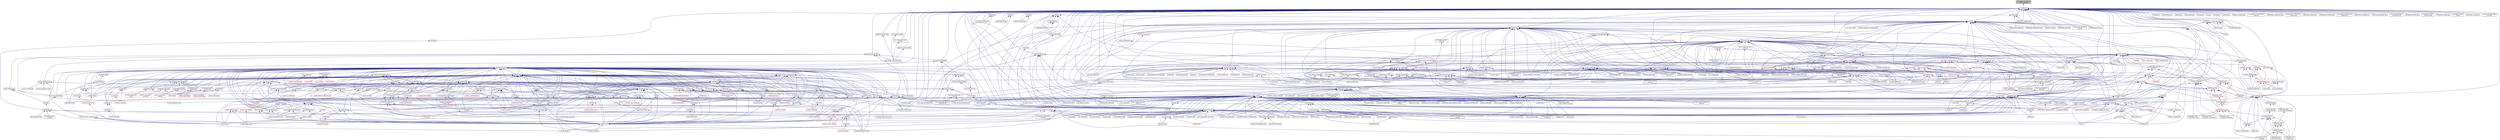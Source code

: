 digraph "polymorphic_nonintrusive_factory_impl.hpp"
{
  edge [fontname="Helvetica",fontsize="10",labelfontname="Helvetica",labelfontsize="10"];
  node [fontname="Helvetica",fontsize="10",shape=record];
  Node162 [label="polymorphic_nonintrusive\l_factory_impl.hpp",height=0.2,width=0.4,color="black", fillcolor="grey75", style="filled", fontcolor="black"];
  Node162 -> Node163 [dir="back",color="midnightblue",fontsize="10",style="solid",fontname="Helvetica"];
  Node163 [label="serialize.hpp",height=0.2,width=0.4,color="black", fillcolor="white", style="filled",URL="$d1/d31/serialize_8hpp.html"];
  Node163 -> Node164 [dir="back",color="midnightblue",fontsize="10",style="solid",fontname="Helvetica"];
  Node164 [label="1d_stencil_6.cpp",height=0.2,width=0.4,color="black", fillcolor="white", style="filled",URL="$db/de7/1d__stencil__6_8cpp.html"];
  Node163 -> Node165 [dir="back",color="midnightblue",fontsize="10",style="solid",fontname="Helvetica"];
  Node165 [label="1d_stencil_7.cpp",height=0.2,width=0.4,color="black", fillcolor="white", style="filled",URL="$d4/d5a/1d__stencil__7_8cpp.html"];
  Node163 -> Node166 [dir="back",color="midnightblue",fontsize="10",style="solid",fontname="Helvetica"];
  Node166 [label="1d_stencil_8.cpp",height=0.2,width=0.4,color="black", fillcolor="white", style="filled",URL="$df/de0/1d__stencil__8_8cpp.html"];
  Node163 -> Node167 [dir="back",color="midnightblue",fontsize="10",style="solid",fontname="Helvetica"];
  Node167 [label="nqueen.hpp",height=0.2,width=0.4,color="black", fillcolor="white", style="filled",URL="$de/d58/server_2nqueen_8hpp.html"];
  Node167 -> Node168 [dir="back",color="midnightblue",fontsize="10",style="solid",fontname="Helvetica"];
  Node168 [label="nqueen.cpp",height=0.2,width=0.4,color="black", fillcolor="white", style="filled",URL="$db/dca/nqueen_8cpp.html"];
  Node167 -> Node169 [dir="back",color="midnightblue",fontsize="10",style="solid",fontname="Helvetica"];
  Node169 [label="nqueen.hpp",height=0.2,width=0.4,color="black", fillcolor="white", style="filled",URL="$da/dfd/stubs_2nqueen_8hpp.html"];
  Node169 -> Node170 [dir="back",color="midnightblue",fontsize="10",style="solid",fontname="Helvetica"];
  Node170 [label="nqueen.hpp",height=0.2,width=0.4,color="red", fillcolor="white", style="filled",URL="$d0/d07/nqueen_8hpp.html"];
  Node163 -> Node172 [dir="back",color="midnightblue",fontsize="10",style="solid",fontname="Helvetica"];
  Node172 [label="non_atomic_rma.cpp",height=0.2,width=0.4,color="black", fillcolor="white", style="filled",URL="$d7/d8b/non__atomic__rma_8cpp.html"];
  Node163 -> Node173 [dir="back",color="midnightblue",fontsize="10",style="solid",fontname="Helvetica"];
  Node173 [label="zerocopy_rdma.cpp",height=0.2,width=0.4,color="black", fillcolor="white", style="filled",URL="$d1/dad/zerocopy__rdma_8cpp.html"];
  Node163 -> Node174 [dir="back",color="midnightblue",fontsize="10",style="solid",fontname="Helvetica"];
  Node174 [label="dimension.hpp",height=0.2,width=0.4,color="black", fillcolor="white", style="filled",URL="$d6/d39/sheneos_2sheneos_2dimension_8hpp.html"];
  Node174 -> Node175 [dir="back",color="midnightblue",fontsize="10",style="solid",fontname="Helvetica"];
  Node175 [label="dimension.cpp",height=0.2,width=0.4,color="black", fillcolor="white", style="filled",URL="$d8/db3/sheneos_2sheneos_2dimension_8cpp.html"];
  Node174 -> Node176 [dir="back",color="midnightblue",fontsize="10",style="solid",fontname="Helvetica"];
  Node176 [label="read_values.hpp",height=0.2,width=0.4,color="black", fillcolor="white", style="filled",URL="$da/d44/sheneos_2sheneos_2read__values_8hpp.html"];
  Node176 -> Node177 [dir="back",color="midnightblue",fontsize="10",style="solid",fontname="Helvetica"];
  Node177 [label="interpolator.cpp",height=0.2,width=0.4,color="black", fillcolor="white", style="filled",URL="$d5/d02/interpolator_8cpp.html"];
  Node176 -> Node178 [dir="back",color="midnightblue",fontsize="10",style="solid",fontname="Helvetica"];
  Node178 [label="read_values.cpp",height=0.2,width=0.4,color="black", fillcolor="white", style="filled",URL="$d7/da4/sheneos_2sheneos_2read__values_8cpp.html"];
  Node176 -> Node179 [dir="back",color="midnightblue",fontsize="10",style="solid",fontname="Helvetica"];
  Node179 [label="partition3d.cpp",height=0.2,width=0.4,color="black", fillcolor="white", style="filled",URL="$de/d70/partition3d_8cpp.html"];
  Node174 -> Node180 [dir="back",color="midnightblue",fontsize="10",style="solid",fontname="Helvetica"];
  Node180 [label="partition3d.hpp",height=0.2,width=0.4,color="black", fillcolor="white", style="filled",URL="$dd/dbf/server_2partition3d_8hpp.html"];
  Node180 -> Node181 [dir="back",color="midnightblue",fontsize="10",style="solid",fontname="Helvetica"];
  Node181 [label="partition3d.hpp",height=0.2,width=0.4,color="red", fillcolor="white", style="filled",URL="$d1/d50/partition3d_8hpp.html"];
  Node181 -> Node177 [dir="back",color="midnightblue",fontsize="10",style="solid",fontname="Helvetica"];
  Node180 -> Node179 [dir="back",color="midnightblue",fontsize="10",style="solid",fontname="Helvetica"];
  Node163 -> Node186 [dir="back",color="midnightblue",fontsize="10",style="solid",fontname="Helvetica"];
  Node186 [label="small_big_object.hpp",height=0.2,width=0.4,color="black", fillcolor="white", style="filled",URL="$d6/d54/examples_2tuplespace_2small__big__object_8hpp.html"];
  Node186 -> Node187 [dir="back",color="midnightblue",fontsize="10",style="solid",fontname="Helvetica"];
  Node187 [label="simple_central_tuplespace\l_client.cpp",height=0.2,width=0.4,color="black", fillcolor="white", style="filled",URL="$d1/d7b/simple__central__tuplespace__client_8cpp.html"];
  Node163 -> Node188 [dir="back",color="midnightblue",fontsize="10",style="solid",fontname="Helvetica"];
  Node188 [label="container_distribution\l_policy.hpp",height=0.2,width=0.4,color="black", fillcolor="white", style="filled",URL="$dd/d5c/container__distribution__policy_8hpp.html"];
  Node188 -> Node189 [dir="back",color="midnightblue",fontsize="10",style="solid",fontname="Helvetica"];
  Node189 [label="partitioned_vector\l_decl.hpp",height=0.2,width=0.4,color="black", fillcolor="white", style="filled",URL="$d2/d77/partitioned__vector__decl_8hpp.html"];
  Node189 -> Node190 [dir="back",color="midnightblue",fontsize="10",style="solid",fontname="Helvetica"];
  Node190 [label="partitioned_vector.hpp",height=0.2,width=0.4,color="red", fillcolor="white", style="filled",URL="$dc/d76/components_2containers_2partitioned__vector_2partitioned__vector_8hpp.html"];
  Node190 -> Node191 [dir="back",color="midnightblue",fontsize="10",style="solid",fontname="Helvetica"];
  Node191 [label="coarray.hpp",height=0.2,width=0.4,color="black", fillcolor="white", style="filled",URL="$d0/da7/coarray_8hpp.html"];
  Node191 -> Node192 [dir="back",color="midnightblue",fontsize="10",style="solid",fontname="Helvetica"];
  Node192 [label="coarray.cpp",height=0.2,width=0.4,color="black", fillcolor="white", style="filled",URL="$d8/d2c/coarray_8cpp.html"];
  Node191 -> Node193 [dir="back",color="midnightblue",fontsize="10",style="solid",fontname="Helvetica"];
  Node193 [label="coarray_all_reduce.cpp",height=0.2,width=0.4,color="black", fillcolor="white", style="filled",URL="$da/ddb/coarray__all__reduce_8cpp.html"];
  Node190 -> Node194 [dir="back",color="midnightblue",fontsize="10",style="solid",fontname="Helvetica"];
  Node194 [label="partitioned_vector\l_view.hpp",height=0.2,width=0.4,color="black", fillcolor="white", style="filled",URL="$da/dc2/components_2containers_2partitioned__vector_2partitioned__vector__view_8hpp.html"];
  Node194 -> Node191 [dir="back",color="midnightblue",fontsize="10",style="solid",fontname="Helvetica"];
  Node194 -> Node195 [dir="back",color="midnightblue",fontsize="10",style="solid",fontname="Helvetica"];
  Node195 [label="partitioned_vector\l_local_view.hpp",height=0.2,width=0.4,color="black", fillcolor="white", style="filled",URL="$d3/de6/partitioned__vector__local__view_8hpp.html"];
  Node195 -> Node196 [dir="back",color="midnightblue",fontsize="10",style="solid",fontname="Helvetica"];
  Node196 [label="partitioned_vector\l_view.hpp",height=0.2,width=0.4,color="black", fillcolor="white", style="filled",URL="$d9/db2/include_2partitioned__vector__view_8hpp.html"];
  Node196 -> Node197 [dir="back",color="midnightblue",fontsize="10",style="solid",fontname="Helvetica"];
  Node197 [label="partitioned_vector\l_subview.cpp",height=0.2,width=0.4,color="black", fillcolor="white", style="filled",URL="$dc/d09/partitioned__vector__subview_8cpp.html"];
  Node196 -> Node198 [dir="back",color="midnightblue",fontsize="10",style="solid",fontname="Helvetica"];
  Node198 [label="partitioned_vector\l_view.cpp",height=0.2,width=0.4,color="black", fillcolor="white", style="filled",URL="$d9/dcf/partitioned__vector__view_8cpp.html"];
  Node196 -> Node199 [dir="back",color="midnightblue",fontsize="10",style="solid",fontname="Helvetica"];
  Node199 [label="partitioned_vector\l_view_iterator.cpp",height=0.2,width=0.4,color="black", fillcolor="white", style="filled",URL="$d6/d94/partitioned__vector__view__iterator_8cpp.html"];
  Node195 -> Node197 [dir="back",color="midnightblue",fontsize="10",style="solid",fontname="Helvetica"];
  Node195 -> Node198 [dir="back",color="midnightblue",fontsize="10",style="solid",fontname="Helvetica"];
  Node194 -> Node196 [dir="back",color="midnightblue",fontsize="10",style="solid",fontname="Helvetica"];
  Node194 -> Node197 [dir="back",color="midnightblue",fontsize="10",style="solid",fontname="Helvetica"];
  Node194 -> Node198 [dir="back",color="midnightblue",fontsize="10",style="solid",fontname="Helvetica"];
  Node190 -> Node212 [dir="back",color="midnightblue",fontsize="10",style="solid",fontname="Helvetica"];
  Node212 [label="partitioned_vector\l_component_double.cpp",height=0.2,width=0.4,color="black", fillcolor="white", style="filled",URL="$d7/d93/partitioned__vector__component__double_8cpp.html"];
  Node190 -> Node213 [dir="back",color="midnightblue",fontsize="10",style="solid",fontname="Helvetica"];
  Node213 [label="partitioned_vector\l_component_int.cpp",height=0.2,width=0.4,color="black", fillcolor="white", style="filled",URL="$d6/d01/partitioned__vector__component__int_8cpp.html"];
  Node190 -> Node214 [dir="back",color="midnightblue",fontsize="10",style="solid",fontname="Helvetica"];
  Node214 [label="partitioned_vector\l_component_std_string.cpp",height=0.2,width=0.4,color="black", fillcolor="white", style="filled",URL="$d8/df2/partitioned__vector__component__std__string_8cpp.html"];
  Node189 -> Node215 [dir="back",color="midnightblue",fontsize="10",style="solid",fontname="Helvetica"];
  Node215 [label="partitioned_vector\l_component_impl.hpp",height=0.2,width=0.4,color="red", fillcolor="white", style="filled",URL="$d1/d79/partitioned__vector__component__impl_8hpp.html"];
  Node215 -> Node217 [dir="back",color="midnightblue",fontsize="10",style="solid",fontname="Helvetica"];
  Node217 [label="partitioned_vector\l_impl.hpp",height=0.2,width=0.4,color="black", fillcolor="white", style="filled",URL="$d0/db1/partitioned__vector__impl_8hpp.html"];
  Node217 -> Node190 [dir="back",color="midnightblue",fontsize="10",style="solid",fontname="Helvetica"];
  Node189 -> Node217 [dir="back",color="midnightblue",fontsize="10",style="solid",fontname="Helvetica"];
  Node189 -> Node218 [dir="back",color="midnightblue",fontsize="10",style="solid",fontname="Helvetica"];
  Node218 [label="partitioned_vector\l_predef.hpp",height=0.2,width=0.4,color="red", fillcolor="white", style="filled",URL="$d4/dc4/components_2containers_2partitioned__vector_2partitioned__vector__predef_8hpp.html"];
  Node189 -> Node232 [dir="back",color="midnightblue",fontsize="10",style="solid",fontname="Helvetica"];
  Node232 [label="partitioned_vector.hpp",height=0.2,width=0.4,color="black", fillcolor="white", style="filled",URL="$de/d3e/runtime_2serialization_2partitioned__vector_8hpp.html"];
  Node232 -> Node233 [dir="back",color="midnightblue",fontsize="10",style="solid",fontname="Helvetica"];
  Node233 [label="serialization.hpp",height=0.2,width=0.4,color="black", fillcolor="white", style="filled",URL="$d8/d21/serialization_8hpp.html"];
  Node233 -> Node234 [dir="back",color="midnightblue",fontsize="10",style="solid",fontname="Helvetica"];
  Node234 [label="template_function_accumulator.cpp",height=0.2,width=0.4,color="black", fillcolor="white", style="filled",URL="$d5/d02/template__function__accumulator_8cpp.html"];
  Node233 -> Node235 [dir="back",color="midnightblue",fontsize="10",style="solid",fontname="Helvetica"];
  Node235 [label="cancelable_action.cpp",height=0.2,width=0.4,color="black", fillcolor="white", style="filled",URL="$d5/d0c/cancelable__action_8cpp.html"];
  Node233 -> Node236 [dir="back",color="midnightblue",fontsize="10",style="solid",fontname="Helvetica"];
  Node236 [label="hello_world_component.hpp",height=0.2,width=0.4,color="black", fillcolor="white", style="filled",URL="$df/df0/hello__world__component_8hpp.html"];
  Node236 -> Node237 [dir="back",color="midnightblue",fontsize="10",style="solid",fontname="Helvetica"];
  Node237 [label="hello_world_client.cpp",height=0.2,width=0.4,color="black", fillcolor="white", style="filled",URL="$d5/da6/hello__world__client_8cpp.html"];
  Node236 -> Node238 [dir="back",color="midnightblue",fontsize="10",style="solid",fontname="Helvetica"];
  Node238 [label="hello_world_component.cpp",height=0.2,width=0.4,color="black", fillcolor="white", style="filled",URL="$d8/daa/hello__world__component_8cpp.html"];
  Node233 -> Node239 [dir="back",color="midnightblue",fontsize="10",style="solid",fontname="Helvetica"];
  Node239 [label="dimension.cpp",height=0.2,width=0.4,color="black", fillcolor="white", style="filled",URL="$db/d4a/interpolate1d_2interpolate1d_2dimension_8cpp.html"];
  Node233 -> Node240 [dir="back",color="midnightblue",fontsize="10",style="solid",fontname="Helvetica"];
  Node240 [label="dimension.hpp",height=0.2,width=0.4,color="black", fillcolor="white", style="filled",URL="$dc/da5/interpolate1d_2interpolate1d_2dimension_8hpp.html"];
  Node240 -> Node239 [dir="back",color="midnightblue",fontsize="10",style="solid",fontname="Helvetica"];
  Node240 -> Node241 [dir="back",color="midnightblue",fontsize="10",style="solid",fontname="Helvetica"];
  Node241 [label="partition.hpp",height=0.2,width=0.4,color="red", fillcolor="white", style="filled",URL="$d0/dff/examples_2interpolate1d_2interpolate1d_2server_2partition_8hpp.html"];
  Node233 -> Node247 [dir="back",color="midnightblue",fontsize="10",style="solid",fontname="Helvetica"];
  Node247 [label="fractals_struct.cpp",height=0.2,width=0.4,color="black", fillcolor="white", style="filled",URL="$d8/d2f/fractals__struct_8cpp.html"];
  Node233 -> Node248 [dir="back",color="midnightblue",fontsize="10",style="solid",fontname="Helvetica"];
  Node248 [label="pingpong.cpp",height=0.2,width=0.4,color="black", fillcolor="white", style="filled",URL="$dd/d4d/pingpong_8cpp.html"];
  Node233 -> Node249 [dir="back",color="midnightblue",fontsize="10",style="solid",fontname="Helvetica"];
  Node249 [label="sierpinski.cpp",height=0.2,width=0.4,color="black", fillcolor="white", style="filled",URL="$d3/d7e/sierpinski_8cpp.html"];
  Node233 -> Node175 [dir="back",color="midnightblue",fontsize="10",style="solid",fontname="Helvetica"];
  Node233 -> Node250 [dir="back",color="midnightblue",fontsize="10",style="solid",fontname="Helvetica"];
  Node250 [label="configuration.cpp",height=0.2,width=0.4,color="black", fillcolor="white", style="filled",URL="$df/d22/configuration_8cpp.html"];
  Node233 -> Node251 [dir="back",color="midnightblue",fontsize="10",style="solid",fontname="Helvetica"];
  Node251 [label="transpose_block_numa.cpp",height=0.2,width=0.4,color="black", fillcolor="white", style="filled",URL="$dd/d3b/transpose__block__numa_8cpp.html"];
  Node233 -> Node252 [dir="back",color="midnightblue",fontsize="10",style="solid",fontname="Helvetica"];
  Node252 [label="osu_bcast.cpp",height=0.2,width=0.4,color="black", fillcolor="white", style="filled",URL="$d3/dca/osu__bcast_8cpp.html"];
  Node233 -> Node253 [dir="back",color="midnightblue",fontsize="10",style="solid",fontname="Helvetica"];
  Node253 [label="osu_bibw.cpp",height=0.2,width=0.4,color="black", fillcolor="white", style="filled",URL="$d2/d04/osu__bibw_8cpp.html"];
  Node233 -> Node254 [dir="back",color="midnightblue",fontsize="10",style="solid",fontname="Helvetica"];
  Node254 [label="osu_bw.cpp",height=0.2,width=0.4,color="black", fillcolor="white", style="filled",URL="$d4/d20/osu__bw_8cpp.html"];
  Node233 -> Node255 [dir="back",color="midnightblue",fontsize="10",style="solid",fontname="Helvetica"];
  Node255 [label="osu_latency.cpp",height=0.2,width=0.4,color="black", fillcolor="white", style="filled",URL="$df/d58/osu__latency_8cpp.html"];
  Node233 -> Node256 [dir="back",color="midnightblue",fontsize="10",style="solid",fontname="Helvetica"];
  Node256 [label="osu_multi_lat.cpp",height=0.2,width=0.4,color="black", fillcolor="white", style="filled",URL="$d7/d91/osu__multi__lat_8cpp.html"];
  Node233 -> Node257 [dir="back",color="midnightblue",fontsize="10",style="solid",fontname="Helvetica"];
  Node257 [label="pingpong_performance.cpp",height=0.2,width=0.4,color="black", fillcolor="white", style="filled",URL="$de/d03/pingpong__performance_8cpp.html"];
  Node233 -> Node258 [dir="back",color="midnightblue",fontsize="10",style="solid",fontname="Helvetica"];
  Node258 [label="action_move_semantics.cpp",height=0.2,width=0.4,color="black", fillcolor="white", style="filled",URL="$d4/db3/action__move__semantics_8cpp.html"];
  Node233 -> Node259 [dir="back",color="midnightblue",fontsize="10",style="solid",fontname="Helvetica"];
  Node259 [label="movable_objects.cpp",height=0.2,width=0.4,color="black", fillcolor="white", style="filled",URL="$d8/d65/movable__objects_8cpp.html"];
  Node233 -> Node260 [dir="back",color="midnightblue",fontsize="10",style="solid",fontname="Helvetica"];
  Node260 [label="duplicate_id_registration\l_1596.cpp",height=0.2,width=0.4,color="black", fillcolor="white", style="filled",URL="$db/d8d/duplicate__id__registration__1596_8cpp.html"];
  Node233 -> Node261 [dir="back",color="midnightblue",fontsize="10",style="solid",fontname="Helvetica"];
  Node261 [label="zero_copy_parcels_1001.cpp",height=0.2,width=0.4,color="black", fillcolor="white", style="filled",URL="$da/dfd/zero__copy__parcels__1001_8cpp.html"];
  Node233 -> Node262 [dir="back",color="midnightblue",fontsize="10",style="solid",fontname="Helvetica"];
  Node262 [label="managed_refcnt_checker.cpp",height=0.2,width=0.4,color="black", fillcolor="white", style="filled",URL="$d3/d8d/managed__refcnt__checker_8cpp.html"];
  Node233 -> Node263 [dir="back",color="midnightblue",fontsize="10",style="solid",fontname="Helvetica"];
  Node263 [label="simple_mobile_object.cpp",height=0.2,width=0.4,color="black", fillcolor="white", style="filled",URL="$d2/da7/simple__mobile__object_8cpp.html"];
  Node233 -> Node264 [dir="back",color="midnightblue",fontsize="10",style="solid",fontname="Helvetica"];
  Node264 [label="simple_refcnt_checker.cpp",height=0.2,width=0.4,color="black", fillcolor="white", style="filled",URL="$df/d16/simple__refcnt__checker_8cpp.html"];
  Node233 -> Node265 [dir="back",color="midnightblue",fontsize="10",style="solid",fontname="Helvetica"];
  Node265 [label="copy_component.cpp",height=0.2,width=0.4,color="black", fillcolor="white", style="filled",URL="$d5/d8d/copy__component_8cpp.html"];
  Node233 -> Node266 [dir="back",color="midnightblue",fontsize="10",style="solid",fontname="Helvetica"];
  Node266 [label="get_gid.cpp",height=0.2,width=0.4,color="black", fillcolor="white", style="filled",URL="$dc/dc1/get__gid_8cpp.html"];
  Node233 -> Node267 [dir="back",color="midnightblue",fontsize="10",style="solid",fontname="Helvetica"];
  Node267 [label="migrate_component.cpp",height=0.2,width=0.4,color="black", fillcolor="white", style="filled",URL="$dc/d78/migrate__component_8cpp.html"];
  Node233 -> Node268 [dir="back",color="midnightblue",fontsize="10",style="solid",fontname="Helvetica"];
  Node268 [label="migrate_component_to\l_storage.cpp",height=0.2,width=0.4,color="black", fillcolor="white", style="filled",URL="$dd/d02/migrate__component__to__storage_8cpp.html"];
  Node233 -> Node210 [dir="back",color="midnightblue",fontsize="10",style="solid",fontname="Helvetica"];
  Node210 [label="serialization_partitioned\l_vector.cpp",height=0.2,width=0.4,color="black", fillcolor="white", style="filled",URL="$dd/dc9/serialization__partitioned__vector_8cpp.html"];
  Node188 -> Node217 [dir="back",color="midnightblue",fontsize="10",style="solid",fontname="Helvetica"];
  Node188 -> Node269 [dir="back",color="midnightblue",fontsize="10",style="solid",fontname="Helvetica"];
  Node269 [label="unordered_map.hpp",height=0.2,width=0.4,color="black", fillcolor="white", style="filled",URL="$d9/ddf/hpx_2components_2containers_2unordered_2unordered__map_8hpp.html"];
  Node269 -> Node270 [dir="back",color="midnightblue",fontsize="10",style="solid",fontname="Helvetica"];
  Node270 [label="component_storage.hpp",height=0.2,width=0.4,color="black", fillcolor="white", style="filled",URL="$d6/d36/components_2component__storage_2server_2component__storage_8hpp.html"];
  Node270 -> Node271 [dir="back",color="midnightblue",fontsize="10",style="solid",fontname="Helvetica"];
  Node271 [label="component_storage.hpp",height=0.2,width=0.4,color="red", fillcolor="white", style="filled",URL="$d0/dd6/components_2component__storage_2component__storage_8hpp.html"];
  Node271 -> Node272 [dir="back",color="midnightblue",fontsize="10",style="solid",fontname="Helvetica"];
  Node272 [label="migrate_to_storage.hpp",height=0.2,width=0.4,color="red", fillcolor="white", style="filled",URL="$da/d18/migrate__to__storage_8hpp.html"];
  Node270 -> Node275 [dir="back",color="midnightblue",fontsize="10",style="solid",fontname="Helvetica"];
  Node275 [label="migrate_from_storage.hpp",height=0.2,width=0.4,color="red", fillcolor="white", style="filled",URL="$d3/d9f/server_2migrate__from__storage_8hpp.html"];
  Node270 -> Node277 [dir="back",color="midnightblue",fontsize="10",style="solid",fontname="Helvetica"];
  Node277 [label="migrate_to_storage.hpp",height=0.2,width=0.4,color="red", fillcolor="white", style="filled",URL="$d4/d4c/server_2migrate__to__storage_8hpp.html"];
  Node277 -> Node272 [dir="back",color="midnightblue",fontsize="10",style="solid",fontname="Helvetica"];
  Node270 -> Node279 [dir="back",color="midnightblue",fontsize="10",style="solid",fontname="Helvetica"];
  Node279 [label="component_storage_server.cpp",height=0.2,width=0.4,color="black", fillcolor="white", style="filled",URL="$d4/dcb/component__storage__server_8cpp.html"];
  Node269 -> Node280 [dir="back",color="midnightblue",fontsize="10",style="solid",fontname="Helvetica"];
  Node280 [label="unordered_map.hpp",height=0.2,width=0.4,color="black", fillcolor="white", style="filled",URL="$d6/d06/hpx_2include_2unordered__map_8hpp.html"];
  Node280 -> Node281 [dir="back",color="midnightblue",fontsize="10",style="solid",fontname="Helvetica"];
  Node281 [label="unordered_map.cpp",height=0.2,width=0.4,color="black", fillcolor="white", style="filled",URL="$d1/d75/unordered__map_8cpp.html"];
  Node269 -> Node282 [dir="back",color="midnightblue",fontsize="10",style="solid",fontname="Helvetica"];
  Node282 [label="partition_unordered\l_map_component.cpp",height=0.2,width=0.4,color="black", fillcolor="white", style="filled",URL="$d5/d34/partition__unordered__map__component_8cpp.html"];
  Node188 -> Node212 [dir="back",color="midnightblue",fontsize="10",style="solid",fontname="Helvetica"];
  Node188 -> Node213 [dir="back",color="midnightblue",fontsize="10",style="solid",fontname="Helvetica"];
  Node188 -> Node214 [dir="back",color="midnightblue",fontsize="10",style="solid",fontname="Helvetica"];
  Node163 -> Node269 [dir="back",color="midnightblue",fontsize="10",style="solid",fontname="Helvetica"];
  Node163 -> Node283 [dir="back",color="midnightblue",fontsize="10",style="solid",fontname="Helvetica"];
  Node283 [label="vector.hpp",height=0.2,width=0.4,color="black", fillcolor="white", style="filled",URL="$d9/d5f/compute_2serialization_2vector_8hpp.html"];
  Node283 -> Node284 [dir="back",color="midnightblue",fontsize="10",style="solid",fontname="Helvetica"];
  Node284 [label="compute.hpp",height=0.2,width=0.4,color="black", fillcolor="white", style="filled",URL="$df/dd0/compute_8hpp.html"];
  Node284 -> Node285 [dir="back",color="midnightblue",fontsize="10",style="solid",fontname="Helvetica"];
  Node285 [label="cublas_matmul.cpp",height=0.2,width=0.4,color="black", fillcolor="white", style="filled",URL="$dd/d84/cublas__matmul_8cpp.html"];
  Node284 -> Node286 [dir="back",color="midnightblue",fontsize="10",style="solid",fontname="Helvetica"];
  Node286 [label="synchronize.cpp",height=0.2,width=0.4,color="black", fillcolor="white", style="filled",URL="$da/da2/synchronize_8cpp.html"];
  Node284 -> Node287 [dir="back",color="midnightblue",fontsize="10",style="solid",fontname="Helvetica"];
  Node287 [label="stream.cpp",height=0.2,width=0.4,color="black", fillcolor="white", style="filled",URL="$da/d5f/stream_8cpp.html"];
  Node284 -> Node288 [dir="back",color="midnightblue",fontsize="10",style="solid",fontname="Helvetica"];
  Node288 [label="for_each_value_proxy.cpp",height=0.2,width=0.4,color="black", fillcolor="white", style="filled",URL="$d1/d78/for__each__value__proxy_8cpp.html"];
  Node284 -> Node289 [dir="back",color="midnightblue",fontsize="10",style="solid",fontname="Helvetica"];
  Node289 [label="block_allocator.cpp",height=0.2,width=0.4,color="black", fillcolor="white", style="filled",URL="$dc/d4a/block__allocator_8cpp.html"];
  Node284 -> Node209 [dir="back",color="midnightblue",fontsize="10",style="solid",fontname="Helvetica"];
  Node209 [label="partitioned_vector\l_target.cpp",height=0.2,width=0.4,color="black", fillcolor="white", style="filled",URL="$d9/dd1/partitioned__vector__target_8cpp.html"];
  Node163 -> Node233 [dir="back",color="midnightblue",fontsize="10",style="solid",fontname="Helvetica"];
  Node163 -> Node290 [dir="back",color="midnightblue",fontsize="10",style="solid",fontname="Helvetica"];
  Node290 [label="spmd_block.hpp",height=0.2,width=0.4,color="black", fillcolor="white", style="filled",URL="$d3/d34/lcos_2spmd__block_8hpp.html"];
  Node290 -> Node191 [dir="back",color="midnightblue",fontsize="10",style="solid",fontname="Helvetica"];
  Node290 -> Node291 [dir="back",color="midnightblue",fontsize="10",style="solid",fontname="Helvetica"];
  Node291 [label="view_element.hpp",height=0.2,width=0.4,color="black", fillcolor="white", style="filled",URL="$de/d49/view__element_8hpp.html"];
  Node291 -> Node292 [dir="back",color="midnightblue",fontsize="10",style="solid",fontname="Helvetica"];
  Node292 [label="partitioned_vector\l_local_view_iterator.hpp",height=0.2,width=0.4,color="black", fillcolor="white", style="filled",URL="$d2/dd5/partitioned__vector__local__view__iterator_8hpp.html"];
  Node292 -> Node195 [dir="back",color="midnightblue",fontsize="10",style="solid",fontname="Helvetica"];
  Node291 -> Node293 [dir="back",color="midnightblue",fontsize="10",style="solid",fontname="Helvetica"];
  Node293 [label="partitioned_vector\l_view_iterator.hpp",height=0.2,width=0.4,color="black", fillcolor="white", style="filled",URL="$df/d4b/partitioned__vector__view__iterator_8hpp.html"];
  Node293 -> Node194 [dir="back",color="midnightblue",fontsize="10",style="solid",fontname="Helvetica"];
  Node290 -> Node194 [dir="back",color="midnightblue",fontsize="10",style="solid",fontname="Helvetica"];
  Node290 -> Node192 [dir="back",color="midnightblue",fontsize="10",style="solid",fontname="Helvetica"];
  Node290 -> Node193 [dir="back",color="midnightblue",fontsize="10",style="solid",fontname="Helvetica"];
  Node290 -> Node197 [dir="back",color="midnightblue",fontsize="10",style="solid",fontname="Helvetica"];
  Node290 -> Node198 [dir="back",color="midnightblue",fontsize="10",style="solid",fontname="Helvetica"];
  Node290 -> Node199 [dir="back",color="midnightblue",fontsize="10",style="solid",fontname="Helvetica"];
  Node290 -> Node294 [dir="back",color="midnightblue",fontsize="10",style="solid",fontname="Helvetica"];
  Node294 [label="global_spmd_block.cpp",height=0.2,width=0.4,color="black", fillcolor="white", style="filled",URL="$da/d4f/global__spmd__block_8cpp.html"];
  Node163 -> Node295 [dir="back",color="midnightblue",fontsize="10",style="solid",fontname="Helvetica"];
  Node295 [label="execution_policy.hpp",height=0.2,width=0.4,color="black", fillcolor="white", style="filled",URL="$d4/d36/execution__policy_8hpp.html"];
  Node295 -> Node296 [dir="back",color="midnightblue",fontsize="10",style="solid",fontname="Helvetica"];
  Node296 [label="block_allocator.hpp",height=0.2,width=0.4,color="black", fillcolor="white", style="filled",URL="$d9/d7a/block__allocator_8hpp.html"];
  Node296 -> Node297 [dir="back",color="midnightblue",fontsize="10",style="solid",fontname="Helvetica"];
  Node297 [label="host.hpp",height=0.2,width=0.4,color="black", fillcolor="white", style="filled",URL="$dd/d78/host_8hpp.html"];
  Node297 -> Node284 [dir="back",color="midnightblue",fontsize="10",style="solid",fontname="Helvetica"];
  Node295 -> Node298 [dir="back",color="midnightblue",fontsize="10",style="solid",fontname="Helvetica"];
  Node298 [label="parallel_execution\l_policy.hpp",height=0.2,width=0.4,color="black", fillcolor="white", style="filled",URL="$d5/ddf/parallel__execution__policy_8hpp.html"];
  Node298 -> Node299 [dir="back",color="midnightblue",fontsize="10",style="solid",fontname="Helvetica"];
  Node299 [label="test_utils.hpp",height=0.2,width=0.4,color="red", fillcolor="white", style="filled",URL="$d2/d18/performance_2parallel__algorithms_2local_2test__utils_8hpp.html"];
  Node298 -> Node304 [dir="back",color="midnightblue",fontsize="10",style="solid",fontname="Helvetica"];
  Node304 [label="test_utils.hpp",height=0.2,width=0.4,color="red", fillcolor="white", style="filled",URL="$d5/d53/unit_2parallel_2algorithms_2test__utils_8hpp.html"];
  Node298 -> Node465 [dir="back",color="midnightblue",fontsize="10",style="solid",fontname="Helvetica"];
  Node465 [label="test_utils.hpp",height=0.2,width=0.4,color="red", fillcolor="white", style="filled",URL="$db/d5c/unit_2parallel_2container__algorithms_2test__utils_8hpp.html"];
  Node295 -> Node497 [dir="back",color="midnightblue",fontsize="10",style="solid",fontname="Helvetica"];
  Node497 [label="spmd_block.hpp",height=0.2,width=0.4,color="black", fillcolor="white", style="filled",URL="$d7/d72/lcos_2local_2spmd__block_8hpp.html"];
  Node497 -> Node498 [dir="back",color="midnightblue",fontsize="10",style="solid",fontname="Helvetica"];
  Node498 [label="spmd_block.hpp",height=0.2,width=0.4,color="black", fillcolor="white", style="filled",URL="$d0/d37/parallel_2spmd__block_8hpp.html"];
  Node498 -> Node499 [dir="back",color="midnightblue",fontsize="10",style="solid",fontname="Helvetica"];
  Node499 [label="spmd_block.cpp",height=0.2,width=0.4,color="black", fillcolor="white", style="filled",URL="$d7/dbf/spmd__block_8cpp.html"];
  Node295 -> Node290 [dir="back",color="midnightblue",fontsize="10",style="solid",fontname="Helvetica"];
  Node295 -> Node500 [dir="back",color="midnightblue",fontsize="10",style="solid",fontname="Helvetica"];
  Node500 [label="adjacent_difference.hpp",height=0.2,width=0.4,color="black", fillcolor="white", style="filled",URL="$d1/d17/adjacent__difference_8hpp.html"];
  Node500 -> Node501 [dir="back",color="midnightblue",fontsize="10",style="solid",fontname="Helvetica"];
  Node501 [label="parallel_adjacent_difference.hpp",height=0.2,width=0.4,color="red", fillcolor="white", style="filled",URL="$d0/d0e/parallel__adjacent__difference_8hpp.html"];
  Node500 -> Node502 [dir="back",color="midnightblue",fontsize="10",style="solid",fontname="Helvetica"];
  Node502 [label="numeric.hpp",height=0.2,width=0.4,color="red", fillcolor="white", style="filled",URL="$de/dd5/numeric_8hpp.html"];
  Node295 -> Node511 [dir="back",color="midnightblue",fontsize="10",style="solid",fontname="Helvetica"];
  Node511 [label="adjacent_find.hpp",height=0.2,width=0.4,color="black", fillcolor="white", style="filled",URL="$d6/d68/adjacent__find_8hpp.html"];
  Node511 -> Node512 [dir="back",color="midnightblue",fontsize="10",style="solid",fontname="Helvetica"];
  Node512 [label="parallel_adjacent_find.hpp",height=0.2,width=0.4,color="red", fillcolor="white", style="filled",URL="$df/d90/parallel__adjacent__find_8hpp.html"];
  Node511 -> Node513 [dir="back",color="midnightblue",fontsize="10",style="solid",fontname="Helvetica"];
  Node513 [label="algorithm.hpp",height=0.2,width=0.4,color="red", fillcolor="white", style="filled",URL="$de/d55/algorithm_8hpp.html"];
  Node513 -> Node525 [dir="back",color="midnightblue",fontsize="10",style="solid",fontname="Helvetica"];
  Node525 [label="segmented_algorithm.hpp",height=0.2,width=0.4,color="black", fillcolor="white", style="filled",URL="$d2/d57/segmented__algorithm_8hpp.html"];
  Node513 -> Node407 [dir="back",color="midnightblue",fontsize="10",style="solid",fontname="Helvetica"];
  Node407 [label="reduce_by_key.cpp",height=0.2,width=0.4,color="black", fillcolor="white", style="filled",URL="$dd/dde/reduce__by__key_8cpp.html"];
  Node513 -> Node409 [dir="back",color="midnightblue",fontsize="10",style="solid",fontname="Helvetica"];
  Node409 [label="sort_by_key.cpp",height=0.2,width=0.4,color="black", fillcolor="white", style="filled",URL="$df/daa/sort__by__key_8cpp.html"];
  Node295 -> Node526 [dir="back",color="midnightblue",fontsize="10",style="solid",fontname="Helvetica"];
  Node526 [label="all_any_none.hpp",height=0.2,width=0.4,color="black", fillcolor="white", style="filled",URL="$d8/ddd/all__any__none_8hpp.html"];
  Node526 -> Node527 [dir="back",color="midnightblue",fontsize="10",style="solid",fontname="Helvetica"];
  Node527 [label="parallel_all_any_none\l_of.hpp",height=0.2,width=0.4,color="red", fillcolor="white", style="filled",URL="$df/ddf/parallel__all__any__none__of_8hpp.html"];
  Node526 -> Node513 [dir="back",color="midnightblue",fontsize="10",style="solid",fontname="Helvetica"];
  Node295 -> Node528 [dir="back",color="midnightblue",fontsize="10",style="solid",fontname="Helvetica"];
  Node528 [label="copy.hpp",height=0.2,width=0.4,color="black", fillcolor="white", style="filled",URL="$d3/d90/algorithms_2copy_8hpp.html"];
  Node528 -> Node529 [dir="back",color="midnightblue",fontsize="10",style="solid",fontname="Helvetica"];
  Node529 [label="parallel_copy.hpp",height=0.2,width=0.4,color="red", fillcolor="white", style="filled",URL="$d8/d06/parallel__copy_8hpp.html"];
  Node529 -> Node285 [dir="back",color="midnightblue",fontsize="10",style="solid",fontname="Helvetica"];
  Node529 -> Node287 [dir="back",color="midnightblue",fontsize="10",style="solid",fontname="Helvetica"];
  Node528 -> Node513 [dir="back",color="midnightblue",fontsize="10",style="solid",fontname="Helvetica"];
  Node528 -> Node531 [dir="back",color="midnightblue",fontsize="10",style="solid",fontname="Helvetica"];
  Node531 [label="reduce_by_key.hpp",height=0.2,width=0.4,color="black", fillcolor="white", style="filled",URL="$d9/d4a/reduce__by__key_8hpp.html"];
  Node531 -> Node532 [dir="back",color="midnightblue",fontsize="10",style="solid",fontname="Helvetica"];
  Node532 [label="parallel_reduce.hpp",height=0.2,width=0.4,color="red", fillcolor="white", style="filled",URL="$d4/d04/parallel__reduce_8hpp.html"];
  Node531 -> Node407 [dir="back",color="midnightblue",fontsize="10",style="solid",fontname="Helvetica"];
  Node528 -> Node533 [dir="back",color="midnightblue",fontsize="10",style="solid",fontname="Helvetica"];
  Node533 [label="remove_copy.hpp",height=0.2,width=0.4,color="black", fillcolor="white", style="filled",URL="$d6/db8/algorithms_2remove__copy_8hpp.html"];
  Node533 -> Node534 [dir="back",color="midnightblue",fontsize="10",style="solid",fontname="Helvetica"];
  Node534 [label="parallel_remove_copy.hpp",height=0.2,width=0.4,color="red", fillcolor="white", style="filled",URL="$d3/d53/parallel__remove__copy_8hpp.html"];
  Node533 -> Node513 [dir="back",color="midnightblue",fontsize="10",style="solid",fontname="Helvetica"];
  Node533 -> Node535 [dir="back",color="midnightblue",fontsize="10",style="solid",fontname="Helvetica"];
  Node535 [label="remove_copy.hpp",height=0.2,width=0.4,color="red", fillcolor="white", style="filled",URL="$d5/d0b/container__algorithms_2remove__copy_8hpp.html"];
  Node535 -> Node534 [dir="back",color="midnightblue",fontsize="10",style="solid",fontname="Helvetica"];
  Node528 -> Node536 [dir="back",color="midnightblue",fontsize="10",style="solid",fontname="Helvetica"];
  Node536 [label="reverse.hpp",height=0.2,width=0.4,color="black", fillcolor="white", style="filled",URL="$d2/df8/algorithms_2reverse_8hpp.html"];
  Node536 -> Node537 [dir="back",color="midnightblue",fontsize="10",style="solid",fontname="Helvetica"];
  Node537 [label="parallel_reverse.hpp",height=0.2,width=0.4,color="red", fillcolor="white", style="filled",URL="$d0/d25/parallel__reverse_8hpp.html"];
  Node536 -> Node513 [dir="back",color="midnightblue",fontsize="10",style="solid",fontname="Helvetica"];
  Node536 -> Node538 [dir="back",color="midnightblue",fontsize="10",style="solid",fontname="Helvetica"];
  Node538 [label="rotate.hpp",height=0.2,width=0.4,color="black", fillcolor="white", style="filled",URL="$da/df0/algorithms_2rotate_8hpp.html"];
  Node538 -> Node539 [dir="back",color="midnightblue",fontsize="10",style="solid",fontname="Helvetica"];
  Node539 [label="parallel_rotate.hpp",height=0.2,width=0.4,color="red", fillcolor="white", style="filled",URL="$db/dcd/parallel__rotate_8hpp.html"];
  Node538 -> Node513 [dir="back",color="midnightblue",fontsize="10",style="solid",fontname="Helvetica"];
  Node538 -> Node540 [dir="back",color="midnightblue",fontsize="10",style="solid",fontname="Helvetica"];
  Node540 [label="rotate.hpp",height=0.2,width=0.4,color="red", fillcolor="white", style="filled",URL="$da/d1b/container__algorithms_2rotate_8hpp.html"];
  Node540 -> Node539 [dir="back",color="midnightblue",fontsize="10",style="solid",fontname="Helvetica"];
  Node536 -> Node541 [dir="back",color="midnightblue",fontsize="10",style="solid",fontname="Helvetica"];
  Node541 [label="reverse.hpp",height=0.2,width=0.4,color="red", fillcolor="white", style="filled",URL="$db/dd1/container__algorithms_2reverse_8hpp.html"];
  Node541 -> Node537 [dir="back",color="midnightblue",fontsize="10",style="solid",fontname="Helvetica"];
  Node528 -> Node538 [dir="back",color="midnightblue",fontsize="10",style="solid",fontname="Helvetica"];
  Node528 -> Node542 [dir="back",color="midnightblue",fontsize="10",style="solid",fontname="Helvetica"];
  Node542 [label="set_difference.hpp",height=0.2,width=0.4,color="black", fillcolor="white", style="filled",URL="$d9/d20/set__difference_8hpp.html"];
  Node542 -> Node543 [dir="back",color="midnightblue",fontsize="10",style="solid",fontname="Helvetica"];
  Node543 [label="parallel_set_operations.hpp",height=0.2,width=0.4,color="red", fillcolor="white", style="filled",URL="$d6/d3c/parallel__set__operations_8hpp.html"];
  Node542 -> Node513 [dir="back",color="midnightblue",fontsize="10",style="solid",fontname="Helvetica"];
  Node528 -> Node544 [dir="back",color="midnightblue",fontsize="10",style="solid",fontname="Helvetica"];
  Node544 [label="set_intersection.hpp",height=0.2,width=0.4,color="black", fillcolor="white", style="filled",URL="$d1/dd5/set__intersection_8hpp.html"];
  Node544 -> Node543 [dir="back",color="midnightblue",fontsize="10",style="solid",fontname="Helvetica"];
  Node544 -> Node513 [dir="back",color="midnightblue",fontsize="10",style="solid",fontname="Helvetica"];
  Node528 -> Node545 [dir="back",color="midnightblue",fontsize="10",style="solid",fontname="Helvetica"];
  Node545 [label="set_symmetric_difference.hpp",height=0.2,width=0.4,color="black", fillcolor="white", style="filled",URL="$de/da4/set__symmetric__difference_8hpp.html"];
  Node545 -> Node543 [dir="back",color="midnightblue",fontsize="10",style="solid",fontname="Helvetica"];
  Node545 -> Node513 [dir="back",color="midnightblue",fontsize="10",style="solid",fontname="Helvetica"];
  Node528 -> Node546 [dir="back",color="midnightblue",fontsize="10",style="solid",fontname="Helvetica"];
  Node546 [label="set_union.hpp",height=0.2,width=0.4,color="black", fillcolor="white", style="filled",URL="$d9/d1a/set__union_8hpp.html"];
  Node546 -> Node543 [dir="back",color="midnightblue",fontsize="10",style="solid",fontname="Helvetica"];
  Node546 -> Node513 [dir="back",color="midnightblue",fontsize="10",style="solid",fontname="Helvetica"];
  Node528 -> Node547 [dir="back",color="midnightblue",fontsize="10",style="solid",fontname="Helvetica"];
  Node547 [label="copy.hpp",height=0.2,width=0.4,color="red", fillcolor="white", style="filled",URL="$dc/de5/container__algorithms_2copy_8hpp.html"];
  Node547 -> Node529 [dir="back",color="midnightblue",fontsize="10",style="solid",fontname="Helvetica"];
  Node295 -> Node548 [dir="back",color="midnightblue",fontsize="10",style="solid",fontname="Helvetica"];
  Node548 [label="count.hpp",height=0.2,width=0.4,color="black", fillcolor="white", style="filled",URL="$d7/d8f/algorithms_2count_8hpp.html"];
  Node548 -> Node549 [dir="back",color="midnightblue",fontsize="10",style="solid",fontname="Helvetica"];
  Node549 [label="parallel_count.hpp",height=0.2,width=0.4,color="red", fillcolor="white", style="filled",URL="$de/d0a/parallel__count_8hpp.html"];
  Node548 -> Node513 [dir="back",color="midnightblue",fontsize="10",style="solid",fontname="Helvetica"];
  Node548 -> Node550 [dir="back",color="midnightblue",fontsize="10",style="solid",fontname="Helvetica"];
  Node550 [label="count.hpp",height=0.2,width=0.4,color="black", fillcolor="white", style="filled",URL="$d9/dd7/segmented__algorithms_2count_8hpp.html"];
  Node550 -> Node549 [dir="back",color="midnightblue",fontsize="10",style="solid",fontname="Helvetica"];
  Node550 -> Node525 [dir="back",color="midnightblue",fontsize="10",style="solid",fontname="Helvetica"];
  Node295 -> Node551 [dir="back",color="midnightblue",fontsize="10",style="solid",fontname="Helvetica"];
  Node551 [label="destroy.hpp",height=0.2,width=0.4,color="black", fillcolor="white", style="filled",URL="$df/dd5/destroy_8hpp.html"];
  Node551 -> Node552 [dir="back",color="midnightblue",fontsize="10",style="solid",fontname="Helvetica"];
  Node552 [label="parallel_destroy.hpp",height=0.2,width=0.4,color="red", fillcolor="white", style="filled",URL="$d9/d93/parallel__destroy_8hpp.html"];
  Node551 -> Node553 [dir="back",color="midnightblue",fontsize="10",style="solid",fontname="Helvetica"];
  Node553 [label="memory.hpp",height=0.2,width=0.4,color="red", fillcolor="white", style="filled",URL="$d6/d13/parallel_2memory_8hpp.html"];
  Node295 -> Node555 [dir="back",color="midnightblue",fontsize="10",style="solid",fontname="Helvetica"];
  Node555 [label="dispatch.hpp",height=0.2,width=0.4,color="black", fillcolor="white", style="filled",URL="$dd/dd9/algorithms_2detail_2dispatch_8hpp.html"];
  Node555 -> Node500 [dir="back",color="midnightblue",fontsize="10",style="solid",fontname="Helvetica"];
  Node555 -> Node511 [dir="back",color="midnightblue",fontsize="10",style="solid",fontname="Helvetica"];
  Node555 -> Node526 [dir="back",color="midnightblue",fontsize="10",style="solid",fontname="Helvetica"];
  Node555 -> Node528 [dir="back",color="midnightblue",fontsize="10",style="solid",fontname="Helvetica"];
  Node555 -> Node548 [dir="back",color="midnightblue",fontsize="10",style="solid",fontname="Helvetica"];
  Node555 -> Node551 [dir="back",color="midnightblue",fontsize="10",style="solid",fontname="Helvetica"];
  Node555 -> Node556 [dir="back",color="midnightblue",fontsize="10",style="solid",fontname="Helvetica"];
  Node556 [label="equal.hpp",height=0.2,width=0.4,color="black", fillcolor="white", style="filled",URL="$dc/d0a/equal_8hpp.html"];
  Node556 -> Node557 [dir="back",color="midnightblue",fontsize="10",style="solid",fontname="Helvetica"];
  Node557 [label="parallel_equal.hpp",height=0.2,width=0.4,color="red", fillcolor="white", style="filled",URL="$d2/d35/parallel__equal_8hpp.html"];
  Node556 -> Node513 [dir="back",color="midnightblue",fontsize="10",style="solid",fontname="Helvetica"];
  Node555 -> Node558 [dir="back",color="midnightblue",fontsize="10",style="solid",fontname="Helvetica"];
  Node558 [label="exclusive_scan.hpp",height=0.2,width=0.4,color="black", fillcolor="white", style="filled",URL="$d8/d31/algorithms_2exclusive__scan_8hpp.html"];
  Node558 -> Node559 [dir="back",color="midnightblue",fontsize="10",style="solid",fontname="Helvetica"];
  Node559 [label="parallel_scan.hpp",height=0.2,width=0.4,color="red", fillcolor="white", style="filled",URL="$d6/d0a/parallel__scan_8hpp.html"];
  Node558 -> Node502 [dir="back",color="midnightblue",fontsize="10",style="solid",fontname="Helvetica"];
  Node558 -> Node562 [dir="back",color="midnightblue",fontsize="10",style="solid",fontname="Helvetica"];
  Node562 [label="exclusive_scan.hpp",height=0.2,width=0.4,color="black", fillcolor="white", style="filled",URL="$d0/d53/segmented__algorithms_2exclusive__scan_8hpp.html"];
  Node562 -> Node559 [dir="back",color="midnightblue",fontsize="10",style="solid",fontname="Helvetica"];
  Node562 -> Node563 [dir="back",color="midnightblue",fontsize="10",style="solid",fontname="Helvetica"];
  Node563 [label="transform_exclusive\l_scan.hpp",height=0.2,width=0.4,color="black", fillcolor="white", style="filled",URL="$d2/dda/segmented__algorithms_2transform__exclusive__scan_8hpp.html"];
  Node563 -> Node564 [dir="back",color="midnightblue",fontsize="10",style="solid",fontname="Helvetica"];
  Node564 [label="parallel_transform\l_scan.hpp",height=0.2,width=0.4,color="red", fillcolor="white", style="filled",URL="$da/de2/parallel__transform__scan_8hpp.html"];
  Node555 -> Node565 [dir="back",color="midnightblue",fontsize="10",style="solid",fontname="Helvetica"];
  Node565 [label="fill.hpp",height=0.2,width=0.4,color="black", fillcolor="white", style="filled",URL="$d2/d63/algorithms_2fill_8hpp.html"];
  Node565 -> Node566 [dir="back",color="midnightblue",fontsize="10",style="solid",fontname="Helvetica"];
  Node566 [label="parallel_fill.hpp",height=0.2,width=0.4,color="red", fillcolor="white", style="filled",URL="$d9/d4c/parallel__fill_8hpp.html"];
  Node566 -> Node287 [dir="back",color="midnightblue",fontsize="10",style="solid",fontname="Helvetica"];
  Node566 -> Node210 [dir="back",color="midnightblue",fontsize="10",style="solid",fontname="Helvetica"];
  Node565 -> Node513 [dir="back",color="midnightblue",fontsize="10",style="solid",fontname="Helvetica"];
  Node555 -> Node567 [dir="back",color="midnightblue",fontsize="10",style="solid",fontname="Helvetica"];
  Node567 [label="find.hpp",height=0.2,width=0.4,color="black", fillcolor="white", style="filled",URL="$d5/dc1/algorithms_2find_8hpp.html"];
  Node567 -> Node568 [dir="back",color="midnightblue",fontsize="10",style="solid",fontname="Helvetica"];
  Node568 [label="parallel_find.hpp",height=0.2,width=0.4,color="red", fillcolor="white", style="filled",URL="$d3/da7/parallel__find_8hpp.html"];
  Node567 -> Node513 [dir="back",color="midnightblue",fontsize="10",style="solid",fontname="Helvetica"];
  Node567 -> Node570 [dir="back",color="midnightblue",fontsize="10",style="solid",fontname="Helvetica"];
  Node570 [label="find.hpp",height=0.2,width=0.4,color="black", fillcolor="white", style="filled",URL="$d4/d1f/segmented__algorithms_2find_8hpp.html"];
  Node570 -> Node568 [dir="back",color="midnightblue",fontsize="10",style="solid",fontname="Helvetica"];
  Node555 -> Node571 [dir="back",color="midnightblue",fontsize="10",style="solid",fontname="Helvetica"];
  Node571 [label="for_each.hpp",height=0.2,width=0.4,color="black", fillcolor="white", style="filled",URL="$d8/d62/algorithms_2for__each_8hpp.html"];
  Node571 -> Node296 [dir="back",color="midnightblue",fontsize="10",style="solid",fontname="Helvetica"];
  Node571 -> Node572 [dir="back",color="midnightblue",fontsize="10",style="solid",fontname="Helvetica"];
  Node572 [label="parallel_for_each.hpp",height=0.2,width=0.4,color="red", fillcolor="white", style="filled",URL="$db/df6/parallel__for__each_8hpp.html"];
  Node572 -> Node285 [dir="back",color="midnightblue",fontsize="10",style="solid",fontname="Helvetica"];
  Node572 -> Node253 [dir="back",color="midnightblue",fontsize="10",style="solid",fontname="Helvetica"];
  Node572 -> Node254 [dir="back",color="midnightblue",fontsize="10",style="solid",fontname="Helvetica"];
  Node572 -> Node255 [dir="back",color="midnightblue",fontsize="10",style="solid",fontname="Helvetica"];
  Node572 -> Node256 [dir="back",color="midnightblue",fontsize="10",style="solid",fontname="Helvetica"];
  Node572 -> Node288 [dir="back",color="midnightblue",fontsize="10",style="solid",fontname="Helvetica"];
  Node571 -> Node513 [dir="back",color="midnightblue",fontsize="10",style="solid",fontname="Helvetica"];
  Node571 -> Node565 [dir="back",color="midnightblue",fontsize="10",style="solid",fontname="Helvetica"];
  Node571 -> Node576 [dir="back",color="midnightblue",fontsize="10",style="solid",fontname="Helvetica"];
  Node576 [label="generate.hpp",height=0.2,width=0.4,color="black", fillcolor="white", style="filled",URL="$d5/da9/algorithms_2generate_8hpp.html"];
  Node576 -> Node577 [dir="back",color="midnightblue",fontsize="10",style="solid",fontname="Helvetica"];
  Node577 [label="parallel_generate.hpp",height=0.2,width=0.4,color="red", fillcolor="white", style="filled",URL="$da/da1/parallel__generate_8hpp.html"];
  Node576 -> Node513 [dir="back",color="midnightblue",fontsize="10",style="solid",fontname="Helvetica"];
  Node576 -> Node580 [dir="back",color="midnightblue",fontsize="10",style="solid",fontname="Helvetica"];
  Node580 [label="generate.hpp",height=0.2,width=0.4,color="red", fillcolor="white", style="filled",URL="$d4/d84/container__algorithms_2generate_8hpp.html"];
  Node580 -> Node577 [dir="back",color="midnightblue",fontsize="10",style="solid",fontname="Helvetica"];
  Node576 -> Node581 [dir="back",color="midnightblue",fontsize="10",style="solid",fontname="Helvetica"];
  Node581 [label="generate.hpp",height=0.2,width=0.4,color="black", fillcolor="white", style="filled",URL="$d2/d5d/segmented__algorithms_2generate_8hpp.html"];
  Node581 -> Node577 [dir="back",color="midnightblue",fontsize="10",style="solid",fontname="Helvetica"];
  Node581 -> Node525 [dir="back",color="midnightblue",fontsize="10",style="solid",fontname="Helvetica"];
  Node576 -> Node407 [dir="back",color="midnightblue",fontsize="10",style="solid",fontname="Helvetica"];
  Node576 -> Node409 [dir="back",color="midnightblue",fontsize="10",style="solid",fontname="Helvetica"];
  Node571 -> Node582 [dir="back",color="midnightblue",fontsize="10",style="solid",fontname="Helvetica"];
  Node582 [label="lexicographical_compare.hpp",height=0.2,width=0.4,color="black", fillcolor="white", style="filled",URL="$d5/ddd/lexicographical__compare_8hpp.html"];
  Node582 -> Node583 [dir="back",color="midnightblue",fontsize="10",style="solid",fontname="Helvetica"];
  Node583 [label="parallel_lexicographical\l_compare.hpp",height=0.2,width=0.4,color="red", fillcolor="white", style="filled",URL="$d8/d1e/parallel__lexicographical__compare_8hpp.html"];
  Node582 -> Node513 [dir="back",color="midnightblue",fontsize="10",style="solid",fontname="Helvetica"];
  Node571 -> Node531 [dir="back",color="midnightblue",fontsize="10",style="solid",fontname="Helvetica"];
  Node571 -> Node584 [dir="back",color="midnightblue",fontsize="10",style="solid",fontname="Helvetica"];
  Node584 [label="replace.hpp",height=0.2,width=0.4,color="black", fillcolor="white", style="filled",URL="$d6/db6/algorithms_2replace_8hpp.html"];
  Node584 -> Node585 [dir="back",color="midnightblue",fontsize="10",style="solid",fontname="Helvetica"];
  Node585 [label="parallel_replace.hpp",height=0.2,width=0.4,color="red", fillcolor="white", style="filled",URL="$d0/d89/parallel__replace_8hpp.html"];
  Node584 -> Node513 [dir="back",color="midnightblue",fontsize="10",style="solid",fontname="Helvetica"];
  Node584 -> Node586 [dir="back",color="midnightblue",fontsize="10",style="solid",fontname="Helvetica"];
  Node586 [label="replace.hpp",height=0.2,width=0.4,color="red", fillcolor="white", style="filled",URL="$d7/d55/container__algorithms_2replace_8hpp.html"];
  Node586 -> Node585 [dir="back",color="midnightblue",fontsize="10",style="solid",fontname="Helvetica"];
  Node571 -> Node536 [dir="back",color="midnightblue",fontsize="10",style="solid",fontname="Helvetica"];
  Node571 -> Node587 [dir="back",color="midnightblue",fontsize="10",style="solid",fontname="Helvetica"];
  Node587 [label="search.hpp",height=0.2,width=0.4,color="black", fillcolor="white", style="filled",URL="$d7/d6f/search_8hpp.html"];
  Node587 -> Node588 [dir="back",color="midnightblue",fontsize="10",style="solid",fontname="Helvetica"];
  Node588 [label="parallel_search.hpp",height=0.2,width=0.4,color="red", fillcolor="white", style="filled",URL="$d0/dc7/parallel__search_8hpp.html"];
  Node587 -> Node513 [dir="back",color="midnightblue",fontsize="10",style="solid",fontname="Helvetica"];
  Node571 -> Node590 [dir="back",color="midnightblue",fontsize="10",style="solid",fontname="Helvetica"];
  Node590 [label="swap_ranges.hpp",height=0.2,width=0.4,color="black", fillcolor="white", style="filled",URL="$df/d24/swap__ranges_8hpp.html"];
  Node590 -> Node591 [dir="back",color="midnightblue",fontsize="10",style="solid",fontname="Helvetica"];
  Node591 [label="parallel_swap_ranges.hpp",height=0.2,width=0.4,color="red", fillcolor="white", style="filled",URL="$dc/db1/parallel__swap__ranges_8hpp.html"];
  Node590 -> Node513 [dir="back",color="midnightblue",fontsize="10",style="solid",fontname="Helvetica"];
  Node571 -> Node592 [dir="back",color="midnightblue",fontsize="10",style="solid",fontname="Helvetica"];
  Node592 [label="for_each.hpp",height=0.2,width=0.4,color="red", fillcolor="white", style="filled",URL="$d8/d9a/container__algorithms_2for__each_8hpp.html"];
  Node592 -> Node572 [dir="back",color="midnightblue",fontsize="10",style="solid",fontname="Helvetica"];
  Node571 -> Node593 [dir="back",color="midnightblue",fontsize="10",style="solid",fontname="Helvetica"];
  Node593 [label="for_each.hpp",height=0.2,width=0.4,color="black", fillcolor="white", style="filled",URL="$de/daa/segmented__algorithms_2for__each_8hpp.html"];
  Node593 -> Node572 [dir="back",color="midnightblue",fontsize="10",style="solid",fontname="Helvetica"];
  Node593 -> Node525 [dir="back",color="midnightblue",fontsize="10",style="solid",fontname="Helvetica"];
  Node593 -> Node594 [dir="back",color="midnightblue",fontsize="10",style="solid",fontname="Helvetica"];
  Node594 [label="fill.hpp",height=0.2,width=0.4,color="black", fillcolor="white", style="filled",URL="$de/d82/segmented__algorithms_2fill_8hpp.html"];
  Node594 -> Node566 [dir="back",color="midnightblue",fontsize="10",style="solid",fontname="Helvetica"];
  Node571 -> Node595 [dir="back",color="midnightblue",fontsize="10",style="solid",fontname="Helvetica"];
  Node595 [label="numa_allocator.hpp",height=0.2,width=0.4,color="black", fillcolor="white", style="filled",URL="$d7/df0/numa__allocator_8hpp.html"];
  Node595 -> Node251 [dir="back",color="midnightblue",fontsize="10",style="solid",fontname="Helvetica"];
  Node555 -> Node596 [dir="back",color="midnightblue",fontsize="10",style="solid",fontname="Helvetica"];
  Node596 [label="for_loop.hpp",height=0.2,width=0.4,color="black", fillcolor="white", style="filled",URL="$de/dee/for__loop_8hpp.html"];
  Node596 -> Node597 [dir="back",color="midnightblue",fontsize="10",style="solid",fontname="Helvetica"];
  Node597 [label="oversubscribing_resource\l_partitioner.cpp",height=0.2,width=0.4,color="black", fillcolor="white", style="filled",URL="$dd/dee/oversubscribing__resource__partitioner_8cpp.html"];
  Node596 -> Node598 [dir="back",color="midnightblue",fontsize="10",style="solid",fontname="Helvetica"];
  Node598 [label="simple_resource_partitioner.cpp",height=0.2,width=0.4,color="black", fillcolor="white", style="filled",URL="$d5/df9/simple__resource__partitioner_8cpp.html"];
  Node596 -> Node599 [dir="back",color="midnightblue",fontsize="10",style="solid",fontname="Helvetica"];
  Node599 [label="parallel_for_loop.hpp",height=0.2,width=0.4,color="red", fillcolor="white", style="filled",URL="$d4/d71/parallel__for__loop_8hpp.html"];
  Node599 -> Node285 [dir="back",color="midnightblue",fontsize="10",style="solid",fontname="Helvetica"];
  Node596 -> Node513 [dir="back",color="midnightblue",fontsize="10",style="solid",fontname="Helvetica"];
  Node555 -> Node576 [dir="back",color="midnightblue",fontsize="10",style="solid",fontname="Helvetica"];
  Node555 -> Node601 [dir="back",color="midnightblue",fontsize="10",style="solid",fontname="Helvetica"];
  Node601 [label="includes.hpp",height=0.2,width=0.4,color="black", fillcolor="white", style="filled",URL="$d5/d6e/includes_8hpp.html"];
  Node601 -> Node543 [dir="back",color="midnightblue",fontsize="10",style="solid",fontname="Helvetica"];
  Node601 -> Node513 [dir="back",color="midnightblue",fontsize="10",style="solid",fontname="Helvetica"];
  Node555 -> Node602 [dir="back",color="midnightblue",fontsize="10",style="solid",fontname="Helvetica"];
  Node602 [label="inclusive_scan.hpp",height=0.2,width=0.4,color="black", fillcolor="white", style="filled",URL="$da/dbf/algorithms_2inclusive__scan_8hpp.html"];
  Node602 -> Node559 [dir="back",color="midnightblue",fontsize="10",style="solid",fontname="Helvetica"];
  Node602 -> Node558 [dir="back",color="midnightblue",fontsize="10",style="solid",fontname="Helvetica"];
  Node602 -> Node531 [dir="back",color="midnightblue",fontsize="10",style="solid",fontname="Helvetica"];
  Node602 -> Node603 [dir="back",color="midnightblue",fontsize="10",style="solid",fontname="Helvetica"];
  Node603 [label="transform_inclusive\l_scan.hpp",height=0.2,width=0.4,color="black", fillcolor="white", style="filled",URL="$d2/dc9/algorithms_2transform__inclusive__scan_8hpp.html"];
  Node603 -> Node564 [dir="back",color="midnightblue",fontsize="10",style="solid",fontname="Helvetica"];
  Node603 -> Node604 [dir="back",color="midnightblue",fontsize="10",style="solid",fontname="Helvetica"];
  Node604 [label="transform_exclusive\l_scan.hpp",height=0.2,width=0.4,color="black", fillcolor="white", style="filled",URL="$d6/d4e/algorithms_2transform__exclusive__scan_8hpp.html"];
  Node604 -> Node564 [dir="back",color="midnightblue",fontsize="10",style="solid",fontname="Helvetica"];
  Node604 -> Node502 [dir="back",color="midnightblue",fontsize="10",style="solid",fontname="Helvetica"];
  Node604 -> Node563 [dir="back",color="midnightblue",fontsize="10",style="solid",fontname="Helvetica"];
  Node603 -> Node502 [dir="back",color="midnightblue",fontsize="10",style="solid",fontname="Helvetica"];
  Node603 -> Node605 [dir="back",color="midnightblue",fontsize="10",style="solid",fontname="Helvetica"];
  Node605 [label="transform_inclusive\l_scan.hpp",height=0.2,width=0.4,color="black", fillcolor="white", style="filled",URL="$d7/d20/segmented__algorithms_2transform__inclusive__scan_8hpp.html"];
  Node605 -> Node564 [dir="back",color="midnightblue",fontsize="10",style="solid",fontname="Helvetica"];
  Node602 -> Node502 [dir="back",color="midnightblue",fontsize="10",style="solid",fontname="Helvetica"];
  Node602 -> Node606 [dir="back",color="midnightblue",fontsize="10",style="solid",fontname="Helvetica"];
  Node606 [label="inclusive_scan.hpp",height=0.2,width=0.4,color="black", fillcolor="white", style="filled",URL="$d8/de5/segmented__algorithms_2inclusive__scan_8hpp.html"];
  Node606 -> Node559 [dir="back",color="midnightblue",fontsize="10",style="solid",fontname="Helvetica"];
  Node606 -> Node605 [dir="back",color="midnightblue",fontsize="10",style="solid",fontname="Helvetica"];
  Node555 -> Node607 [dir="back",color="midnightblue",fontsize="10",style="solid",fontname="Helvetica"];
  Node607 [label="is_heap.hpp",height=0.2,width=0.4,color="black", fillcolor="white", style="filled",URL="$df/d5d/algorithms_2is__heap_8hpp.html"];
  Node607 -> Node608 [dir="back",color="midnightblue",fontsize="10",style="solid",fontname="Helvetica"];
  Node608 [label="parallel_is_heap.hpp",height=0.2,width=0.4,color="red", fillcolor="white", style="filled",URL="$da/df8/parallel__is__heap_8hpp.html"];
  Node607 -> Node609 [dir="back",color="midnightblue",fontsize="10",style="solid",fontname="Helvetica"];
  Node609 [label="is_heap.hpp",height=0.2,width=0.4,color="red", fillcolor="white", style="filled",URL="$d1/d17/container__algorithms_2is__heap_8hpp.html"];
  Node609 -> Node608 [dir="back",color="midnightblue",fontsize="10",style="solid",fontname="Helvetica"];
  Node555 -> Node610 [dir="back",color="midnightblue",fontsize="10",style="solid",fontname="Helvetica"];
  Node610 [label="is_partitioned.hpp",height=0.2,width=0.4,color="black", fillcolor="white", style="filled",URL="$d8/dcf/is__partitioned_8hpp.html"];
  Node610 -> Node611 [dir="back",color="midnightblue",fontsize="10",style="solid",fontname="Helvetica"];
  Node611 [label="parallel_is_partitioned.hpp",height=0.2,width=0.4,color="red", fillcolor="white", style="filled",URL="$db/d48/parallel__is__partitioned_8hpp.html"];
  Node610 -> Node513 [dir="back",color="midnightblue",fontsize="10",style="solid",fontname="Helvetica"];
  Node555 -> Node612 [dir="back",color="midnightblue",fontsize="10",style="solid",fontname="Helvetica"];
  Node612 [label="is_sorted.hpp",height=0.2,width=0.4,color="black", fillcolor="white", style="filled",URL="$d7/d12/is__sorted_8hpp.html"];
  Node612 -> Node613 [dir="back",color="midnightblue",fontsize="10",style="solid",fontname="Helvetica"];
  Node613 [label="parallel_is_sorted.hpp",height=0.2,width=0.4,color="red", fillcolor="white", style="filled",URL="$d6/da5/parallel__is__sorted_8hpp.html"];
  Node612 -> Node513 [dir="back",color="midnightblue",fontsize="10",style="solid",fontname="Helvetica"];
  Node555 -> Node582 [dir="back",color="midnightblue",fontsize="10",style="solid",fontname="Helvetica"];
  Node555 -> Node614 [dir="back",color="midnightblue",fontsize="10",style="solid",fontname="Helvetica"];
  Node614 [label="merge.hpp",height=0.2,width=0.4,color="black", fillcolor="white", style="filled",URL="$d6/dc7/algorithms_2merge_8hpp.html"];
  Node614 -> Node615 [dir="back",color="midnightblue",fontsize="10",style="solid",fontname="Helvetica"];
  Node615 [label="parallel_merge.hpp",height=0.2,width=0.4,color="red", fillcolor="white", style="filled",URL="$da/d52/parallel__merge_8hpp.html"];
  Node614 -> Node616 [dir="back",color="midnightblue",fontsize="10",style="solid",fontname="Helvetica"];
  Node616 [label="merge.hpp",height=0.2,width=0.4,color="black", fillcolor="white", style="filled",URL="$d1/d93/container__algorithms_2merge_8hpp.html"];
  Node616 -> Node615 [dir="back",color="midnightblue",fontsize="10",style="solid",fontname="Helvetica"];
  Node555 -> Node617 [dir="back",color="midnightblue",fontsize="10",style="solid",fontname="Helvetica"];
  Node617 [label="minmax.hpp",height=0.2,width=0.4,color="black", fillcolor="white", style="filled",URL="$d0/d81/algorithms_2minmax_8hpp.html"];
  Node617 -> Node618 [dir="back",color="midnightblue",fontsize="10",style="solid",fontname="Helvetica"];
  Node618 [label="parallel_minmax.hpp",height=0.2,width=0.4,color="red", fillcolor="white", style="filled",URL="$d4/dc8/parallel__minmax_8hpp.html"];
  Node617 -> Node513 [dir="back",color="midnightblue",fontsize="10",style="solid",fontname="Helvetica"];
  Node617 -> Node619 [dir="back",color="midnightblue",fontsize="10",style="solid",fontname="Helvetica"];
  Node619 [label="minmax.hpp",height=0.2,width=0.4,color="red", fillcolor="white", style="filled",URL="$d6/de7/container__algorithms_2minmax_8hpp.html"];
  Node619 -> Node618 [dir="back",color="midnightblue",fontsize="10",style="solid",fontname="Helvetica"];
  Node617 -> Node620 [dir="back",color="midnightblue",fontsize="10",style="solid",fontname="Helvetica"];
  Node620 [label="minmax.hpp",height=0.2,width=0.4,color="black", fillcolor="white", style="filled",URL="$db/d7e/segmented__algorithms_2minmax_8hpp.html"];
  Node620 -> Node618 [dir="back",color="midnightblue",fontsize="10",style="solid",fontname="Helvetica"];
  Node620 -> Node525 [dir="back",color="midnightblue",fontsize="10",style="solid",fontname="Helvetica"];
  Node555 -> Node621 [dir="back",color="midnightblue",fontsize="10",style="solid",fontname="Helvetica"];
  Node621 [label="mismatch.hpp",height=0.2,width=0.4,color="black", fillcolor="white", style="filled",URL="$d8/d5c/mismatch_8hpp.html"];
  Node621 -> Node622 [dir="back",color="midnightblue",fontsize="10",style="solid",fontname="Helvetica"];
  Node622 [label="parallel_mismatch.hpp",height=0.2,width=0.4,color="red", fillcolor="white", style="filled",URL="$d0/d4b/parallel__mismatch_8hpp.html"];
  Node621 -> Node513 [dir="back",color="midnightblue",fontsize="10",style="solid",fontname="Helvetica"];
  Node621 -> Node582 [dir="back",color="midnightblue",fontsize="10",style="solid",fontname="Helvetica"];
  Node555 -> Node623 [dir="back",color="midnightblue",fontsize="10",style="solid",fontname="Helvetica"];
  Node623 [label="move.hpp",height=0.2,width=0.4,color="black", fillcolor="white", style="filled",URL="$d4/d71/move_8hpp.html"];
  Node623 -> Node624 [dir="back",color="midnightblue",fontsize="10",style="solid",fontname="Helvetica"];
  Node624 [label="parallel_move.hpp",height=0.2,width=0.4,color="red", fillcolor="white", style="filled",URL="$d0/d4f/parallel__move_8hpp.html"];
  Node623 -> Node513 [dir="back",color="midnightblue",fontsize="10",style="solid",fontname="Helvetica"];
  Node555 -> Node625 [dir="back",color="midnightblue",fontsize="10",style="solid",fontname="Helvetica"];
  Node625 [label="partition.hpp",height=0.2,width=0.4,color="black", fillcolor="white", style="filled",URL="$db/d01/hpx_2parallel_2algorithms_2partition_8hpp.html"];
  Node625 -> Node626 [dir="back",color="midnightblue",fontsize="10",style="solid",fontname="Helvetica"];
  Node626 [label="parallel_partition.hpp",height=0.2,width=0.4,color="red", fillcolor="white", style="filled",URL="$d5/d82/parallel__partition_8hpp.html"];
  Node625 -> Node627 [dir="back",color="midnightblue",fontsize="10",style="solid",fontname="Helvetica"];
  Node627 [label="partition.hpp",height=0.2,width=0.4,color="red", fillcolor="white", style="filled",URL="$d2/d20/hpx_2parallel_2container__algorithms_2partition_8hpp.html"];
  Node627 -> Node626 [dir="back",color="midnightblue",fontsize="10",style="solid",fontname="Helvetica"];
  Node555 -> Node628 [dir="back",color="midnightblue",fontsize="10",style="solid",fontname="Helvetica"];
  Node628 [label="reduce.hpp",height=0.2,width=0.4,color="black", fillcolor="white", style="filled",URL="$d1/da8/parallel_2algorithms_2reduce_8hpp.html"];
  Node628 -> Node532 [dir="back",color="midnightblue",fontsize="10",style="solid",fontname="Helvetica"];
  Node628 -> Node502 [dir="back",color="midnightblue",fontsize="10",style="solid",fontname="Helvetica"];
  Node628 -> Node629 [dir="back",color="midnightblue",fontsize="10",style="solid",fontname="Helvetica"];
  Node629 [label="reduce.hpp",height=0.2,width=0.4,color="black", fillcolor="white", style="filled",URL="$d8/d1a/parallel_2segmented__algorithms_2reduce_8hpp.html"];
  Node629 -> Node532 [dir="back",color="midnightblue",fontsize="10",style="solid",fontname="Helvetica"];
  Node555 -> Node533 [dir="back",color="midnightblue",fontsize="10",style="solid",fontname="Helvetica"];
  Node555 -> Node584 [dir="back",color="midnightblue",fontsize="10",style="solid",fontname="Helvetica"];
  Node555 -> Node536 [dir="back",color="midnightblue",fontsize="10",style="solid",fontname="Helvetica"];
  Node555 -> Node538 [dir="back",color="midnightblue",fontsize="10",style="solid",fontname="Helvetica"];
  Node555 -> Node587 [dir="back",color="midnightblue",fontsize="10",style="solid",fontname="Helvetica"];
  Node555 -> Node542 [dir="back",color="midnightblue",fontsize="10",style="solid",fontname="Helvetica"];
  Node555 -> Node544 [dir="back",color="midnightblue",fontsize="10",style="solid",fontname="Helvetica"];
  Node555 -> Node545 [dir="back",color="midnightblue",fontsize="10",style="solid",fontname="Helvetica"];
  Node555 -> Node546 [dir="back",color="midnightblue",fontsize="10",style="solid",fontname="Helvetica"];
  Node555 -> Node630 [dir="back",color="midnightblue",fontsize="10",style="solid",fontname="Helvetica"];
  Node630 [label="sort.hpp",height=0.2,width=0.4,color="black", fillcolor="white", style="filled",URL="$d3/d10/algorithms_2sort_8hpp.html"];
  Node630 -> Node631 [dir="back",color="midnightblue",fontsize="10",style="solid",fontname="Helvetica"];
  Node631 [label="parallel_sort.hpp",height=0.2,width=0.4,color="red", fillcolor="white", style="filled",URL="$d4/ddf/parallel__sort_8hpp.html"];
  Node630 -> Node513 [dir="back",color="midnightblue",fontsize="10",style="solid",fontname="Helvetica"];
  Node630 -> Node531 [dir="back",color="midnightblue",fontsize="10",style="solid",fontname="Helvetica"];
  Node630 -> Node633 [dir="back",color="midnightblue",fontsize="10",style="solid",fontname="Helvetica"];
  Node633 [label="sort_by_key.hpp",height=0.2,width=0.4,color="black", fillcolor="white", style="filled",URL="$d2/da1/sort__by__key_8hpp.html"];
  Node633 -> Node631 [dir="back",color="midnightblue",fontsize="10",style="solid",fontname="Helvetica"];
  Node633 -> Node409 [dir="back",color="midnightblue",fontsize="10",style="solid",fontname="Helvetica"];
  Node630 -> Node634 [dir="back",color="midnightblue",fontsize="10",style="solid",fontname="Helvetica"];
  Node634 [label="sort.hpp",height=0.2,width=0.4,color="red", fillcolor="white", style="filled",URL="$d0/db2/container__algorithms_2sort_8hpp.html"];
  Node634 -> Node631 [dir="back",color="midnightblue",fontsize="10",style="solid",fontname="Helvetica"];
  Node555 -> Node590 [dir="back",color="midnightblue",fontsize="10",style="solid",fontname="Helvetica"];
  Node555 -> Node635 [dir="back",color="midnightblue",fontsize="10",style="solid",fontname="Helvetica"];
  Node635 [label="transform.hpp",height=0.2,width=0.4,color="black", fillcolor="white", style="filled",URL="$d4/d47/algorithms_2transform_8hpp.html"];
  Node635 -> Node636 [dir="back",color="midnightblue",fontsize="10",style="solid",fontname="Helvetica"];
  Node636 [label="parallel_transform.hpp",height=0.2,width=0.4,color="red", fillcolor="white", style="filled",URL="$da/ddc/parallel__transform_8hpp.html"];
  Node636 -> Node287 [dir="back",color="midnightblue",fontsize="10",style="solid",fontname="Helvetica"];
  Node635 -> Node637 [dir="back",color="midnightblue",fontsize="10",style="solid",fontname="Helvetica"];
  Node637 [label="transform.hpp",height=0.2,width=0.4,color="red", fillcolor="white", style="filled",URL="$da/dcb/container__algorithms_2transform_8hpp.html"];
  Node637 -> Node636 [dir="back",color="midnightblue",fontsize="10",style="solid",fontname="Helvetica"];
  Node635 -> Node638 [dir="back",color="midnightblue",fontsize="10",style="solid",fontname="Helvetica"];
  Node638 [label="transform.hpp",height=0.2,width=0.4,color="black", fillcolor="white", style="filled",URL="$d8/d80/segmented__algorithms_2transform_8hpp.html"];
  Node638 -> Node636 [dir="back",color="midnightblue",fontsize="10",style="solid",fontname="Helvetica"];
  Node555 -> Node604 [dir="back",color="midnightblue",fontsize="10",style="solid",fontname="Helvetica"];
  Node555 -> Node603 [dir="back",color="midnightblue",fontsize="10",style="solid",fontname="Helvetica"];
  Node555 -> Node639 [dir="back",color="midnightblue",fontsize="10",style="solid",fontname="Helvetica"];
  Node639 [label="transform_reduce.hpp",height=0.2,width=0.4,color="black", fillcolor="white", style="filled",URL="$d1/da3/algorithms_2transform__reduce_8hpp.html"];
  Node639 -> Node640 [dir="back",color="midnightblue",fontsize="10",style="solid",fontname="Helvetica"];
  Node640 [label="parallel_transform\l_reduce.hpp",height=0.2,width=0.4,color="red", fillcolor="white", style="filled",URL="$d9/d59/parallel__transform__reduce_8hpp.html"];
  Node639 -> Node502 [dir="back",color="midnightblue",fontsize="10",style="solid",fontname="Helvetica"];
  Node639 -> Node642 [dir="back",color="midnightblue",fontsize="10",style="solid",fontname="Helvetica"];
  Node642 [label="transform_reduce.hpp",height=0.2,width=0.4,color="black", fillcolor="white", style="filled",URL="$d5/da7/segmented__algorithms_2transform__reduce_8hpp.html"];
  Node642 -> Node640 [dir="back",color="midnightblue",fontsize="10",style="solid",fontname="Helvetica"];
  Node642 -> Node525 [dir="back",color="midnightblue",fontsize="10",style="solid",fontname="Helvetica"];
  Node555 -> Node643 [dir="back",color="midnightblue",fontsize="10",style="solid",fontname="Helvetica"];
  Node643 [label="transform_reduce_binary.hpp",height=0.2,width=0.4,color="black", fillcolor="white", style="filled",URL="$d9/d0f/transform__reduce__binary_8hpp.html"];
  Node643 -> Node640 [dir="back",color="midnightblue",fontsize="10",style="solid",fontname="Helvetica"];
  Node643 -> Node502 [dir="back",color="midnightblue",fontsize="10",style="solid",fontname="Helvetica"];
  Node555 -> Node644 [dir="back",color="midnightblue",fontsize="10",style="solid",fontname="Helvetica"];
  Node644 [label="uninitialized_copy.hpp",height=0.2,width=0.4,color="black", fillcolor="white", style="filled",URL="$dd/d85/uninitialized__copy_8hpp.html"];
  Node644 -> Node645 [dir="back",color="midnightblue",fontsize="10",style="solid",fontname="Helvetica"];
  Node645 [label="parallel_uninitialized\l_copy.hpp",height=0.2,width=0.4,color="red", fillcolor="white", style="filled",URL="$d8/d23/parallel__uninitialized__copy_8hpp.html"];
  Node644 -> Node553 [dir="back",color="midnightblue",fontsize="10",style="solid",fontname="Helvetica"];
  Node555 -> Node646 [dir="back",color="midnightblue",fontsize="10",style="solid",fontname="Helvetica"];
  Node646 [label="uninitialized_default\l_construct.hpp",height=0.2,width=0.4,color="black", fillcolor="white", style="filled",URL="$db/d72/uninitialized__default__construct_8hpp.html"];
  Node646 -> Node647 [dir="back",color="midnightblue",fontsize="10",style="solid",fontname="Helvetica"];
  Node647 [label="parallel_uninitialized\l_default_construct.hpp",height=0.2,width=0.4,color="red", fillcolor="white", style="filled",URL="$d2/dc6/parallel__uninitialized__default__construct_8hpp.html"];
  Node646 -> Node553 [dir="back",color="midnightblue",fontsize="10",style="solid",fontname="Helvetica"];
  Node555 -> Node648 [dir="back",color="midnightblue",fontsize="10",style="solid",fontname="Helvetica"];
  Node648 [label="uninitialized_fill.hpp",height=0.2,width=0.4,color="black", fillcolor="white", style="filled",URL="$dc/d5a/uninitialized__fill_8hpp.html"];
  Node648 -> Node649 [dir="back",color="midnightblue",fontsize="10",style="solid",fontname="Helvetica"];
  Node649 [label="parallel_uninitialized\l_fill.hpp",height=0.2,width=0.4,color="red", fillcolor="white", style="filled",URL="$d1/d9d/parallel__uninitialized__fill_8hpp.html"];
  Node648 -> Node553 [dir="back",color="midnightblue",fontsize="10",style="solid",fontname="Helvetica"];
  Node555 -> Node650 [dir="back",color="midnightblue",fontsize="10",style="solid",fontname="Helvetica"];
  Node650 [label="uninitialized_move.hpp",height=0.2,width=0.4,color="black", fillcolor="white", style="filled",URL="$d5/d93/uninitialized__move_8hpp.html"];
  Node650 -> Node651 [dir="back",color="midnightblue",fontsize="10",style="solid",fontname="Helvetica"];
  Node651 [label="parallel_uninitialized\l_move.hpp",height=0.2,width=0.4,color="red", fillcolor="white", style="filled",URL="$dd/d29/parallel__uninitialized__move_8hpp.html"];
  Node650 -> Node553 [dir="back",color="midnightblue",fontsize="10",style="solid",fontname="Helvetica"];
  Node555 -> Node652 [dir="back",color="midnightblue",fontsize="10",style="solid",fontname="Helvetica"];
  Node652 [label="uninitialized_value\l_construct.hpp",height=0.2,width=0.4,color="black", fillcolor="white", style="filled",URL="$d5/dcf/uninitialized__value__construct_8hpp.html"];
  Node652 -> Node653 [dir="back",color="midnightblue",fontsize="10",style="solid",fontname="Helvetica"];
  Node653 [label="parallel_uninitialized\l_value_construct.hpp",height=0.2,width=0.4,color="red", fillcolor="white", style="filled",URL="$de/d43/parallel__uninitialized__value__construct_8hpp.html"];
  Node652 -> Node553 [dir="back",color="midnightblue",fontsize="10",style="solid",fontname="Helvetica"];
  Node555 -> Node654 [dir="back",color="midnightblue",fontsize="10",style="solid",fontname="Helvetica"];
  Node654 [label="unique.hpp",height=0.2,width=0.4,color="black", fillcolor="white", style="filled",URL="$d8/d56/algorithms_2unique_8hpp.html"];
  Node654 -> Node655 [dir="back",color="midnightblue",fontsize="10",style="solid",fontname="Helvetica"];
  Node655 [label="parallel_unique.hpp",height=0.2,width=0.4,color="red", fillcolor="white", style="filled",URL="$d5/d3a/parallel__unique_8hpp.html"];
  Node654 -> Node656 [dir="back",color="midnightblue",fontsize="10",style="solid",fontname="Helvetica"];
  Node656 [label="unique.hpp",height=0.2,width=0.4,color="black", fillcolor="white", style="filled",URL="$dd/da8/container__algorithms_2unique_8hpp.html"];
  Node656 -> Node655 [dir="back",color="midnightblue",fontsize="10",style="solid",fontname="Helvetica"];
  Node555 -> Node550 [dir="back",color="midnightblue",fontsize="10",style="solid",fontname="Helvetica"];
  Node555 -> Node657 [dir="back",color="midnightblue",fontsize="10",style="solid",fontname="Helvetica"];
  Node657 [label="dispatch.hpp",height=0.2,width=0.4,color="black", fillcolor="white", style="filled",URL="$d6/dc5/segmented__algorithms_2detail_2dispatch_8hpp.html"];
  Node657 -> Node550 [dir="back",color="midnightblue",fontsize="10",style="solid",fontname="Helvetica"];
  Node657 -> Node658 [dir="back",color="midnightblue",fontsize="10",style="solid",fontname="Helvetica"];
  Node658 [label="reduce.hpp",height=0.2,width=0.4,color="black", fillcolor="white", style="filled",URL="$d9/d26/parallel_2segmented__algorithms_2detail_2reduce_8hpp.html"];
  Node658 -> Node629 [dir="back",color="midnightblue",fontsize="10",style="solid",fontname="Helvetica"];
  Node658 -> Node642 [dir="back",color="midnightblue",fontsize="10",style="solid",fontname="Helvetica"];
  Node657 -> Node659 [dir="back",color="midnightblue",fontsize="10",style="solid",fontname="Helvetica"];
  Node659 [label="scan.hpp",height=0.2,width=0.4,color="black", fillcolor="white", style="filled",URL="$de/dc0/scan_8hpp.html"];
  Node659 -> Node562 [dir="back",color="midnightblue",fontsize="10",style="solid",fontname="Helvetica"];
  Node659 -> Node606 [dir="back",color="midnightblue",fontsize="10",style="solid",fontname="Helvetica"];
  Node659 -> Node563 [dir="back",color="midnightblue",fontsize="10",style="solid",fontname="Helvetica"];
  Node659 -> Node605 [dir="back",color="midnightblue",fontsize="10",style="solid",fontname="Helvetica"];
  Node657 -> Node660 [dir="back",color="midnightblue",fontsize="10",style="solid",fontname="Helvetica"];
  Node660 [label="transfer.hpp",height=0.2,width=0.4,color="black", fillcolor="white", style="filled",URL="$da/d37/parallel_2segmented__algorithms_2detail_2transfer_8hpp.html"];
  Node660 -> Node661 [dir="back",color="midnightblue",fontsize="10",style="solid",fontname="Helvetica"];
  Node661 [label="transfer.hpp",height=0.2,width=0.4,color="black", fillcolor="white", style="filled",URL="$d2/d1f/parallel_2algorithms_2detail_2transfer_8hpp.html"];
  Node661 -> Node528 [dir="back",color="midnightblue",fontsize="10",style="solid",fontname="Helvetica"];
  Node661 -> Node614 [dir="back",color="midnightblue",fontsize="10",style="solid",fontname="Helvetica"];
  Node661 -> Node623 [dir="back",color="midnightblue",fontsize="10",style="solid",fontname="Helvetica"];
  Node661 -> Node654 [dir="back",color="midnightblue",fontsize="10",style="solid",fontname="Helvetica"];
  Node657 -> Node562 [dir="back",color="midnightblue",fontsize="10",style="solid",fontname="Helvetica"];
  Node657 -> Node570 [dir="back",color="midnightblue",fontsize="10",style="solid",fontname="Helvetica"];
  Node657 -> Node593 [dir="back",color="midnightblue",fontsize="10",style="solid",fontname="Helvetica"];
  Node657 -> Node581 [dir="back",color="midnightblue",fontsize="10",style="solid",fontname="Helvetica"];
  Node657 -> Node606 [dir="back",color="midnightblue",fontsize="10",style="solid",fontname="Helvetica"];
  Node657 -> Node620 [dir="back",color="midnightblue",fontsize="10",style="solid",fontname="Helvetica"];
  Node657 -> Node629 [dir="back",color="midnightblue",fontsize="10",style="solid",fontname="Helvetica"];
  Node657 -> Node638 [dir="back",color="midnightblue",fontsize="10",style="solid",fontname="Helvetica"];
  Node657 -> Node563 [dir="back",color="midnightblue",fontsize="10",style="solid",fontname="Helvetica"];
  Node657 -> Node605 [dir="back",color="midnightblue",fontsize="10",style="solid",fontname="Helvetica"];
  Node657 -> Node642 [dir="back",color="midnightblue",fontsize="10",style="solid",fontname="Helvetica"];
  Node555 -> Node658 [dir="back",color="midnightblue",fontsize="10",style="solid",fontname="Helvetica"];
  Node555 -> Node659 [dir="back",color="midnightblue",fontsize="10",style="solid",fontname="Helvetica"];
  Node555 -> Node660 [dir="back",color="midnightblue",fontsize="10",style="solid",fontname="Helvetica"];
  Node555 -> Node562 [dir="back",color="midnightblue",fontsize="10",style="solid",fontname="Helvetica"];
  Node555 -> Node594 [dir="back",color="midnightblue",fontsize="10",style="solid",fontname="Helvetica"];
  Node555 -> Node570 [dir="back",color="midnightblue",fontsize="10",style="solid",fontname="Helvetica"];
  Node555 -> Node593 [dir="back",color="midnightblue",fontsize="10",style="solid",fontname="Helvetica"];
  Node555 -> Node581 [dir="back",color="midnightblue",fontsize="10",style="solid",fontname="Helvetica"];
  Node555 -> Node606 [dir="back",color="midnightblue",fontsize="10",style="solid",fontname="Helvetica"];
  Node555 -> Node620 [dir="back",color="midnightblue",fontsize="10",style="solid",fontname="Helvetica"];
  Node555 -> Node629 [dir="back",color="midnightblue",fontsize="10",style="solid",fontname="Helvetica"];
  Node555 -> Node638 [dir="back",color="midnightblue",fontsize="10",style="solid",fontname="Helvetica"];
  Node555 -> Node563 [dir="back",color="midnightblue",fontsize="10",style="solid",fontname="Helvetica"];
  Node555 -> Node605 [dir="back",color="midnightblue",fontsize="10",style="solid",fontname="Helvetica"];
  Node555 -> Node642 [dir="back",color="midnightblue",fontsize="10",style="solid",fontname="Helvetica"];
  Node295 -> Node662 [dir="back",color="midnightblue",fontsize="10",style="solid",fontname="Helvetica"];
  Node662 [label="set_operation.hpp",height=0.2,width=0.4,color="black", fillcolor="white", style="filled",URL="$dc/d52/set__operation_8hpp.html"];
  Node662 -> Node542 [dir="back",color="midnightblue",fontsize="10",style="solid",fontname="Helvetica"];
  Node662 -> Node544 [dir="back",color="midnightblue",fontsize="10",style="solid",fontname="Helvetica"];
  Node662 -> Node545 [dir="back",color="midnightblue",fontsize="10",style="solid",fontname="Helvetica"];
  Node662 -> Node546 [dir="back",color="midnightblue",fontsize="10",style="solid",fontname="Helvetica"];
  Node295 -> Node556 [dir="back",color="midnightblue",fontsize="10",style="solid",fontname="Helvetica"];
  Node295 -> Node558 [dir="back",color="midnightblue",fontsize="10",style="solid",fontname="Helvetica"];
  Node295 -> Node565 [dir="back",color="midnightblue",fontsize="10",style="solid",fontname="Helvetica"];
  Node295 -> Node567 [dir="back",color="midnightblue",fontsize="10",style="solid",fontname="Helvetica"];
  Node295 -> Node571 [dir="back",color="midnightblue",fontsize="10",style="solid",fontname="Helvetica"];
  Node295 -> Node596 [dir="back",color="midnightblue",fontsize="10",style="solid",fontname="Helvetica"];
  Node295 -> Node576 [dir="back",color="midnightblue",fontsize="10",style="solid",fontname="Helvetica"];
  Node295 -> Node601 [dir="back",color="midnightblue",fontsize="10",style="solid",fontname="Helvetica"];
  Node295 -> Node602 [dir="back",color="midnightblue",fontsize="10",style="solid",fontname="Helvetica"];
  Node295 -> Node607 [dir="back",color="midnightblue",fontsize="10",style="solid",fontname="Helvetica"];
  Node295 -> Node610 [dir="back",color="midnightblue",fontsize="10",style="solid",fontname="Helvetica"];
  Node295 -> Node612 [dir="back",color="midnightblue",fontsize="10",style="solid",fontname="Helvetica"];
  Node295 -> Node582 [dir="back",color="midnightblue",fontsize="10",style="solid",fontname="Helvetica"];
  Node295 -> Node614 [dir="back",color="midnightblue",fontsize="10",style="solid",fontname="Helvetica"];
  Node295 -> Node617 [dir="back",color="midnightblue",fontsize="10",style="solid",fontname="Helvetica"];
  Node295 -> Node621 [dir="back",color="midnightblue",fontsize="10",style="solid",fontname="Helvetica"];
  Node295 -> Node623 [dir="back",color="midnightblue",fontsize="10",style="solid",fontname="Helvetica"];
  Node295 -> Node625 [dir="back",color="midnightblue",fontsize="10",style="solid",fontname="Helvetica"];
  Node295 -> Node628 [dir="back",color="midnightblue",fontsize="10",style="solid",fontname="Helvetica"];
  Node295 -> Node533 [dir="back",color="midnightblue",fontsize="10",style="solid",fontname="Helvetica"];
  Node295 -> Node584 [dir="back",color="midnightblue",fontsize="10",style="solid",fontname="Helvetica"];
  Node295 -> Node536 [dir="back",color="midnightblue",fontsize="10",style="solid",fontname="Helvetica"];
  Node295 -> Node538 [dir="back",color="midnightblue",fontsize="10",style="solid",fontname="Helvetica"];
  Node295 -> Node587 [dir="back",color="midnightblue",fontsize="10",style="solid",fontname="Helvetica"];
  Node295 -> Node542 [dir="back",color="midnightblue",fontsize="10",style="solid",fontname="Helvetica"];
  Node295 -> Node544 [dir="back",color="midnightblue",fontsize="10",style="solid",fontname="Helvetica"];
  Node295 -> Node545 [dir="back",color="midnightblue",fontsize="10",style="solid",fontname="Helvetica"];
  Node295 -> Node546 [dir="back",color="midnightblue",fontsize="10",style="solid",fontname="Helvetica"];
  Node295 -> Node630 [dir="back",color="midnightblue",fontsize="10",style="solid",fontname="Helvetica"];
  Node295 -> Node590 [dir="back",color="midnightblue",fontsize="10",style="solid",fontname="Helvetica"];
  Node295 -> Node635 [dir="back",color="midnightblue",fontsize="10",style="solid",fontname="Helvetica"];
  Node295 -> Node604 [dir="back",color="midnightblue",fontsize="10",style="solid",fontname="Helvetica"];
  Node295 -> Node603 [dir="back",color="midnightblue",fontsize="10",style="solid",fontname="Helvetica"];
  Node295 -> Node639 [dir="back",color="midnightblue",fontsize="10",style="solid",fontname="Helvetica"];
  Node295 -> Node643 [dir="back",color="midnightblue",fontsize="10",style="solid",fontname="Helvetica"];
  Node295 -> Node644 [dir="back",color="midnightblue",fontsize="10",style="solid",fontname="Helvetica"];
  Node295 -> Node646 [dir="back",color="midnightblue",fontsize="10",style="solid",fontname="Helvetica"];
  Node295 -> Node648 [dir="back",color="midnightblue",fontsize="10",style="solid",fontname="Helvetica"];
  Node295 -> Node650 [dir="back",color="midnightblue",fontsize="10",style="solid",fontname="Helvetica"];
  Node295 -> Node652 [dir="back",color="midnightblue",fontsize="10",style="solid",fontname="Helvetica"];
  Node295 -> Node654 [dir="back",color="midnightblue",fontsize="10",style="solid",fontname="Helvetica"];
  Node295 -> Node663 [dir="back",color="midnightblue",fontsize="10",style="solid",fontname="Helvetica"];
  Node663 [label="timed_executors.hpp",height=0.2,width=0.4,color="black", fillcolor="white", style="filled",URL="$da/d91/timed__executors_8hpp.html"];
  Node663 -> Node664 [dir="back",color="midnightblue",fontsize="10",style="solid",fontname="Helvetica"];
  Node664 [label="timed_execution.hpp",height=0.2,width=0.4,color="red", fillcolor="white", style="filled",URL="$da/dc1/timed__execution_8hpp.html"];
  Node664 -> Node665 [dir="back",color="midnightblue",fontsize="10",style="solid",fontname="Helvetica"];
  Node665 [label="execution.hpp",height=0.2,width=0.4,color="red", fillcolor="white", style="filled",URL="$d7/d7f/execution_8hpp.html"];
  Node665 -> Node670 [dir="back",color="midnightblue",fontsize="10",style="solid",fontname="Helvetica"];
  Node670 [label="barrier_hang.cpp",height=0.2,width=0.4,color="black", fillcolor="white", style="filled",URL="$dd/d8b/barrier__hang_8cpp.html"];
  Node664 -> Node663 [dir="back",color="midnightblue",fontsize="10",style="solid",fontname="Helvetica"];
  Node663 -> Node724 [dir="back",color="midnightblue",fontsize="10",style="solid",fontname="Helvetica"];
  Node724 [label="timed_execution_fwd.hpp",height=0.2,width=0.4,color="black", fillcolor="white", style="filled",URL="$df/d4e/timed__execution__fwd_8hpp.html"];
  Node724 -> Node664 [dir="back",color="midnightblue",fontsize="10",style="solid",fontname="Helvetica"];
  Node663 -> Node673 [dir="back",color="midnightblue",fontsize="10",style="solid",fontname="Helvetica"];
  Node673 [label="executors.hpp",height=0.2,width=0.4,color="black", fillcolor="white", style="filled",URL="$d6/d4e/parallel_2executors_8hpp.html"];
  Node673 -> Node597 [dir="back",color="midnightblue",fontsize="10",style="solid",fontname="Helvetica"];
  Node673 -> Node598 [dir="back",color="midnightblue",fontsize="10",style="solid",fontname="Helvetica"];
  Node673 -> Node674 [dir="back",color="midnightblue",fontsize="10",style="solid",fontname="Helvetica"];
  Node674 [label="parallel_executors.hpp",height=0.2,width=0.4,color="red", fillcolor="white", style="filled",URL="$d5/d19/parallel__executors_8hpp.html"];
  Node674 -> Node285 [dir="back",color="midnightblue",fontsize="10",style="solid",fontname="Helvetica"];
  Node674 -> Node251 [dir="back",color="midnightblue",fontsize="10",style="solid",fontname="Helvetica"];
  Node674 -> Node287 [dir="back",color="midnightblue",fontsize="10",style="solid",fontname="Helvetica"];
  Node673 -> Node665 [dir="back",color="midnightblue",fontsize="10",style="solid",fontname="Helvetica"];
  Node295 -> Node550 [dir="back",color="midnightblue",fontsize="10",style="solid",fontname="Helvetica"];
  Node295 -> Node657 [dir="back",color="midnightblue",fontsize="10",style="solid",fontname="Helvetica"];
  Node295 -> Node658 [dir="back",color="midnightblue",fontsize="10",style="solid",fontname="Helvetica"];
  Node295 -> Node659 [dir="back",color="midnightblue",fontsize="10",style="solid",fontname="Helvetica"];
  Node295 -> Node660 [dir="back",color="midnightblue",fontsize="10",style="solid",fontname="Helvetica"];
  Node295 -> Node562 [dir="back",color="midnightblue",fontsize="10",style="solid",fontname="Helvetica"];
  Node295 -> Node594 [dir="back",color="midnightblue",fontsize="10",style="solid",fontname="Helvetica"];
  Node295 -> Node570 [dir="back",color="midnightblue",fontsize="10",style="solid",fontname="Helvetica"];
  Node295 -> Node593 [dir="back",color="midnightblue",fontsize="10",style="solid",fontname="Helvetica"];
  Node295 -> Node581 [dir="back",color="midnightblue",fontsize="10",style="solid",fontname="Helvetica"];
  Node295 -> Node606 [dir="back",color="midnightblue",fontsize="10",style="solid",fontname="Helvetica"];
  Node295 -> Node620 [dir="back",color="midnightblue",fontsize="10",style="solid",fontname="Helvetica"];
  Node295 -> Node629 [dir="back",color="midnightblue",fontsize="10",style="solid",fontname="Helvetica"];
  Node295 -> Node638 [dir="back",color="midnightblue",fontsize="10",style="solid",fontname="Helvetica"];
  Node295 -> Node563 [dir="back",color="midnightblue",fontsize="10",style="solid",fontname="Helvetica"];
  Node295 -> Node605 [dir="back",color="midnightblue",fontsize="10",style="solid",fontname="Helvetica"];
  Node295 -> Node642 [dir="back",color="midnightblue",fontsize="10",style="solid",fontname="Helvetica"];
  Node295 -> Node498 [dir="back",color="midnightblue",fontsize="10",style="solid",fontname="Helvetica"];
  Node295 -> Node725 [dir="back",color="midnightblue",fontsize="10",style="solid",fontname="Helvetica"];
  Node725 [label="task_block.hpp",height=0.2,width=0.4,color="black", fillcolor="white", style="filled",URL="$de/db7/task__block_8hpp.html"];
  Node725 -> Node726 [dir="back",color="midnightblue",fontsize="10",style="solid",fontname="Helvetica"];
  Node726 [label="parallel_task_block.hpp",height=0.2,width=0.4,color="red", fillcolor="white", style="filled",URL="$d4/d99/parallel__task__block_8hpp.html"];
  Node295 -> Node730 [dir="back",color="midnightblue",fontsize="10",style="solid",fontname="Helvetica"];
  Node730 [label="handle_local_exceptions.hpp",height=0.2,width=0.4,color="black", fillcolor="white", style="filled",URL="$dc/df9/handle__local__exceptions_8hpp.html"];
  Node730 -> Node614 [dir="back",color="midnightblue",fontsize="10",style="solid",fontname="Helvetica"];
  Node730 -> Node625 [dir="back",color="midnightblue",fontsize="10",style="solid",fontname="Helvetica"];
  Node730 -> Node630 [dir="back",color="midnightblue",fontsize="10",style="solid",fontname="Helvetica"];
  Node730 -> Node731 [dir="back",color="midnightblue",fontsize="10",style="solid",fontname="Helvetica"];
  Node731 [label="foreach_partitioner.hpp",height=0.2,width=0.4,color="black", fillcolor="white", style="filled",URL="$de/deb/foreach__partitioner_8hpp.html"];
  Node731 -> Node528 [dir="back",color="midnightblue",fontsize="10",style="solid",fontname="Helvetica"];
  Node731 -> Node551 [dir="back",color="midnightblue",fontsize="10",style="solid",fontname="Helvetica"];
  Node731 -> Node662 [dir="back",color="midnightblue",fontsize="10",style="solid",fontname="Helvetica"];
  Node731 -> Node571 [dir="back",color="midnightblue",fontsize="10",style="solid",fontname="Helvetica"];
  Node731 -> Node623 [dir="back",color="midnightblue",fontsize="10",style="solid",fontname="Helvetica"];
  Node731 -> Node635 [dir="back",color="midnightblue",fontsize="10",style="solid",fontname="Helvetica"];
  Node731 -> Node654 [dir="back",color="midnightblue",fontsize="10",style="solid",fontname="Helvetica"];
  Node730 -> Node732 [dir="back",color="midnightblue",fontsize="10",style="solid",fontname="Helvetica"];
  Node732 [label="partitioner.hpp",height=0.2,width=0.4,color="black", fillcolor="white", style="filled",URL="$d6/d03/parallel_2util_2partitioner_8hpp.html"];
  Node732 -> Node500 [dir="back",color="midnightblue",fontsize="10",style="solid",fontname="Helvetica"];
  Node732 -> Node511 [dir="back",color="midnightblue",fontsize="10",style="solid",fontname="Helvetica"];
  Node732 -> Node526 [dir="back",color="midnightblue",fontsize="10",style="solid",fontname="Helvetica"];
  Node732 -> Node548 [dir="back",color="midnightblue",fontsize="10",style="solid",fontname="Helvetica"];
  Node732 -> Node662 [dir="back",color="midnightblue",fontsize="10",style="solid",fontname="Helvetica"];
  Node732 -> Node556 [dir="back",color="midnightblue",fontsize="10",style="solid",fontname="Helvetica"];
  Node732 -> Node558 [dir="back",color="midnightblue",fontsize="10",style="solid",fontname="Helvetica"];
  Node732 -> Node567 [dir="back",color="midnightblue",fontsize="10",style="solid",fontname="Helvetica"];
  Node732 -> Node596 [dir="back",color="midnightblue",fontsize="10",style="solid",fontname="Helvetica"];
  Node732 -> Node601 [dir="back",color="midnightblue",fontsize="10",style="solid",fontname="Helvetica"];
  Node732 -> Node602 [dir="back",color="midnightblue",fontsize="10",style="solid",fontname="Helvetica"];
  Node732 -> Node607 [dir="back",color="midnightblue",fontsize="10",style="solid",fontname="Helvetica"];
  Node732 -> Node610 [dir="back",color="midnightblue",fontsize="10",style="solid",fontname="Helvetica"];
  Node732 -> Node612 [dir="back",color="midnightblue",fontsize="10",style="solid",fontname="Helvetica"];
  Node732 -> Node582 [dir="back",color="midnightblue",fontsize="10",style="solid",fontname="Helvetica"];
  Node732 -> Node617 [dir="back",color="midnightblue",fontsize="10",style="solid",fontname="Helvetica"];
  Node732 -> Node621 [dir="back",color="midnightblue",fontsize="10",style="solid",fontname="Helvetica"];
  Node732 -> Node628 [dir="back",color="midnightblue",fontsize="10",style="solid",fontname="Helvetica"];
  Node732 -> Node587 [dir="back",color="midnightblue",fontsize="10",style="solid",fontname="Helvetica"];
  Node732 -> Node604 [dir="back",color="midnightblue",fontsize="10",style="solid",fontname="Helvetica"];
  Node732 -> Node603 [dir="back",color="midnightblue",fontsize="10",style="solid",fontname="Helvetica"];
  Node732 -> Node639 [dir="back",color="midnightblue",fontsize="10",style="solid",fontname="Helvetica"];
  Node732 -> Node643 [dir="back",color="midnightblue",fontsize="10",style="solid",fontname="Helvetica"];
  Node730 -> Node733 [dir="back",color="midnightblue",fontsize="10",style="solid",fontname="Helvetica"];
  Node733 [label="partitioner_with_cleanup.hpp",height=0.2,width=0.4,color="black", fillcolor="white", style="filled",URL="$d5/ded/partitioner__with__cleanup_8hpp.html"];
  Node733 -> Node296 [dir="back",color="midnightblue",fontsize="10",style="solid",fontname="Helvetica"];
  Node733 -> Node644 [dir="back",color="midnightblue",fontsize="10",style="solid",fontname="Helvetica"];
  Node733 -> Node646 [dir="back",color="midnightblue",fontsize="10",style="solid",fontname="Helvetica"];
  Node733 -> Node648 [dir="back",color="midnightblue",fontsize="10",style="solid",fontname="Helvetica"];
  Node733 -> Node650 [dir="back",color="midnightblue",fontsize="10",style="solid",fontname="Helvetica"];
  Node733 -> Node652 [dir="back",color="midnightblue",fontsize="10",style="solid",fontname="Helvetica"];
  Node730 -> Node734 [dir="back",color="midnightblue",fontsize="10",style="solid",fontname="Helvetica"];
  Node734 [label="scan_partitioner.hpp",height=0.2,width=0.4,color="black", fillcolor="white", style="filled",URL="$dd/d59/scan__partitioner_8hpp.html"];
  Node734 -> Node528 [dir="back",color="midnightblue",fontsize="10",style="solid",fontname="Helvetica"];
  Node734 -> Node558 [dir="back",color="midnightblue",fontsize="10",style="solid",fontname="Helvetica"];
  Node734 -> Node602 [dir="back",color="midnightblue",fontsize="10",style="solid",fontname="Helvetica"];
  Node734 -> Node625 [dir="back",color="midnightblue",fontsize="10",style="solid",fontname="Helvetica"];
  Node734 -> Node604 [dir="back",color="midnightblue",fontsize="10",style="solid",fontname="Helvetica"];
  Node734 -> Node603 [dir="back",color="midnightblue",fontsize="10",style="solid",fontname="Helvetica"];
  Node734 -> Node654 [dir="back",color="midnightblue",fontsize="10",style="solid",fontname="Helvetica"];
  Node295 -> Node735 [dir="back",color="midnightblue",fontsize="10",style="solid",fontname="Helvetica"];
  Node735 [label="handle_remote_exceptions.hpp",height=0.2,width=0.4,color="black", fillcolor="white", style="filled",URL="$d2/d13/handle__remote__exceptions_8hpp.html"];
  Node735 -> Node550 [dir="back",color="midnightblue",fontsize="10",style="solid",fontname="Helvetica"];
  Node735 -> Node657 [dir="back",color="midnightblue",fontsize="10",style="solid",fontname="Helvetica"];
  Node735 -> Node660 [dir="back",color="midnightblue",fontsize="10",style="solid",fontname="Helvetica"];
  Node735 -> Node570 [dir="back",color="midnightblue",fontsize="10",style="solid",fontname="Helvetica"];
  Node735 -> Node593 [dir="back",color="midnightblue",fontsize="10",style="solid",fontname="Helvetica"];
  Node735 -> Node581 [dir="back",color="midnightblue",fontsize="10",style="solid",fontname="Helvetica"];
  Node735 -> Node620 [dir="back",color="midnightblue",fontsize="10",style="solid",fontname="Helvetica"];
  Node735 -> Node629 [dir="back",color="midnightblue",fontsize="10",style="solid",fontname="Helvetica"];
  Node735 -> Node638 [dir="back",color="midnightblue",fontsize="10",style="solid",fontname="Helvetica"];
  Node735 -> Node642 [dir="back",color="midnightblue",fontsize="10",style="solid",fontname="Helvetica"];
  Node295 -> Node731 [dir="back",color="midnightblue",fontsize="10",style="solid",fontname="Helvetica"];
  Node295 -> Node595 [dir="back",color="midnightblue",fontsize="10",style="solid",fontname="Helvetica"];
  Node295 -> Node732 [dir="back",color="midnightblue",fontsize="10",style="solid",fontname="Helvetica"];
  Node295 -> Node733 [dir="back",color="midnightblue",fontsize="10",style="solid",fontname="Helvetica"];
  Node295 -> Node734 [dir="back",color="midnightblue",fontsize="10",style="solid",fontname="Helvetica"];
  Node295 -> Node670 [dir="back",color="midnightblue",fontsize="10",style="solid",fontname="Helvetica"];
  Node295 -> Node198 [dir="back",color="midnightblue",fontsize="10",style="solid",fontname="Helvetica"];
  Node295 -> Node499 [dir="back",color="midnightblue",fontsize="10",style="solid",fontname="Helvetica"];
  Node163 -> Node736 [dir="back",color="midnightblue",fontsize="10",style="solid",fontname="Helvetica"];
  Node736 [label="auto_chunk_size.hpp",height=0.2,width=0.4,color="black", fillcolor="white", style="filled",URL="$d2/dab/auto__chunk__size_8hpp.html"];
  Node736 -> Node737 [dir="back",color="midnightblue",fontsize="10",style="solid",fontname="Helvetica"];
  Node737 [label="executor_parameters.hpp",height=0.2,width=0.4,color="black", fillcolor="white", style="filled",URL="$dc/d66/executor__parameters_8hpp.html"];
  Node737 -> Node738 [dir="back",color="midnightblue",fontsize="10",style="solid",fontname="Helvetica"];
  Node738 [label="parallel_executor_parameters.hpp",height=0.2,width=0.4,color="red", fillcolor="white", style="filled",URL="$d7/db6/parallel__executor__parameters_8hpp.html"];
  Node738 -> Node285 [dir="back",color="midnightblue",fontsize="10",style="solid",fontname="Helvetica"];
  Node738 -> Node287 [dir="back",color="midnightblue",fontsize="10",style="solid",fontname="Helvetica"];
  Node163 -> Node739 [dir="back",color="midnightblue",fontsize="10",style="solid",fontname="Helvetica"];
  Node739 [label="dynamic_chunk_size.hpp",height=0.2,width=0.4,color="black", fillcolor="white", style="filled",URL="$d7/dac/dynamic__chunk__size_8hpp.html"];
  Node739 -> Node737 [dir="back",color="midnightblue",fontsize="10",style="solid",fontname="Helvetica"];
  Node163 -> Node740 [dir="back",color="midnightblue",fontsize="10",style="solid",fontname="Helvetica"];
  Node740 [label="guided_chunk_size.hpp",height=0.2,width=0.4,color="black", fillcolor="white", style="filled",URL="$d5/d71/guided__chunk__size_8hpp.html"];
  Node740 -> Node737 [dir="back",color="midnightblue",fontsize="10",style="solid",fontname="Helvetica"];
  Node163 -> Node741 [dir="back",color="midnightblue",fontsize="10",style="solid",fontname="Helvetica"];
  Node741 [label="parallel_executor.hpp",height=0.2,width=0.4,color="black", fillcolor="white", style="filled",URL="$d8/d39/parallel__executor_8hpp.html"];
  Node741 -> Node295 [dir="back",color="midnightblue",fontsize="10",style="solid",fontname="Helvetica"];
  Node741 -> Node663 [dir="back",color="midnightblue",fontsize="10",style="solid",fontname="Helvetica"];
  Node741 -> Node673 [dir="back",color="midnightblue",fontsize="10",style="solid",fontname="Helvetica"];
  Node163 -> Node742 [dir="back",color="midnightblue",fontsize="10",style="solid",fontname="Helvetica"];
  Node742 [label="persistent_auto_chunk\l_size.hpp",height=0.2,width=0.4,color="black", fillcolor="white", style="filled",URL="$d4/dee/persistent__auto__chunk__size_8hpp.html"];
  Node742 -> Node737 [dir="back",color="midnightblue",fontsize="10",style="solid",fontname="Helvetica"];
  Node163 -> Node743 [dir="back",color="midnightblue",fontsize="10",style="solid",fontname="Helvetica"];
  Node743 [label="static_chunk_size.hpp",height=0.2,width=0.4,color="black", fillcolor="white", style="filled",URL="$d1/d26/static__chunk__size_8hpp.html"];
  Node743 -> Node296 [dir="back",color="midnightblue",fontsize="10",style="solid",fontname="Helvetica"];
  Node743 -> Node715 [dir="back",color="midnightblue",fontsize="10",style="solid",fontname="Helvetica"];
  Node715 [label="block_executor.hpp",height=0.2,width=0.4,color="black", fillcolor="white", style="filled",URL="$dc/d6f/block__executor_8hpp.html"];
  Node715 -> Node296 [dir="back",color="midnightblue",fontsize="10",style="solid",fontname="Helvetica"];
  Node715 -> Node297 [dir="back",color="midnightblue",fontsize="10",style="solid",fontname="Helvetica"];
  Node743 -> Node737 [dir="back",color="midnightblue",fontsize="10",style="solid",fontname="Helvetica"];
  Node743 -> Node741 [dir="back",color="midnightblue",fontsize="10",style="solid",fontname="Helvetica"];
  Node743 -> Node744 [dir="back",color="midnightblue",fontsize="10",style="solid",fontname="Helvetica"];
  Node744 [label="service_executors.hpp",height=0.2,width=0.4,color="black", fillcolor="white", style="filled",URL="$db/d5e/parallel_2executors_2service__executors_8hpp.html"];
  Node744 -> Node673 [dir="back",color="midnightblue",fontsize="10",style="solid",fontname="Helvetica"];
  Node744 -> Node745 [dir="back",color="midnightblue",fontsize="10",style="solid",fontname="Helvetica"];
  Node745 [label="run_as_os_thread.hpp",height=0.2,width=0.4,color="red", fillcolor="white", style="filled",URL="$dc/d43/run__as__os__thread_8hpp.html"];
  Node744 -> Node791 [dir="back",color="midnightblue",fontsize="10",style="solid",fontname="Helvetica"];
  Node791 [label="service_executors.cpp",height=0.2,width=0.4,color="black", fillcolor="white", style="filled",URL="$d2/d42/service__executors_8cpp.html"];
  Node744 -> Node792 [dir="back",color="midnightblue",fontsize="10",style="solid",fontname="Helvetica"];
  Node792 [label="service_executors_v1.cpp",height=0.2,width=0.4,color="black", fillcolor="white", style="filled",URL="$db/d31/service__executors__v1_8cpp.html"];
  Node743 -> Node595 [dir="back",color="midnightblue",fontsize="10",style="solid",fontname="Helvetica"];
  Node163 -> Node793 [dir="back",color="midnightblue",fontsize="10",style="solid",fontname="Helvetica"];
  Node793 [label="counters.hpp",height=0.2,width=0.4,color="black", fillcolor="white", style="filled",URL="$dc/da2/counters_8hpp.html"];
  Node793 -> Node794 [dir="back",color="midnightblue",fontsize="10",style="solid",fontname="Helvetica"];
  Node794 [label="sine.cpp",height=0.2,width=0.4,color="black", fillcolor="white", style="filled",URL="$d3/d0d/server_2sine_8cpp.html"];
  Node793 -> Node795 [dir="back",color="midnightblue",fontsize="10",style="solid",fontname="Helvetica"];
  Node795 [label="performance_counters.hpp",height=0.2,width=0.4,color="black", fillcolor="white", style="filled",URL="$d6/dac/performance__counters_8hpp.html"];
  Node795 -> Node517 [dir="back",color="midnightblue",fontsize="10",style="solid",fontname="Helvetica"];
  Node517 [label="1d_stencil_4_repart.cpp",height=0.2,width=0.4,color="black", fillcolor="white", style="filled",URL="$d0/d6b/1d__stencil__4__repart_8cpp.html"];
  Node795 -> Node518 [dir="back",color="midnightblue",fontsize="10",style="solid",fontname="Helvetica"];
  Node518 [label="1d_stencil_4_throttle.cpp",height=0.2,width=0.4,color="black", fillcolor="white", style="filled",URL="$d6/de5/1d__stencil__4__throttle_8cpp.html"];
  Node795 -> Node796 [dir="back",color="midnightblue",fontsize="10",style="solid",fontname="Helvetica"];
  Node796 [label="apex_policy_engine\l_active_thread_count.cpp",height=0.2,width=0.4,color="black", fillcolor="white", style="filled",URL="$d5/d01/apex__policy__engine__active__thread__count_8cpp.html"];
  Node795 -> Node797 [dir="back",color="midnightblue",fontsize="10",style="solid",fontname="Helvetica"];
  Node797 [label="heartbeat.cpp",height=0.2,width=0.4,color="black", fillcolor="white", style="filled",URL="$d8/d98/heartbeat_8cpp.html"];
  Node795 -> Node798 [dir="back",color="midnightblue",fontsize="10",style="solid",fontname="Helvetica"];
  Node798 [label="access_counter_set.cpp",height=0.2,width=0.4,color="black", fillcolor="white", style="filled",URL="$dc/d52/access__counter__set_8cpp.html"];
  Node795 -> Node799 [dir="back",color="midnightblue",fontsize="10",style="solid",fontname="Helvetica"];
  Node799 [label="simplest_performance\l_counter.cpp",height=0.2,width=0.4,color="black", fillcolor="white", style="filled",URL="$d4/d4e/simplest__performance__counter_8cpp.html"];
  Node795 -> Node800 [dir="back",color="midnightblue",fontsize="10",style="solid",fontname="Helvetica"];
  Node800 [label="sine.cpp",height=0.2,width=0.4,color="black", fillcolor="white", style="filled",URL="$d5/dd8/sine_8cpp.html"];
  Node795 -> Node801 [dir="back",color="midnightblue",fontsize="10",style="solid",fontname="Helvetica"];
  Node801 [label="hpx.hpp",height=0.2,width=0.4,color="red", fillcolor="white", style="filled",URL="$d0/daa/hpx_8hpp.html"];
  Node801 -> Node517 [dir="back",color="midnightblue",fontsize="10",style="solid",fontname="Helvetica"];
  Node801 -> Node518 [dir="back",color="midnightblue",fontsize="10",style="solid",fontname="Helvetica"];
  Node801 -> Node164 [dir="back",color="midnightblue",fontsize="10",style="solid",fontname="Helvetica"];
  Node801 -> Node165 [dir="back",color="midnightblue",fontsize="10",style="solid",fontname="Helvetica"];
  Node801 -> Node166 [dir="back",color="midnightblue",fontsize="10",style="solid",fontname="Helvetica"];
  Node801 -> Node234 [dir="back",color="midnightblue",fontsize="10",style="solid",fontname="Helvetica"];
  Node801 -> Node235 [dir="back",color="midnightblue",fontsize="10",style="solid",fontname="Helvetica"];
  Node801 -> Node285 [dir="back",color="midnightblue",fontsize="10",style="solid",fontname="Helvetica"];
  Node801 -> Node236 [dir="back",color="midnightblue",fontsize="10",style="solid",fontname="Helvetica"];
  Node801 -> Node241 [dir="back",color="midnightblue",fontsize="10",style="solid",fontname="Helvetica"];
  Node801 -> Node168 [dir="back",color="midnightblue",fontsize="10",style="solid",fontname="Helvetica"];
  Node801 -> Node167 [dir="back",color="midnightblue",fontsize="10",style="solid",fontname="Helvetica"];
  Node801 -> Node794 [dir="back",color="midnightblue",fontsize="10",style="solid",fontname="Helvetica"];
  Node801 -> Node833 [dir="back",color="midnightblue",fontsize="10",style="solid",fontname="Helvetica"];
  Node833 [label="sine.hpp",height=0.2,width=0.4,color="black", fillcolor="white", style="filled",URL="$d8/dac/sine_8hpp.html"];
  Node833 -> Node794 [dir="back",color="midnightblue",fontsize="10",style="solid",fontname="Helvetica"];
  Node833 -> Node800 [dir="back",color="midnightblue",fontsize="10",style="solid",fontname="Helvetica"];
  Node801 -> Node800 [dir="back",color="midnightblue",fontsize="10",style="solid",fontname="Helvetica"];
  Node801 -> Node172 [dir="back",color="midnightblue",fontsize="10",style="solid",fontname="Helvetica"];
  Node801 -> Node173 [dir="back",color="midnightblue",fontsize="10",style="solid",fontname="Helvetica"];
  Node801 -> Node597 [dir="back",color="midnightblue",fontsize="10",style="solid",fontname="Helvetica"];
  Node801 -> Node598 [dir="back",color="midnightblue",fontsize="10",style="solid",fontname="Helvetica"];
  Node801 -> Node174 [dir="back",color="midnightblue",fontsize="10",style="solid",fontname="Helvetica"];
  Node801 -> Node177 [dir="back",color="midnightblue",fontsize="10",style="solid",fontname="Helvetica"];
  Node801 -> Node181 [dir="back",color="midnightblue",fontsize="10",style="solid",fontname="Helvetica"];
  Node801 -> Node180 [dir="back",color="midnightblue",fontsize="10",style="solid",fontname="Helvetica"];
  Node801 -> Node178 [dir="back",color="midnightblue",fontsize="10",style="solid",fontname="Helvetica"];
  Node801 -> Node179 [dir="back",color="midnightblue",fontsize="10",style="solid",fontname="Helvetica"];
  Node801 -> Node855 [dir="back",color="midnightblue",fontsize="10",style="solid",fontname="Helvetica"];
  Node855 [label="throttle.cpp",height=0.2,width=0.4,color="black", fillcolor="white", style="filled",URL="$de/d56/server_2throttle_8cpp.html"];
  Node801 -> Node858 [dir="back",color="midnightblue",fontsize="10",style="solid",fontname="Helvetica"];
  Node858 [label="throttle.hpp",height=0.2,width=0.4,color="red", fillcolor="white", style="filled",URL="$d2/d2e/throttle_8hpp.html"];
  Node801 -> Node251 [dir="back",color="midnightblue",fontsize="10",style="solid",fontname="Helvetica"];
  Node801 -> Node863 [dir="back",color="midnightblue",fontsize="10",style="solid",fontname="Helvetica"];
  Node863 [label="simple_central_tuplespace.hpp",height=0.2,width=0.4,color="red", fillcolor="white", style="filled",URL="$db/d69/server_2simple__central__tuplespace_8hpp.html"];
  Node801 -> Node867 [dir="back",color="midnightblue",fontsize="10",style="solid",fontname="Helvetica"];
  Node867 [label="tuples_warehouse.hpp",height=0.2,width=0.4,color="black", fillcolor="white", style="filled",URL="$da/de6/tuples__warehouse_8hpp.html"];
  Node867 -> Node863 [dir="back",color="midnightblue",fontsize="10",style="solid",fontname="Helvetica"];
  Node801 -> Node286 [dir="back",color="midnightblue",fontsize="10",style="solid",fontname="Helvetica"];
  Node801 -> Node287 [dir="back",color="midnightblue",fontsize="10",style="solid",fontname="Helvetica"];
  Node801 -> Node881 [dir="back",color="midnightblue",fontsize="10",style="solid",fontname="Helvetica"];
  Node881 [label="network_storage.cpp",height=0.2,width=0.4,color="black", fillcolor="white", style="filled",URL="$db/daa/network__storage_8cpp.html"];
  Node801 -> Node252 [dir="back",color="midnightblue",fontsize="10",style="solid",fontname="Helvetica"];
  Node801 -> Node253 [dir="back",color="midnightblue",fontsize="10",style="solid",fontname="Helvetica"];
  Node801 -> Node254 [dir="back",color="midnightblue",fontsize="10",style="solid",fontname="Helvetica"];
  Node801 -> Node255 [dir="back",color="midnightblue",fontsize="10",style="solid",fontname="Helvetica"];
  Node801 -> Node256 [dir="back",color="midnightblue",fontsize="10",style="solid",fontname="Helvetica"];
  Node801 -> Node883 [dir="back",color="midnightblue",fontsize="10",style="solid",fontname="Helvetica"];
  Node883 [label="osu_scatter.cpp",height=0.2,width=0.4,color="black", fillcolor="white", style="filled",URL="$d4/d4c/osu__scatter_8cpp.html"];
  Node801 -> Node257 [dir="back",color="midnightblue",fontsize="10",style="solid",fontname="Helvetica"];
  Node801 -> Node258 [dir="back",color="midnightblue",fontsize="10",style="solid",fontname="Helvetica"];
  Node801 -> Node259 [dir="back",color="midnightblue",fontsize="10",style="solid",fontname="Helvetica"];
  Node801 -> Node260 [dir="back",color="midnightblue",fontsize="10",style="solid",fontname="Helvetica"];
  Node801 -> Node887 [dir="back",color="midnightblue",fontsize="10",style="solid",fontname="Helvetica"];
  Node887 [label="algorithms.cc",height=0.2,width=0.4,color="black", fillcolor="white", style="filled",URL="$d5/d1b/algorithms_8cc.html"];
  Node801 -> Node888 [dir="back",color="midnightblue",fontsize="10",style="solid",fontname="Helvetica"];
  Node888 [label="matrix_hpx.hh",height=0.2,width=0.4,color="red", fillcolor="white", style="filled",URL="$d5/d89/matrix__hpx_8hh.html"];
  Node888 -> Node889 [dir="back",color="midnightblue",fontsize="10",style="solid",fontname="Helvetica"];
  Node889 [label="block_matrix.hh",height=0.2,width=0.4,color="black", fillcolor="white", style="filled",URL="$dc/de8/block__matrix_8hh.html"];
  Node889 -> Node890 [dir="back",color="midnightblue",fontsize="10",style="solid",fontname="Helvetica"];
  Node890 [label="algorithms.hh",height=0.2,width=0.4,color="red", fillcolor="white", style="filled",URL="$da/d92/algorithms_8hh.html"];
  Node890 -> Node887 [dir="back",color="midnightblue",fontsize="10",style="solid",fontname="Helvetica"];
  Node890 -> Node892 [dir="back",color="midnightblue",fontsize="10",style="solid",fontname="Helvetica"];
  Node892 [label="tests.cc",height=0.2,width=0.4,color="black", fillcolor="white", style="filled",URL="$d6/d96/tests_8cc.html"];
  Node889 -> Node887 [dir="back",color="midnightblue",fontsize="10",style="solid",fontname="Helvetica"];
  Node889 -> Node893 [dir="back",color="midnightblue",fontsize="10",style="solid",fontname="Helvetica"];
  Node893 [label="block_matrix.cc",height=0.2,width=0.4,color="black", fillcolor="white", style="filled",URL="$de/d88/block__matrix_8cc.html"];
  Node889 -> Node892 [dir="back",color="midnightblue",fontsize="10",style="solid",fontname="Helvetica"];
  Node888 -> Node887 [dir="back",color="midnightblue",fontsize="10",style="solid",fontname="Helvetica"];
  Node801 -> Node889 [dir="back",color="midnightblue",fontsize="10",style="solid",fontname="Helvetica"];
  Node801 -> Node893 [dir="back",color="midnightblue",fontsize="10",style="solid",fontname="Helvetica"];
  Node801 -> Node895 [dir="back",color="midnightblue",fontsize="10",style="solid",fontname="Helvetica"];
  Node895 [label="matrix.cc",height=0.2,width=0.4,color="black", fillcolor="white", style="filled",URL="$d7/dea/matrix_8cc.html"];
  Node801 -> Node892 [dir="back",color="midnightblue",fontsize="10",style="solid",fontname="Helvetica"];
  Node801 -> Node899 [dir="back",color="midnightblue",fontsize="10",style="solid",fontname="Helvetica"];
  Node899 [label="dynamic_counters_loaded\l_1508.cpp",height=0.2,width=0.4,color="black", fillcolor="white", style="filled",URL="$db/d58/dynamic__counters__loaded__1508_8cpp.html"];
  Node801 -> Node670 [dir="back",color="midnightblue",fontsize="10",style="solid",fontname="Helvetica"];
  Node801 -> Node933 [dir="back",color="midnightblue",fontsize="10",style="solid",fontname="Helvetica"];
  Node933 [label="wait_all_hang_1946.cpp",height=0.2,width=0.4,color="black", fillcolor="white", style="filled",URL="$d5/d69/wait__all__hang__1946_8cpp.html"];
  Node801 -> Node939 [dir="back",color="midnightblue",fontsize="10",style="solid",fontname="Helvetica"];
  Node939 [label="papi_counters_segfault\l_1890.cpp",height=0.2,width=0.4,color="black", fillcolor="white", style="filled",URL="$df/d76/papi__counters__segfault__1890_8cpp.html"];
  Node801 -> Node941 [dir="back",color="midnightblue",fontsize="10",style="solid",fontname="Helvetica"];
  Node941 [label="uptime_1737.cpp",height=0.2,width=0.4,color="black", fillcolor="white", style="filled",URL="$d7/d12/uptime__1737_8cpp.html"];
  Node801 -> Node954 [dir="back",color="midnightblue",fontsize="10",style="solid",fontname="Helvetica"];
  Node954 [label="serialize_buffer_1069.cpp",height=0.2,width=0.4,color="black", fillcolor="white", style="filled",URL="$d4/dc0/serialize__buffer__1069_8cpp.html"];
  Node801 -> Node262 [dir="back",color="midnightblue",fontsize="10",style="solid",fontname="Helvetica"];
  Node801 -> Node263 [dir="back",color="midnightblue",fontsize="10",style="solid",fontname="Helvetica"];
  Node801 -> Node264 [dir="back",color="midnightblue",fontsize="10",style="solid",fontname="Helvetica"];
  Node801 -> Node294 [dir="back",color="midnightblue",fontsize="10",style="solid",fontname="Helvetica"];
  Node801 -> Node407 [dir="back",color="midnightblue",fontsize="10",style="solid",fontname="Helvetica"];
  Node801 -> Node409 [dir="back",color="midnightblue",fontsize="10",style="solid",fontname="Helvetica"];
  Node801 -> Node791 [dir="back",color="midnightblue",fontsize="10",style="solid",fontname="Helvetica"];
  Node801 -> Node499 [dir="back",color="midnightblue",fontsize="10",style="solid",fontname="Helvetica"];
  Node801 -> Node990 [dir="back",color="midnightblue",fontsize="10",style="solid",fontname="Helvetica"];
  Node990 [label="put_parcels.cpp",height=0.2,width=0.4,color="black", fillcolor="white", style="filled",URL="$df/d23/put__parcels_8cpp.html"];
  Node801 -> Node991 [dir="back",color="midnightblue",fontsize="10",style="solid",fontname="Helvetica"];
  Node991 [label="put_parcels_with_coalescing.cpp",height=0.2,width=0.4,color="black", fillcolor="white", style="filled",URL="$d6/dca/put__parcels__with__coalescing_8cpp.html"];
  Node801 -> Node992 [dir="back",color="midnightblue",fontsize="10",style="solid",fontname="Helvetica"];
  Node992 [label="put_parcels_with_compression.cpp",height=0.2,width=0.4,color="black", fillcolor="white", style="filled",URL="$df/d62/put__parcels__with__compression_8cpp.html"];
  Node801 -> Node994 [dir="back",color="midnightblue",fontsize="10",style="solid",fontname="Helvetica"];
  Node994 [label="serialize_buffer.cpp",height=0.2,width=0.4,color="black", fillcolor="white", style="filled",URL="$d1/d00/serialize__buffer_8cpp.html"];
  Node795 -> Node899 [dir="back",color="midnightblue",fontsize="10",style="solid",fontname="Helvetica"];
  Node795 -> Node1002 [dir="back",color="midnightblue",fontsize="10",style="solid",fontname="Helvetica"];
  Node1002 [label="discover_counters_1787.cpp",height=0.2,width=0.4,color="black", fillcolor="white", style="filled",URL="$d0/d7f/discover__counters__1787_8cpp.html"];
  Node795 -> Node939 [dir="back",color="midnightblue",fontsize="10",style="solid",fontname="Helvetica"];
  Node795 -> Node941 [dir="back",color="midnightblue",fontsize="10",style="solid",fontname="Helvetica"];
  Node795 -> Node990 [dir="back",color="midnightblue",fontsize="10",style="solid",fontname="Helvetica"];
  Node795 -> Node991 [dir="back",color="midnightblue",fontsize="10",style="solid",fontname="Helvetica"];
  Node795 -> Node992 [dir="back",color="midnightblue",fontsize="10",style="solid",fontname="Helvetica"];
  Node795 -> Node1003 [dir="back",color="midnightblue",fontsize="10",style="solid",fontname="Helvetica"];
  Node1003 [label="all_counters.cpp",height=0.2,width=0.4,color="black", fillcolor="white", style="filled",URL="$d1/d66/all__counters_8cpp.html"];
  Node795 -> Node1004 [dir="back",color="midnightblue",fontsize="10",style="solid",fontname="Helvetica"];
  Node1004 [label="path_elements.cpp",height=0.2,width=0.4,color="black", fillcolor="white", style="filled",URL="$d0/d80/path__elements_8cpp.html"];
  Node793 -> Node1005 [dir="back",color="midnightblue",fontsize="10",style="solid",fontname="Helvetica"];
  Node1005 [label="base_performance_counter.hpp",height=0.2,width=0.4,color="black", fillcolor="white", style="filled",URL="$d1/da2/base__performance__counter_8hpp.html"];
  Node1005 -> Node833 [dir="back",color="midnightblue",fontsize="10",style="solid",fontname="Helvetica"];
  Node1005 -> Node1006 [dir="back",color="midnightblue",fontsize="10",style="solid",fontname="Helvetica"];
  Node1006 [label="counters.cpp",height=0.2,width=0.4,color="black", fillcolor="white", style="filled",URL="$d5/d4d/counters_8cpp.html"];
  Node793 -> Node1007 [dir="back",color="midnightblue",fontsize="10",style="solid",fontname="Helvetica"];
  Node1007 [label="counter_creators.hpp",height=0.2,width=0.4,color="black", fillcolor="white", style="filled",URL="$df/d2c/counter__creators_8hpp.html"];
  Node1007 -> Node795 [dir="back",color="midnightblue",fontsize="10",style="solid",fontname="Helvetica"];
  Node1007 -> Node1008 [dir="back",color="midnightblue",fontsize="10",style="solid",fontname="Helvetica"];
  Node1008 [label="counter_creators.cpp",height=0.2,width=0.4,color="black", fillcolor="white", style="filled",URL="$d5/d1b/counter__creators_8cpp.html"];
  Node1007 -> Node1006 [dir="back",color="midnightblue",fontsize="10",style="solid",fontname="Helvetica"];
  Node1007 -> Node1009 [dir="back",color="midnightblue",fontsize="10",style="solid",fontname="Helvetica"];
  Node1009 [label="manage_counter.cpp",height=0.2,width=0.4,color="black", fillcolor="white", style="filled",URL="$d2/df8/manage__counter_8cpp.html"];
  Node1007 -> Node1010 [dir="back",color="midnightblue",fontsize="10",style="solid",fontname="Helvetica"];
  Node1010 [label="manage_counter_type.cpp",height=0.2,width=0.4,color="black", fillcolor="white", style="filled",URL="$df/d34/manage__counter__type_8cpp.html"];
  Node1007 -> Node1011 [dir="back",color="midnightblue",fontsize="10",style="solid",fontname="Helvetica"];
  Node1011 [label="action_invocation_counter.cpp",height=0.2,width=0.4,color="black", fillcolor="white", style="filled",URL="$de/dea/action__invocation__counter_8cpp.html"];
  Node1007 -> Node1012 [dir="back",color="midnightblue",fontsize="10",style="solid",fontname="Helvetica"];
  Node1012 [label="arithmetics_counter.cpp",height=0.2,width=0.4,color="black", fillcolor="white", style="filled",URL="$d8/daf/arithmetics__counter_8cpp.html"];
  Node1007 -> Node1013 [dir="back",color="midnightblue",fontsize="10",style="solid",fontname="Helvetica"];
  Node1013 [label="arithmetics_counter\l_extended.cpp",height=0.2,width=0.4,color="black", fillcolor="white", style="filled",URL="$d2/d43/arithmetics__counter__extended_8cpp.html"];
  Node1007 -> Node1014 [dir="back",color="midnightblue",fontsize="10",style="solid",fontname="Helvetica"];
  Node1014 [label="component_instance\l_counter.cpp",height=0.2,width=0.4,color="black", fillcolor="white", style="filled",URL="$d7/d0f/component__instance__counter_8cpp.html"];
  Node1007 -> Node1015 [dir="back",color="midnightblue",fontsize="10",style="solid",fontname="Helvetica"];
  Node1015 [label="elapsed_time_counter.cpp",height=0.2,width=0.4,color="black", fillcolor="white", style="filled",URL="$d4/d6a/elapsed__time__counter_8cpp.html"];
  Node1007 -> Node1016 [dir="back",color="midnightblue",fontsize="10",style="solid",fontname="Helvetica"];
  Node1016 [label="statistics_counter.cpp",height=0.2,width=0.4,color="black", fillcolor="white", style="filled",URL="$d1/d91/statistics__counter_8cpp.html"];
  Node1007 -> Node1017 [dir="back",color="midnightblue",fontsize="10",style="solid",fontname="Helvetica"];
  Node1017 [label="addressing_service.cpp",height=0.2,width=0.4,color="black", fillcolor="white", style="filled",URL="$d7/d38/addressing__service_8cpp.html"];
  Node1007 -> Node1018 [dir="back",color="midnightblue",fontsize="10",style="solid",fontname="Helvetica"];
  Node1018 [label="component_namespace\l_server.cpp",height=0.2,width=0.4,color="black", fillcolor="white", style="filled",URL="$d1/d34/component__namespace__server_8cpp.html"];
  Node1007 -> Node1019 [dir="back",color="midnightblue",fontsize="10",style="solid",fontname="Helvetica"];
  Node1019 [label="locality_namespace\l_server.cpp",height=0.2,width=0.4,color="black", fillcolor="white", style="filled",URL="$d5/d0d/locality__namespace__server_8cpp.html"];
  Node1007 -> Node1020 [dir="back",color="midnightblue",fontsize="10",style="solid",fontname="Helvetica"];
  Node1020 [label="primary_namespace_server.cpp",height=0.2,width=0.4,color="black", fillcolor="white", style="filled",URL="$dd/de5/primary__namespace__server_8cpp.html"];
  Node1007 -> Node1021 [dir="back",color="midnightblue",fontsize="10",style="solid",fontname="Helvetica"];
  Node1021 [label="symbol_namespace_server.cpp",height=0.2,width=0.4,color="black", fillcolor="white", style="filled",URL="$d4/de1/symbol__namespace__server_8cpp.html"];
  Node1007 -> Node1022 [dir="back",color="midnightblue",fontsize="10",style="solid",fontname="Helvetica"];
  Node1022 [label="parcelhandler.cpp",height=0.2,width=0.4,color="black", fillcolor="white", style="filled",URL="$da/d2d/parcelhandler_8cpp.html"];
  Node1007 -> Node1023 [dir="back",color="midnightblue",fontsize="10",style="solid",fontname="Helvetica"];
  Node1023 [label="threadmanager.cpp",height=0.2,width=0.4,color="black", fillcolor="white", style="filled",URL="$d5/d57/threadmanager_8cpp.html"];
  Node1007 -> Node1024 [dir="back",color="midnightblue",fontsize="10",style="solid",fontname="Helvetica"];
  Node1024 [label="runtime.cpp",height=0.2,width=0.4,color="black", fillcolor="white", style="filled",URL="$d3/dc3/runtime_8cpp.html"];
  Node793 -> Node1025 [dir="back",color="midnightblue",fontsize="10",style="solid",fontname="Helvetica"];
  Node1025 [label="manage_counter.hpp",height=0.2,width=0.4,color="black", fillcolor="white", style="filled",URL="$d4/da1/manage__counter_8hpp.html"];
  Node1025 -> Node795 [dir="back",color="midnightblue",fontsize="10",style="solid",fontname="Helvetica"];
  Node1025 -> Node1009 [dir="back",color="midnightblue",fontsize="10",style="solid",fontname="Helvetica"];
  Node793 -> Node1026 [dir="back",color="midnightblue",fontsize="10",style="solid",fontname="Helvetica"];
  Node1026 [label="manage_counter_type.hpp",height=0.2,width=0.4,color="black", fillcolor="white", style="filled",URL="$d1/dfc/manage__counter__type_8hpp.html"];
  Node1026 -> Node795 [dir="back",color="midnightblue",fontsize="10",style="solid",fontname="Helvetica"];
  Node1026 -> Node1027 [dir="back",color="midnightblue",fontsize="10",style="solid",fontname="Helvetica"];
  Node1027 [label="io_counters.cpp",height=0.2,width=0.4,color="black", fillcolor="white", style="filled",URL="$d4/d89/io__counters_8cpp.html"];
  Node1026 -> Node1028 [dir="back",color="midnightblue",fontsize="10",style="solid",fontname="Helvetica"];
  Node1028 [label="memory.cpp",height=0.2,width=0.4,color="black", fillcolor="white", style="filled",URL="$da/d63/components_2performance__counters_2memory_2memory_8cpp.html"];
  Node1026 -> Node1006 [dir="back",color="midnightblue",fontsize="10",style="solid",fontname="Helvetica"];
  Node1026 -> Node1010 [dir="back",color="midnightblue",fontsize="10",style="solid",fontname="Helvetica"];
  Node1026 -> Node1017 [dir="back",color="midnightblue",fontsize="10",style="solid",fontname="Helvetica"];
  Node1026 -> Node1018 [dir="back",color="midnightblue",fontsize="10",style="solid",fontname="Helvetica"];
  Node1026 -> Node1019 [dir="back",color="midnightblue",fontsize="10",style="solid",fontname="Helvetica"];
  Node1026 -> Node1020 [dir="back",color="midnightblue",fontsize="10",style="solid",fontname="Helvetica"];
  Node1026 -> Node1021 [dir="back",color="midnightblue",fontsize="10",style="solid",fontname="Helvetica"];
  Node1026 -> Node1022 [dir="back",color="midnightblue",fontsize="10",style="solid",fontname="Helvetica"];
  Node1026 -> Node1023 [dir="back",color="midnightblue",fontsize="10",style="solid",fontname="Helvetica"];
  Node1026 -> Node1024 [dir="back",color="midnightblue",fontsize="10",style="solid",fontname="Helvetica"];
  Node793 -> Node1029 [dir="back",color="midnightblue",fontsize="10",style="solid",fontname="Helvetica"];
  Node1029 [label="performance_counter.hpp",height=0.2,width=0.4,color="black", fillcolor="white", style="filled",URL="$d9/d4a/hpx_2performance__counters_2performance__counter_8hpp.html"];
  Node1029 -> Node795 [dir="back",color="midnightblue",fontsize="10",style="solid",fontname="Helvetica"];
  Node1029 -> Node1030 [dir="back",color="midnightblue",fontsize="10",style="solid",fontname="Helvetica"];
  Node1030 [label="binpacking_distribution\l_policy.hpp",height=0.2,width=0.4,color="black", fillcolor="white", style="filled",URL="$d8/d02/binpacking__distribution__policy_8hpp.html"];
  Node1030 -> Node1031 [dir="back",color="midnightblue",fontsize="10",style="solid",fontname="Helvetica"];
  Node1031 [label="components.hpp",height=0.2,width=0.4,color="red", fillcolor="white", style="filled",URL="$d2/d8d/components_8hpp.html"];
  Node1031 -> Node234 [dir="back",color="midnightblue",fontsize="10",style="solid",fontname="Helvetica"];
  Node1031 -> Node235 [dir="back",color="midnightblue",fontsize="10",style="solid",fontname="Helvetica"];
  Node1031 -> Node236 [dir="back",color="midnightblue",fontsize="10",style="solid",fontname="Helvetica"];
  Node1031 -> Node167 [dir="back",color="midnightblue",fontsize="10",style="solid",fontname="Helvetica"];
  Node1031 -> Node794 [dir="back",color="midnightblue",fontsize="10",style="solid",fontname="Helvetica"];
  Node1031 -> Node248 [dir="back",color="midnightblue",fontsize="10",style="solid",fontname="Helvetica"];
  Node1031 -> Node863 [dir="back",color="midnightblue",fontsize="10",style="solid",fontname="Helvetica"];
  Node1031 -> Node867 [dir="back",color="midnightblue",fontsize="10",style="solid",fontname="Helvetica"];
  Node1031 -> Node1090 [dir="back",color="midnightblue",fontsize="10",style="solid",fontname="Helvetica"];
  Node1090 [label="valarray.hpp",height=0.2,width=0.4,color="black", fillcolor="white", style="filled",URL="$dc/d69/valarray_8hpp.html"];
  Node1090 -> Node233 [dir="back",color="midnightblue",fontsize="10",style="solid",fontname="Helvetica"];
  Node1090 -> Node1091 [dir="back",color="midnightblue",fontsize="10",style="solid",fontname="Helvetica"];
  Node1091 [label="serialization_valarray.cpp",height=0.2,width=0.4,color="black", fillcolor="white", style="filled",URL="$dd/ddb/serialization__valarray_8cpp.html"];
  Node1031 -> Node252 [dir="back",color="midnightblue",fontsize="10",style="solid",fontname="Helvetica"];
  Node1031 -> Node258 [dir="back",color="midnightblue",fontsize="10",style="solid",fontname="Helvetica"];
  Node1031 -> Node260 [dir="back",color="midnightblue",fontsize="10",style="solid",fontname="Helvetica"];
  Node1031 -> Node888 [dir="back",color="midnightblue",fontsize="10",style="solid",fontname="Helvetica"];
  Node1031 -> Node887 [dir="back",color="midnightblue",fontsize="10",style="solid",fontname="Helvetica"];
  Node1031 -> Node893 [dir="back",color="midnightblue",fontsize="10",style="solid",fontname="Helvetica"];
  Node1031 -> Node262 [dir="back",color="midnightblue",fontsize="10",style="solid",fontname="Helvetica"];
  Node1031 -> Node263 [dir="back",color="midnightblue",fontsize="10",style="solid",fontname="Helvetica"];
  Node1031 -> Node264 [dir="back",color="midnightblue",fontsize="10",style="solid",fontname="Helvetica"];
  Node1031 -> Node265 [dir="back",color="midnightblue",fontsize="10",style="solid",fontname="Helvetica"];
  Node1031 -> Node266 [dir="back",color="midnightblue",fontsize="10",style="solid",fontname="Helvetica"];
  Node1031 -> Node267 [dir="back",color="midnightblue",fontsize="10",style="solid",fontname="Helvetica"];
  Node1031 -> Node268 [dir="back",color="midnightblue",fontsize="10",style="solid",fontname="Helvetica"];
  Node1029 -> Node1131 [dir="back",color="midnightblue",fontsize="10",style="solid",fontname="Helvetica"];
  Node1131 [label="performance_counter.cpp",height=0.2,width=0.4,color="black", fillcolor="white", style="filled",URL="$d6/d49/performance__counter_8cpp.html"];
  Node793 -> Node1132 [dir="back",color="midnightblue",fontsize="10",style="solid",fontname="Helvetica"];
  Node1132 [label="performance_counter\l_base.hpp",height=0.2,width=0.4,color="black", fillcolor="white", style="filled",URL="$d9/d1c/performance__counter__base_8hpp.html"];
  Node1132 -> Node1133 [dir="back",color="midnightblue",fontsize="10",style="solid",fontname="Helvetica"];
  Node1133 [label="base_performance_counter.hpp",height=0.2,width=0.4,color="black", fillcolor="white", style="filled",URL="$d7/d00/server_2base__performance__counter_8hpp.html"];
  Node1133 -> Node1005 [dir="back",color="midnightblue",fontsize="10",style="solid",fontname="Helvetica"];
  Node1133 -> Node1134 [dir="back",color="midnightblue",fontsize="10",style="solid",fontname="Helvetica"];
  Node1134 [label="arithmetics_counter.hpp",height=0.2,width=0.4,color="black", fillcolor="white", style="filled",URL="$d1/d64/arithmetics__counter_8hpp.html"];
  Node1134 -> Node1135 [dir="back",color="midnightblue",fontsize="10",style="solid",fontname="Helvetica"];
  Node1135 [label="registry.cpp",height=0.2,width=0.4,color="black", fillcolor="white", style="filled",URL="$d6/d72/registry_8cpp.html"];
  Node1134 -> Node1012 [dir="back",color="midnightblue",fontsize="10",style="solid",fontname="Helvetica"];
  Node1133 -> Node1136 [dir="back",color="midnightblue",fontsize="10",style="solid",fontname="Helvetica"];
  Node1136 [label="arithmetics_counter\l_extended.hpp",height=0.2,width=0.4,color="black", fillcolor="white", style="filled",URL="$d1/d32/arithmetics__counter__extended_8hpp.html"];
  Node1136 -> Node1135 [dir="back",color="midnightblue",fontsize="10",style="solid",fontname="Helvetica"];
  Node1136 -> Node1013 [dir="back",color="midnightblue",fontsize="10",style="solid",fontname="Helvetica"];
  Node1133 -> Node1137 [dir="back",color="midnightblue",fontsize="10",style="solid",fontname="Helvetica"];
  Node1137 [label="elapsed_time_counter.hpp",height=0.2,width=0.4,color="black", fillcolor="white", style="filled",URL="$dd/de8/elapsed__time__counter_8hpp.html"];
  Node1137 -> Node1135 [dir="back",color="midnightblue",fontsize="10",style="solid",fontname="Helvetica"];
  Node1137 -> Node1015 [dir="back",color="midnightblue",fontsize="10",style="solid",fontname="Helvetica"];
  Node1133 -> Node1138 [dir="back",color="midnightblue",fontsize="10",style="solid",fontname="Helvetica"];
  Node1138 [label="raw_counter.hpp",height=0.2,width=0.4,color="black", fillcolor="white", style="filled",URL="$d9/d2d/raw__counter_8hpp.html"];
  Node1138 -> Node1135 [dir="back",color="midnightblue",fontsize="10",style="solid",fontname="Helvetica"];
  Node1138 -> Node1139 [dir="back",color="midnightblue",fontsize="10",style="solid",fontname="Helvetica"];
  Node1139 [label="raw_counter.cpp",height=0.2,width=0.4,color="black", fillcolor="white", style="filled",URL="$d8/d9a/raw__counter_8cpp.html"];
  Node1133 -> Node1140 [dir="back",color="midnightblue",fontsize="10",style="solid",fontname="Helvetica"];
  Node1140 [label="raw_values_counter.hpp",height=0.2,width=0.4,color="black", fillcolor="white", style="filled",URL="$dc/dd5/raw__values__counter_8hpp.html"];
  Node1140 -> Node1135 [dir="back",color="midnightblue",fontsize="10",style="solid",fontname="Helvetica"];
  Node1140 -> Node1141 [dir="back",color="midnightblue",fontsize="10",style="solid",fontname="Helvetica"];
  Node1141 [label="raw_values_counter.cpp",height=0.2,width=0.4,color="black", fillcolor="white", style="filled",URL="$d1/d78/raw__values__counter_8cpp.html"];
  Node1133 -> Node1142 [dir="back",color="midnightblue",fontsize="10",style="solid",fontname="Helvetica"];
  Node1142 [label="statistics_counter.hpp",height=0.2,width=0.4,color="black", fillcolor="white", style="filled",URL="$d4/dbd/statistics__counter_8hpp.html"];
  Node1142 -> Node1135 [dir="back",color="midnightblue",fontsize="10",style="solid",fontname="Helvetica"];
  Node1142 -> Node1016 [dir="back",color="midnightblue",fontsize="10",style="solid",fontname="Helvetica"];
  Node1133 -> Node1143 [dir="back",color="midnightblue",fontsize="10",style="solid",fontname="Helvetica"];
  Node1143 [label="performance_counter.hpp",height=0.2,width=0.4,color="black", fillcolor="white", style="filled",URL="$dd/d68/hpx_2performance__counters_2stubs_2performance__counter_8hpp.html"];
  Node1143 -> Node1029 [dir="back",color="midnightblue",fontsize="10",style="solid",fontname="Helvetica"];
  Node1143 -> Node1144 [dir="back",color="midnightblue",fontsize="10",style="solid",fontname="Helvetica"];
  Node1144 [label="performance_counter\l_set.cpp",height=0.2,width=0.4,color="black", fillcolor="white", style="filled",URL="$dd/dcb/performance__counter__set_8cpp.html"];
  Node1143 -> Node1012 [dir="back",color="midnightblue",fontsize="10",style="solid",fontname="Helvetica"];
  Node1143 -> Node1013 [dir="back",color="midnightblue",fontsize="10",style="solid",fontname="Helvetica"];
  Node1143 -> Node1016 [dir="back",color="midnightblue",fontsize="10",style="solid",fontname="Helvetica"];
  Node1143 -> Node1145 [dir="back",color="midnightblue",fontsize="10",style="solid",fontname="Helvetica"];
  Node1145 [label="performance_counter\l_stub.cpp",height=0.2,width=0.4,color="black", fillcolor="white", style="filled",URL="$df/db0/performance__counter__stub_8cpp.html"];
  Node1143 -> Node1146 [dir="back",color="midnightblue",fontsize="10",style="solid",fontname="Helvetica"];
  Node1146 [label="activate_counters.cpp",height=0.2,width=0.4,color="black", fillcolor="white", style="filled",URL="$df/d90/activate__counters_8cpp.html"];
  Node1143 -> Node1147 [dir="back",color="midnightblue",fontsize="10",style="solid",fontname="Helvetica"];
  Node1147 [label="query_counters.cpp",height=0.2,width=0.4,color="black", fillcolor="white", style="filled",URL="$dc/d8d/query__counters_8cpp.html"];
  Node793 -> Node1148 [dir="back",color="midnightblue",fontsize="10",style="solid",fontname="Helvetica"];
  Node1148 [label="performance_counter\l_set.hpp",height=0.2,width=0.4,color="black", fillcolor="white", style="filled",URL="$db/d5c/performance__counter__set_8hpp.html"];
  Node1148 -> Node795 [dir="back",color="midnightblue",fontsize="10",style="solid",fontname="Helvetica"];
  Node1148 -> Node1134 [dir="back",color="midnightblue",fontsize="10",style="solid",fontname="Helvetica"];
  Node1148 -> Node1136 [dir="back",color="midnightblue",fontsize="10",style="solid",fontname="Helvetica"];
  Node1148 -> Node1149 [dir="back",color="midnightblue",fontsize="10",style="solid",fontname="Helvetica"];
  Node1149 [label="query_counters.hpp",height=0.2,width=0.4,color="red", fillcolor="white", style="filled",URL="$d2/dc4/query__counters_8hpp.html"];
  Node1149 -> Node1024 [dir="back",color="midnightblue",fontsize="10",style="solid",fontname="Helvetica"];
  Node1149 -> Node1147 [dir="back",color="midnightblue",fontsize="10",style="solid",fontname="Helvetica"];
  Node1148 -> Node1144 [dir="back",color="midnightblue",fontsize="10",style="solid",fontname="Helvetica"];
  Node793 -> Node1151 [dir="back",color="midnightblue",fontsize="10",style="solid",fontname="Helvetica"];
  Node1151 [label="registry.hpp",height=0.2,width=0.4,color="black", fillcolor="white", style="filled",URL="$d1/da2/registry_8hpp.html"];
  Node1151 -> Node1152 [dir="back",color="midnightblue",fontsize="10",style="solid",fontname="Helvetica"];
  Node1152 [label="runtime_impl.hpp",height=0.2,width=0.4,color="red", fillcolor="white", style="filled",URL="$d3/d66/runtime__impl_8hpp.html"];
  Node1152 -> Node1081 [dir="back",color="midnightblue",fontsize="10",style="solid",fontname="Helvetica"];
  Node1081 [label="system_characteristics.hpp",height=0.2,width=0.4,color="black", fillcolor="white", style="filled",URL="$d0/d07/system__characteristics_8hpp.html"];
  Node1081 -> Node597 [dir="back",color="midnightblue",fontsize="10",style="solid",fontname="Helvetica"];
  Node1081 -> Node598 [dir="back",color="midnightblue",fontsize="10",style="solid",fontname="Helvetica"];
  Node1152 -> Node1153 [dir="back",color="midnightblue",fontsize="10",style="solid",fontname="Helvetica"];
  Node1153 [label="runtime_impl.cpp",height=0.2,width=0.4,color="black", fillcolor="white", style="filled",URL="$d2/d28/runtime__impl_8cpp.html"];
  Node1151 -> Node1006 [dir="back",color="midnightblue",fontsize="10",style="solid",fontname="Helvetica"];
  Node1151 -> Node1135 [dir="back",color="midnightblue",fontsize="10",style="solid",fontname="Helvetica"];
  Node1151 -> Node1154 [dir="back",color="midnightblue",fontsize="10",style="solid",fontname="Helvetica"];
  Node1154 [label="invocation_count_registry.cpp",height=0.2,width=0.4,color="black", fillcolor="white", style="filled",URL="$d7/db0/invocation__count__registry_8cpp.html"];
  Node1151 -> Node1024 [dir="back",color="midnightblue",fontsize="10",style="solid",fontname="Helvetica"];
  Node793 -> Node1133 [dir="back",color="midnightblue",fontsize="10",style="solid",fontname="Helvetica"];
  Node793 -> Node1155 [dir="back",color="midnightblue",fontsize="10",style="solid",fontname="Helvetica"];
  Node1155 [label="invocation_count_registry.hpp",height=0.2,width=0.4,color="black", fillcolor="white", style="filled",URL="$da/d01/invocation__count__registry_8hpp.html"];
  Node1155 -> Node1156 [dir="back",color="midnightblue",fontsize="10",style="solid",fontname="Helvetica"];
  Node1156 [label="basic_action.hpp",height=0.2,width=0.4,color="red", fillcolor="white", style="filled",URL="$d1/d7e/basic__action_8hpp.html"];
  Node1156 -> Node270 [dir="back",color="midnightblue",fontsize="10",style="solid",fontname="Helvetica"];
  Node1156 -> Node1157 [dir="back",color="midnightblue",fontsize="10",style="solid",fontname="Helvetica"];
  Node1157 [label="partition_unordered\l_map_component.hpp",height=0.2,width=0.4,color="red", fillcolor="white", style="filled",URL="$d8/df3/partition__unordered__map__component_8hpp.html"];
  Node1157 -> Node269 [dir="back",color="midnightblue",fontsize="10",style="solid",fontname="Helvetica"];
  Node1157 -> Node282 [dir="back",color="midnightblue",fontsize="10",style="solid",fontname="Helvetica"];
  Node1156 -> Node1329 [dir="back",color="midnightblue",fontsize="10",style="solid",fontname="Helvetica"];
  Node1329 [label="component_action.hpp",height=0.2,width=0.4,color="red", fillcolor="white", style="filled",URL="$d9/da6/component__action_8hpp.html"];
  Node1329 -> Node167 [dir="back",color="midnightblue",fontsize="10",style="solid",fontname="Helvetica"];
  Node1329 -> Node863 [dir="back",color="midnightblue",fontsize="10",style="solid",fontname="Helvetica"];
  Node1329 -> Node867 [dir="back",color="midnightblue",fontsize="10",style="solid",fontname="Helvetica"];
  Node1329 -> Node270 [dir="back",color="midnightblue",fontsize="10",style="solid",fontname="Helvetica"];
  Node1329 -> Node1330 [dir="back",color="midnightblue",fontsize="10",style="solid",fontname="Helvetica"];
  Node1330 [label="partitioned_vector\l_component_decl.hpp",height=0.2,width=0.4,color="red", fillcolor="white", style="filled",URL="$dd/d10/partitioned__vector__component__decl_8hpp.html"];
  Node1330 -> Node291 [dir="back",color="midnightblue",fontsize="10",style="solid",fontname="Helvetica"];
  Node1330 -> Node189 [dir="back",color="midnightblue",fontsize="10",style="solid",fontname="Helvetica"];
  Node1330 -> Node218 [dir="back",color="midnightblue",fontsize="10",style="solid",fontname="Helvetica"];
  Node1329 -> Node1157 [dir="back",color="midnightblue",fontsize="10",style="solid",fontname="Helvetica"];
  Node1329 -> Node1332 [dir="back",color="midnightblue",fontsize="10",style="solid",fontname="Helvetica"];
  Node1332 [label="output_stream.hpp",height=0.2,width=0.4,color="red", fillcolor="white", style="filled",URL="$d6/db5/output__stream_8hpp.html"];
  Node1332 -> Node1213 [dir="back",color="midnightblue",fontsize="10",style="solid",fontname="Helvetica"];
  Node1213 [label="ostream.hpp",height=0.2,width=0.4,color="red", fillcolor="white", style="filled",URL="$d1/d38/ostream_8hpp.html"];
  Node1332 -> Node1333 [dir="back",color="midnightblue",fontsize="10",style="solid",fontname="Helvetica"];
  Node1333 [label="output_stream.cpp",height=0.2,width=0.4,color="black", fillcolor="white", style="filled",URL="$d9/d9b/output__stream_8cpp.html"];
  Node1329 -> Node1335 [dir="back",color="midnightblue",fontsize="10",style="solid",fontname="Helvetica"];
  Node1335 [label="actions.hpp",height=0.2,width=0.4,color="red", fillcolor="white", style="filled",URL="$d4/dad/actions_8hpp.html"];
  Node1335 -> Node518 [dir="back",color="midnightblue",fontsize="10",style="solid",fontname="Helvetica"];
  Node1335 -> Node796 [dir="back",color="midnightblue",fontsize="10",style="solid",fontname="Helvetica"];
  Node1335 -> Node236 [dir="back",color="midnightblue",fontsize="10",style="solid",fontname="Helvetica"];
  Node1335 -> Node247 [dir="back",color="midnightblue",fontsize="10",style="solid",fontname="Helvetica"];
  Node1335 -> Node248 [dir="back",color="midnightblue",fontsize="10",style="solid",fontname="Helvetica"];
  Node1335 -> Node249 [dir="back",color="midnightblue",fontsize="10",style="solid",fontname="Helvetica"];
  Node1335 -> Node187 [dir="back",color="midnightblue",fontsize="10",style="solid",fontname="Helvetica"];
  Node1335 -> Node881 [dir="back",color="midnightblue",fontsize="10",style="solid",fontname="Helvetica"];
  Node1335 -> Node260 [dir="back",color="midnightblue",fontsize="10",style="solid",fontname="Helvetica"];
  Node1335 -> Node933 [dir="back",color="midnightblue",fontsize="10",style="solid",fontname="Helvetica"];
  Node1335 -> Node261 [dir="back",color="midnightblue",fontsize="10",style="solid",fontname="Helvetica"];
  Node1335 -> Node265 [dir="back",color="midnightblue",fontsize="10",style="solid",fontname="Helvetica"];
  Node1335 -> Node266 [dir="back",color="midnightblue",fontsize="10",style="solid",fontname="Helvetica"];
  Node1335 -> Node267 [dir="back",color="midnightblue",fontsize="10",style="solid",fontname="Helvetica"];
  Node1335 -> Node268 [dir="back",color="midnightblue",fontsize="10",style="solid",fontname="Helvetica"];
  Node1335 -> Node991 [dir="back",color="midnightblue",fontsize="10",style="solid",fontname="Helvetica"];
  Node1335 -> Node992 [dir="back",color="midnightblue",fontsize="10",style="solid",fontname="Helvetica"];
  Node1335 -> Node994 [dir="back",color="midnightblue",fontsize="10",style="solid",fontname="Helvetica"];
  Node1335 -> Node1220 [dir="back",color="midnightblue",fontsize="10",style="solid",fontname="Helvetica"];
  Node1220 [label="zero_copy_serialization.cpp",height=0.2,width=0.4,color="black", fillcolor="white", style="filled",URL="$d4/dea/zero__copy__serialization_8cpp.html"];
  Node1329 -> Node1005 [dir="back",color="midnightblue",fontsize="10",style="solid",fontname="Helvetica"];
  Node1329 -> Node1133 [dir="back",color="midnightblue",fontsize="10",style="solid",fontname="Helvetica"];
  Node1329 -> Node1348 [dir="back",color="midnightblue",fontsize="10",style="solid",fontname="Helvetica"];
  Node1348 [label="runtime_support.hpp",height=0.2,width=0.4,color="black", fillcolor="white", style="filled",URL="$d0/d55/server_2runtime__support_8hpp.html"];
  Node1348 -> Node1299 [dir="back",color="midnightblue",fontsize="10",style="solid",fontname="Helvetica"];
  Node1299 [label="latch.hpp",height=0.2,width=0.4,color="black", fillcolor="white", style="filled",URL="$df/d32/server_2latch_8hpp.html"];
  Node1299 -> Node1233 [dir="back",color="midnightblue",fontsize="10",style="solid",fontname="Helvetica"];
  Node1233 [label="latch.hpp",height=0.2,width=0.4,color="red", fillcolor="white", style="filled",URL="$dc/d93/latch_8hpp.html"];
  Node1233 -> Node1153 [dir="back",color="midnightblue",fontsize="10",style="solid",fontname="Helvetica"];
  Node1299 -> Node1265 [dir="back",color="midnightblue",fontsize="10",style="solid",fontname="Helvetica"];
  Node1265 [label="latch.cpp",height=0.2,width=0.4,color="black", fillcolor="white", style="filled",URL="$d8/dd6/latch_8cpp.html"];
  Node1348 -> Node1259 [dir="back",color="midnightblue",fontsize="10",style="solid",fontname="Helvetica"];
  Node1259 [label="memory_block.hpp",height=0.2,width=0.4,color="red", fillcolor="white", style="filled",URL="$d2/d7e/stubs_2memory__block_8hpp.html"];
  Node1259 -> Node1260 [dir="back",color="midnightblue",fontsize="10",style="solid",fontname="Helvetica"];
  Node1260 [label="memory_block.hpp",height=0.2,width=0.4,color="black", fillcolor="white", style="filled",URL="$d6/d1f/memory__block_8hpp.html"];
  Node1260 -> Node1031 [dir="back",color="midnightblue",fontsize="10",style="solid",fontname="Helvetica"];
  Node1348 -> Node1261 [dir="back",color="midnightblue",fontsize="10",style="solid",fontname="Helvetica"];
  Node1261 [label="runtime_support.hpp",height=0.2,width=0.4,color="red", fillcolor="white", style="filled",URL="$da/d56/stubs_2runtime__support_8hpp.html"];
  Node1261 -> Node169 [dir="back",color="midnightblue",fontsize="10",style="solid",fontname="Helvetica"];
  Node1261 -> Node1262 [dir="back",color="midnightblue",fontsize="10",style="solid",fontname="Helvetica"];
  Node1262 [label="client.hpp",height=0.2,width=0.4,color="red", fillcolor="white", style="filled",URL="$de/da5/include_2client_8hpp.html"];
  Node1262 -> Node170 [dir="back",color="midnightblue",fontsize="10",style="solid",fontname="Helvetica"];
  Node1262 -> Node181 [dir="back",color="midnightblue",fontsize="10",style="solid",fontname="Helvetica"];
  Node1262 -> Node858 [dir="back",color="midnightblue",fontsize="10",style="solid",fontname="Helvetica"];
  Node1261 -> Node1031 [dir="back",color="midnightblue",fontsize="10",style="solid",fontname="Helvetica"];
  Node1261 -> Node1272 [dir="back",color="midnightblue",fontsize="10",style="solid",fontname="Helvetica"];
  Node1272 [label="get_ptr.hpp",height=0.2,width=0.4,color="red", fillcolor="white", style="filled",URL="$d0/d2c/get__ptr_8hpp.html"];
  Node1272 -> Node215 [dir="back",color="midnightblue",fontsize="10",style="solid",fontname="Helvetica"];
  Node1272 -> Node189 [dir="back",color="midnightblue",fontsize="10",style="solid",fontname="Helvetica"];
  Node1272 -> Node217 [dir="back",color="midnightblue",fontsize="10",style="solid",fontname="Helvetica"];
  Node1272 -> Node1157 [dir="back",color="midnightblue",fontsize="10",style="solid",fontname="Helvetica"];
  Node1272 -> Node269 [dir="back",color="midnightblue",fontsize="10",style="solid",fontname="Helvetica"];
  Node1272 -> Node1031 [dir="back",color="midnightblue",fontsize="10",style="solid",fontname="Helvetica"];
  Node1261 -> Node1006 [dir="back",color="midnightblue",fontsize="10",style="solid",fontname="Helvetica"];
  Node1261 -> Node1273 [dir="back",color="midnightblue",fontsize="10",style="solid",fontname="Helvetica"];
  Node1273 [label="interface.cpp",height=0.2,width=0.4,color="black", fillcolor="white", style="filled",URL="$db/db7/interface_8cpp.html"];
  Node1261 -> Node1019 [dir="back",color="midnightblue",fontsize="10",style="solid",fontname="Helvetica"];
  Node1261 -> Node1274 [dir="back",color="midnightblue",fontsize="10",style="solid",fontname="Helvetica"];
  Node1274 [label="route.cpp",height=0.2,width=0.4,color="black", fillcolor="white", style="filled",URL="$df/d54/route_8cpp.html"];
  Node1261 -> Node1244 [dir="back",color="midnightblue",fontsize="10",style="solid",fontname="Helvetica"];
  Node1244 [label="runtime_support_server.cpp",height=0.2,width=0.4,color="black", fillcolor="white", style="filled",URL="$de/d5c/runtime__support__server_8cpp.html"];
  Node1261 -> Node1247 [dir="back",color="midnightblue",fontsize="10",style="solid",fontname="Helvetica"];
  Node1247 [label="runtime_support_stubs.cpp",height=0.2,width=0.4,color="black", fillcolor="white", style="filled",URL="$d8/d9f/runtime__support__stubs_8cpp.html"];
  Node1261 -> Node1276 [dir="back",color="midnightblue",fontsize="10",style="solid",fontname="Helvetica"];
  Node1276 [label="name.cpp",height=0.2,width=0.4,color="black", fillcolor="white", style="filled",URL="$d3/d43/name_8cpp.html"];
  Node1348 -> Node1019 [dir="back",color="midnightblue",fontsize="10",style="solid",fontname="Helvetica"];
  Node1348 -> Node1020 [dir="back",color="midnightblue",fontsize="10",style="solid",fontname="Helvetica"];
  Node1348 -> Node1349 [dir="back",color="midnightblue",fontsize="10",style="solid",fontname="Helvetica"];
  Node1349 [label="applier.cpp",height=0.2,width=0.4,color="black", fillcolor="white", style="filled",URL="$d9/d76/applier_8cpp.html"];
  Node1348 -> Node1282 [dir="back",color="midnightblue",fontsize="10",style="solid",fontname="Helvetica"];
  Node1282 [label="console_error_sink.cpp",height=0.2,width=0.4,color="black", fillcolor="white", style="filled",URL="$dc/de2/console__error__sink_8cpp.html"];
  Node1348 -> Node1244 [dir="back",color="midnightblue",fontsize="10",style="solid",fontname="Helvetica"];
  Node1348 -> Node1024 [dir="back",color="midnightblue",fontsize="10",style="solid",fontname="Helvetica"];
  Node1156 -> Node1351 [dir="back",color="midnightblue",fontsize="10",style="solid",fontname="Helvetica"];
  Node1351 [label="plain_action.hpp",height=0.2,width=0.4,color="red", fillcolor="white", style="filled",URL="$d7/d19/plain__action_8hpp.html"];
  Node1351 -> Node797 [dir="back",color="midnightblue",fontsize="10",style="solid",fontname="Helvetica"];
  Node1351 -> Node172 [dir="back",color="midnightblue",fontsize="10",style="solid",fontname="Helvetica"];
  Node1351 -> Node1157 [dir="back",color="midnightblue",fontsize="10",style="solid",fontname="Helvetica"];
  Node1351 -> Node1335 [dir="back",color="midnightblue",fontsize="10",style="solid",fontname="Helvetica"];
  Node1351 -> Node1352 [dir="back",color="midnightblue",fontsize="10",style="solid",fontname="Helvetica"];
  Node1352 [label="plain_actions.hpp",height=0.2,width=0.4,color="red", fillcolor="white", style="filled",URL="$d2/d7c/plain__actions_8hpp.html"];
  Node1352 -> Node290 [dir="back",color="midnightblue",fontsize="10",style="solid",fontname="Helvetica"];
  Node1351 -> Node1304 [dir="back",color="midnightblue",fontsize="10",style="solid",fontname="Helvetica"];
  Node1304 [label="broadcast.hpp",height=0.2,width=0.4,color="red", fillcolor="white", style="filled",URL="$d8/d93/hpx_2lcos_2broadcast_8hpp.html"];
  Node1304 -> Node290 [dir="back",color="midnightblue",fontsize="10",style="solid",fontname="Helvetica"];
  Node1304 -> Node1017 [dir="back",color="midnightblue",fontsize="10",style="solid",fontname="Helvetica"];
  Node1304 -> Node1244 [dir="back",color="midnightblue",fontsize="10",style="solid",fontname="Helvetica"];
  Node1304 -> Node670 [dir="back",color="midnightblue",fontsize="10",style="solid",fontname="Helvetica"];
  Node1351 -> Node657 [dir="back",color="midnightblue",fontsize="10",style="solid",fontname="Helvetica"];
  Node1351 -> Node1238 [dir="back",color="midnightblue",fontsize="10",style="solid",fontname="Helvetica"];
  Node1238 [label="migrate_component.hpp",height=0.2,width=0.4,color="black", fillcolor="white", style="filled",URL="$d2/dd9/migrate__component_8hpp.html"];
  Node1238 -> Node1031 [dir="back",color="midnightblue",fontsize="10",style="solid",fontname="Helvetica"];
  Node1351 -> Node1355 [dir="back",color="midnightblue",fontsize="10",style="solid",fontname="Helvetica"];
  Node1355 [label="console_logging.hpp",height=0.2,width=0.4,color="black", fillcolor="white", style="filled",URL="$d1/d41/server_2console__logging_8hpp.html"];
  Node1355 -> Node1356 [dir="back",color="midnightblue",fontsize="10",style="solid",fontname="Helvetica"];
  Node1356 [label="console_logging.hpp",height=0.2,width=0.4,color="black", fillcolor="white", style="filled",URL="$da/dea/console__logging_8hpp.html"];
  Node1356 -> Node1357 [dir="back",color="midnightblue",fontsize="10",style="solid",fontname="Helvetica"];
  Node1357 [label="console_logging.cpp",height=0.2,width=0.4,color="black", fillcolor="white", style="filled",URL="$d3/d78/console__logging_8cpp.html"];
  Node1355 -> Node1357 [dir="back",color="midnightblue",fontsize="10",style="solid",fontname="Helvetica"];
  Node1355 -> Node1323 [dir="back",color="midnightblue",fontsize="10",style="solid",fontname="Helvetica"];
  Node1323 [label="console_logging_server.cpp",height=0.2,width=0.4,color="black", fillcolor="white", style="filled",URL="$d5/d9a/console__logging__server_8cpp.html"];
  Node1351 -> Node1277 [dir="back",color="midnightblue",fontsize="10",style="solid",fontname="Helvetica"];
  Node1277 [label="get_host_targets.cpp",height=0.2,width=0.4,color="black", fillcolor="white", style="filled",URL="$d0/df4/get__host__targets_8cpp.html"];
  Node1351 -> Node1301 [dir="back",color="midnightblue",fontsize="10",style="solid",fontname="Helvetica"];
  Node1301 [label="big_boot_barrier.cpp",height=0.2,width=0.4,color="black", fillcolor="white", style="filled",URL="$d9/d5e/big__boot__barrier_8cpp.html"];
  Node1351 -> Node1244 [dir="back",color="midnightblue",fontsize="10",style="solid",fontname="Helvetica"];
  Node1351 -> Node1066 [dir="back",color="midnightblue",fontsize="10",style="solid",fontname="Helvetica"];
  Node1066 [label="future_overhead.cpp",height=0.2,width=0.4,color="black", fillcolor="white", style="filled",URL="$d3/d79/future__overhead_8cpp.html"];
  Node1351 -> Node1069 [dir="back",color="midnightblue",fontsize="10",style="solid",fontname="Helvetica"];
  Node1069 [label="spinlock_overhead1.cpp",height=0.2,width=0.4,color="black", fillcolor="white", style="filled",URL="$d0/d32/spinlock__overhead1_8cpp.html"];
  Node1351 -> Node1070 [dir="back",color="midnightblue",fontsize="10",style="solid",fontname="Helvetica"];
  Node1070 [label="spinlock_overhead2.cpp",height=0.2,width=0.4,color="black", fillcolor="white", style="filled",URL="$de/d55/spinlock__overhead2_8cpp.html"];
  Node1156 -> Node1360 [dir="back",color="midnightblue",fontsize="10",style="solid",fontname="Helvetica"];
  Node1360 [label="encode_parcels.hpp",height=0.2,width=0.4,color="black", fillcolor="white", style="filled",URL="$df/d06/encode__parcels_8hpp.html"];
  Node1360 -> Node1361 [dir="back",color="midnightblue",fontsize="10",style="solid",fontname="Helvetica"];
  Node1361 [label="parcelport_impl.hpp",height=0.2,width=0.4,color="red", fillcolor="white", style="filled",URL="$d3/d76/parcelport__impl_8hpp.html"];
  Node1361 -> Node1288 [dir="back",color="midnightblue",fontsize="10",style="solid",fontname="Helvetica"];
  Node1288 [label="libfabric_controller.hpp",height=0.2,width=0.4,color="black", fillcolor="white", style="filled",URL="$d7/d78/libfabric__controller_8hpp.html"];
  Node1288 -> Node1289 [dir="back",color="midnightblue",fontsize="10",style="solid",fontname="Helvetica"];
  Node1289 [label="parcelport_libfabric.cpp",height=0.2,width=0.4,color="black", fillcolor="white", style="filled",URL="$de/d4f/parcelport__libfabric_8cpp.html"];
  Node1288 -> Node1290 [dir="back",color="midnightblue",fontsize="10",style="solid",fontname="Helvetica"];
  Node1290 [label="parcelport_libfabric.hpp",height=0.2,width=0.4,color="red", fillcolor="white", style="filled",URL="$d2/da5/parcelport__libfabric_8hpp.html"];
  Node1290 -> Node1289 [dir="back",color="midnightblue",fontsize="10",style="solid",fontname="Helvetica"];
  Node1290 -> Node1291 [dir="back",color="midnightblue",fontsize="10",style="solid",fontname="Helvetica"];
  Node1291 [label="receiver.cpp",height=0.2,width=0.4,color="black", fillcolor="white", style="filled",URL="$d9/d77/receiver_8cpp.html"];
  Node1290 -> Node1292 [dir="back",color="midnightblue",fontsize="10",style="solid",fontname="Helvetica"];
  Node1292 [label="rma_receiver.cpp",height=0.2,width=0.4,color="black", fillcolor="white", style="filled",URL="$d8/d71/rma__receiver_8cpp.html"];
  Node1361 -> Node1289 [dir="back",color="midnightblue",fontsize="10",style="solid",fontname="Helvetica"];
  Node1361 -> Node1290 [dir="back",color="midnightblue",fontsize="10",style="solid",fontname="Helvetica"];
  Node1360 -> Node1289 [dir="back",color="midnightblue",fontsize="10",style="solid",fontname="Helvetica"];
  Node1156 -> Node1322 [dir="back",color="midnightblue",fontsize="10",style="solid",fontname="Helvetica"];
  Node1322 [label="console_error_sink\l_server.cpp",height=0.2,width=0.4,color="black", fillcolor="white", style="filled",URL="$dc/d83/console__error__sink__server_8cpp.html"];
  Node1155 -> Node1364 [dir="back",color="midnightblue",fontsize="10",style="solid",fontname="Helvetica"];
  Node1364 [label="transfer_base_action.hpp",height=0.2,width=0.4,color="red", fillcolor="white", style="filled",URL="$d5/d53/transfer__base__action_8hpp.html"];
  Node1364 -> Node1378 [dir="back",color="midnightblue",fontsize="10",style="solid",fontname="Helvetica"];
  Node1378 [label="transfer_continuation\l_action.hpp",height=0.2,width=0.4,color="red", fillcolor="white", style="filled",URL="$d9/dd6/transfer__continuation__action_8hpp.html"];
  Node1378 -> Node1156 [dir="back",color="midnightblue",fontsize="10",style="solid",fontname="Helvetica"];
  Node1378 -> Node1322 [dir="back",color="midnightblue",fontsize="10",style="solid",fontname="Helvetica"];
  Node1378 -> Node1323 [dir="back",color="midnightblue",fontsize="10",style="solid",fontname="Helvetica"];
  Node1155 -> Node1011 [dir="back",color="midnightblue",fontsize="10",style="solid",fontname="Helvetica"];
  Node1155 -> Node1154 [dir="back",color="midnightblue",fontsize="10",style="solid",fontname="Helvetica"];
  Node793 -> Node1348 [dir="back",color="midnightblue",fontsize="10",style="solid",fontname="Helvetica"];
  Node793 -> Node1379 [dir="back",color="midnightblue",fontsize="10",style="solid",fontname="Helvetica"];
  Node1379 [label="threadmanager.hpp",height=0.2,width=0.4,color="red", fillcolor="white", style="filled",URL="$d4/d5d/runtime_2threads_2threadmanager_8hpp.html"];
  Node1379 -> Node1081 [dir="back",color="midnightblue",fontsize="10",style="solid",fontname="Helvetica"];
  Node1379 -> Node1380 [dir="back",color="midnightblue",fontsize="10",style="solid",fontname="Helvetica"];
  Node1380 [label="threadmanager.hpp",height=0.2,width=0.4,color="red", fillcolor="white", style="filled",URL="$d7/d1b/include_2threadmanager_8hpp.html"];
  Node1379 -> Node1356 [dir="back",color="midnightblue",fontsize="10",style="solid",fontname="Helvetica"];
  Node1379 -> Node1382 [dir="back",color="midnightblue",fontsize="10",style="solid",fontname="Helvetica"];
  Node1382 [label="scheduled_thread_pool\l_impl.hpp",height=0.2,width=0.4,color="red", fillcolor="white", style="filled",URL="$d7/da2/scheduled__thread__pool__impl_8hpp.html"];
  Node1382 -> Node597 [dir="back",color="midnightblue",fontsize="10",style="solid",fontname="Helvetica"];
  Node1382 -> Node598 [dir="back",color="midnightblue",fontsize="10",style="solid",fontname="Helvetica"];
  Node1379 -> Node1152 [dir="back",color="midnightblue",fontsize="10",style="solid",fontname="Helvetica"];
  Node1379 -> Node1277 [dir="back",color="midnightblue",fontsize="10",style="solid",fontname="Helvetica"];
  Node1379 -> Node1384 [dir="back",color="midnightblue",fontsize="10",style="solid",fontname="Helvetica"];
  Node1384 [label="host_target.cpp",height=0.2,width=0.4,color="black", fillcolor="white", style="filled",URL="$d1/de7/host__target_8cpp.html"];
  Node1379 -> Node1385 [dir="back",color="midnightblue",fontsize="10",style="solid",fontname="Helvetica"];
  Node1385 [label="numa_domains.cpp",height=0.2,width=0.4,color="black", fillcolor="white", style="filled",URL="$d1/d5a/numa__domains_8cpp.html"];
  Node1379 -> Node1386 [dir="back",color="midnightblue",fontsize="10",style="solid",fontname="Helvetica"];
  Node1386 [label="exception.cpp",height=0.2,width=0.4,color="black", fillcolor="white", style="filled",URL="$de/d9e/exception_8cpp.html"];
  Node1379 -> Node1266 [dir="back",color="midnightblue",fontsize="10",style="solid",fontname="Helvetica"];
  Node1266 [label="pre_main.cpp",height=0.2,width=0.4,color="black", fillcolor="white", style="filled",URL="$d8/d4e/pre__main_8cpp.html"];
  Node1379 -> Node1349 [dir="back",color="midnightblue",fontsize="10",style="solid",fontname="Helvetica"];
  Node1379 -> Node1244 [dir="back",color="midnightblue",fontsize="10",style="solid",fontname="Helvetica"];
  Node1379 -> Node1022 [dir="back",color="midnightblue",fontsize="10",style="solid",fontname="Helvetica"];
  Node1379 -> Node1387 [dir="back",color="midnightblue",fontsize="10",style="solid",fontname="Helvetica"];
  Node1387 [label="customized_pool_executors.cpp",height=0.2,width=0.4,color="black", fillcolor="white", style="filled",URL="$d9/d69/customized__pool__executors_8cpp.html"];
  Node1379 -> Node1388 [dir="back",color="midnightblue",fontsize="10",style="solid",fontname="Helvetica"];
  Node1388 [label="thread.cpp",height=0.2,width=0.4,color="black", fillcolor="white", style="filled",URL="$db/dde/src_2runtime_2threads_2thread_8cpp.html"];
  Node1379 -> Node1389 [dir="back",color="midnightblue",fontsize="10",style="solid",fontname="Helvetica"];
  Node1389 [label="thread_executor.cpp",height=0.2,width=0.4,color="black", fillcolor="white", style="filled",URL="$d3/d4e/thread__executor_8cpp.html"];
  Node1379 -> Node1023 [dir="back",color="midnightblue",fontsize="10",style="solid",fontname="Helvetica"];
  Node1379 -> Node1024 [dir="back",color="midnightblue",fontsize="10",style="solid",fontname="Helvetica"];
  Node1379 -> Node1153 [dir="back",color="midnightblue",fontsize="10",style="solid",fontname="Helvetica"];
  Node1379 -> Node1390 [dir="back",color="midnightblue",fontsize="10",style="solid",fontname="Helvetica"];
  Node1390 [label="state.cpp",height=0.2,width=0.4,color="black", fillcolor="white", style="filled",URL="$da/da4/state_8cpp.html"];
  Node1379 -> Node1391 [dir="back",color="midnightblue",fontsize="10",style="solid",fontname="Helvetica"];
  Node1391 [label="command_line_handling.cpp",height=0.2,width=0.4,color="black", fillcolor="white", style="filled",URL="$db/d06/src_2util_2command__line__handling_8cpp.html"];
  Node793 -> Node1393 [dir="back",color="midnightblue",fontsize="10",style="solid",fontname="Helvetica"];
  Node1393 [label="activate_counters.hpp",height=0.2,width=0.4,color="red", fillcolor="white", style="filled",URL="$d1/dab/activate__counters_8hpp.html"];
  Node1393 -> Node1146 [dir="back",color="midnightblue",fontsize="10",style="solid",fontname="Helvetica"];
  Node793 -> Node1149 [dir="back",color="midnightblue",fontsize="10",style="solid",fontname="Helvetica"];
  Node793 -> Node1008 [dir="back",color="midnightblue",fontsize="10",style="solid",fontname="Helvetica"];
  Node793 -> Node1006 [dir="back",color="midnightblue",fontsize="10",style="solid",fontname="Helvetica"];
  Node793 -> Node1011 [dir="back",color="midnightblue",fontsize="10",style="solid",fontname="Helvetica"];
  Node793 -> Node1012 [dir="back",color="midnightblue",fontsize="10",style="solid",fontname="Helvetica"];
  Node793 -> Node1013 [dir="back",color="midnightblue",fontsize="10",style="solid",fontname="Helvetica"];
  Node793 -> Node1014 [dir="back",color="midnightblue",fontsize="10",style="solid",fontname="Helvetica"];
  Node793 -> Node1015 [dir="back",color="midnightblue",fontsize="10",style="solid",fontname="Helvetica"];
  Node793 -> Node1139 [dir="back",color="midnightblue",fontsize="10",style="solid",fontname="Helvetica"];
  Node793 -> Node1141 [dir="back",color="midnightblue",fontsize="10",style="solid",fontname="Helvetica"];
  Node793 -> Node1016 [dir="back",color="midnightblue",fontsize="10",style="solid",fontname="Helvetica"];
  Node793 -> Node1017 [dir="back",color="midnightblue",fontsize="10",style="solid",fontname="Helvetica"];
  Node793 -> Node1018 [dir="back",color="midnightblue",fontsize="10",style="solid",fontname="Helvetica"];
  Node793 -> Node1019 [dir="back",color="midnightblue",fontsize="10",style="solid",fontname="Helvetica"];
  Node793 -> Node1020 [dir="back",color="midnightblue",fontsize="10",style="solid",fontname="Helvetica"];
  Node793 -> Node1021 [dir="back",color="midnightblue",fontsize="10",style="solid",fontname="Helvetica"];
  Node793 -> Node1247 [dir="back",color="midnightblue",fontsize="10",style="solid",fontname="Helvetica"];
  Node793 -> Node1022 [dir="back",color="midnightblue",fontsize="10",style="solid",fontname="Helvetica"];
  Node793 -> Node1023 [dir="back",color="midnightblue",fontsize="10",style="solid",fontname="Helvetica"];
  Node793 -> Node1024 [dir="back",color="midnightblue",fontsize="10",style="solid",fontname="Helvetica"];
  Node793 -> Node1146 [dir="back",color="midnightblue",fontsize="10",style="solid",fontname="Helvetica"];
  Node793 -> Node1147 [dir="back",color="midnightblue",fontsize="10",style="solid",fontname="Helvetica"];
  Node163 -> Node1405 [dir="back",color="midnightblue",fontsize="10",style="solid",fontname="Helvetica"];
  Node1405 [label="continuation.hpp",height=0.2,width=0.4,color="black", fillcolor="white", style="filled",URL="$d3/d82/continuation_8hpp.html"];
  Node1405 -> Node794 [dir="back",color="midnightblue",fontsize="10",style="solid",fontname="Helvetica"];
  Node1405 -> Node855 [dir="back",color="midnightblue",fontsize="10",style="solid",fontname="Helvetica"];
  Node1405 -> Node858 [dir="back",color="midnightblue",fontsize="10",style="solid",fontname="Helvetica"];
  Node1405 -> Node1335 [dir="back",color="midnightblue",fontsize="10",style="solid",fontname="Helvetica"];
  Node1405 -> Node1352 [dir="back",color="midnightblue",fontsize="10",style="solid",fontname="Helvetica"];
  Node1405 -> Node1406 [dir="back",color="midnightblue",fontsize="10",style="solid",fontname="Helvetica"];
  Node1406 [label="action_invoke_no_more\l_than.hpp",height=0.2,width=0.4,color="black", fillcolor="white", style="filled",URL="$d6/ded/action__invoke__no__more__than_8hpp.html"];
  Node1406 -> Node1335 [dir="back",color="midnightblue",fontsize="10",style="solid",fontname="Helvetica"];
  Node1405 -> Node1156 [dir="back",color="midnightblue",fontsize="10",style="solid",fontname="Helvetica"];
  Node1405 -> Node1329 [dir="back",color="midnightblue",fontsize="10",style="solid",fontname="Helvetica"];
  Node1405 -> Node1351 [dir="back",color="midnightblue",fontsize="10",style="solid",fontname="Helvetica"];
  Node1405 -> Node1378 [dir="back",color="midnightblue",fontsize="10",style="solid",fontname="Helvetica"];
  Node1405 -> Node1407 [dir="back",color="midnightblue",fontsize="10",style="solid",fontname="Helvetica"];
  Node1407 [label="colocated_helpers.hpp",height=0.2,width=0.4,color="black", fillcolor="white", style="filled",URL="$da/d2e/colocated__helpers_8hpp.html"];
  Node1407 -> Node1303 [dir="back",color="midnightblue",fontsize="10",style="solid",fontname="Helvetica"];
  Node1303 [label="async_colocated.hpp",height=0.2,width=0.4,color="red", fillcolor="white", style="filled",URL="$d3/d0f/async__colocated_8hpp.html"];
  Node1303 -> Node1304 [dir="back",color="midnightblue",fontsize="10",style="solid",fontname="Helvetica"];
  Node1303 -> Node1305 [dir="back",color="midnightblue",fontsize="10",style="solid",fontname="Helvetica"];
  Node1305 [label="fold.hpp",height=0.2,width=0.4,color="red", fillcolor="white", style="filled",URL="$d2/d95/fold_8hpp.html"];
  Node1303 -> Node1306 [dir="back",color="midnightblue",fontsize="10",style="solid",fontname="Helvetica"];
  Node1306 [label="reduce.hpp",height=0.2,width=0.4,color="red", fillcolor="white", style="filled",URL="$d6/d4e/lcos_2reduce_8hpp.html"];
  Node1306 -> Node1157 [dir="back",color="midnightblue",fontsize="10",style="solid",fontname="Helvetica"];
  Node1303 -> Node1285 [dir="back",color="midnightblue",fontsize="10",style="solid",fontname="Helvetica"];
  Node1285 [label="colocating_distribution\l_policy.hpp",height=0.2,width=0.4,color="black", fillcolor="white", style="filled",URL="$d2/db5/colocating__distribution__policy_8hpp.html"];
  Node1285 -> Node1031 [dir="back",color="midnightblue",fontsize="10",style="solid",fontname="Helvetica"];
  Node1285 -> Node657 [dir="back",color="midnightblue",fontsize="10",style="solid",fontname="Helvetica"];
  Node1303 -> Node1238 [dir="back",color="midnightblue",fontsize="10",style="solid",fontname="Helvetica"];
  Node1407 -> Node1307 [dir="back",color="midnightblue",fontsize="10",style="solid",fontname="Helvetica"];
  Node1307 [label="apply_colocated.hpp",height=0.2,width=0.4,color="red", fillcolor="white", style="filled",URL="$d1/d23/apply__colocated_8hpp.html"];
  Node1307 -> Node1304 [dir="back",color="midnightblue",fontsize="10",style="solid",fontname="Helvetica"];
  Node1307 -> Node1247 [dir="back",color="midnightblue",fontsize="10",style="solid",fontname="Helvetica"];
  Node1407 -> Node1373 [dir="back",color="midnightblue",fontsize="10",style="solid",fontname="Helvetica"];
  Node1373 [label="apply_colocated_callback.hpp",height=0.2,width=0.4,color="red", fillcolor="white", style="filled",URL="$d4/d64/apply__colocated__callback_8hpp.html"];
  Node1407 -> Node1408 [dir="back",color="midnightblue",fontsize="10",style="solid",fontname="Helvetica"];
  Node1408 [label="register_apply_colocated.hpp",height=0.2,width=0.4,color="black", fillcolor="white", style="filled",URL="$dc/df5/register__apply__colocated_8hpp.html"];
  Node1408 -> Node1307 [dir="back",color="midnightblue",fontsize="10",style="solid",fontname="Helvetica"];
  Node1408 -> Node1373 [dir="back",color="midnightblue",fontsize="10",style="solid",fontname="Helvetica"];
  Node1408 -> Node1261 [dir="back",color="midnightblue",fontsize="10",style="solid",fontname="Helvetica"];
  Node1405 -> Node1265 [dir="back",color="midnightblue",fontsize="10",style="solid",fontname="Helvetica"];
  Node1405 -> Node1006 [dir="back",color="midnightblue",fontsize="10",style="solid",fontname="Helvetica"];
  Node1405 -> Node1009 [dir="back",color="midnightblue",fontsize="10",style="solid",fontname="Helvetica"];
  Node1405 -> Node1010 [dir="back",color="midnightblue",fontsize="10",style="solid",fontname="Helvetica"];
  Node1405 -> Node1131 [dir="back",color="midnightblue",fontsize="10",style="solid",fontname="Helvetica"];
  Node1405 -> Node1012 [dir="back",color="midnightblue",fontsize="10",style="solid",fontname="Helvetica"];
  Node1405 -> Node1015 [dir="back",color="midnightblue",fontsize="10",style="solid",fontname="Helvetica"];
  Node1405 -> Node1139 [dir="back",color="midnightblue",fontsize="10",style="solid",fontname="Helvetica"];
  Node1405 -> Node1141 [dir="back",color="midnightblue",fontsize="10",style="solid",fontname="Helvetica"];
  Node1405 -> Node1016 [dir="back",color="midnightblue",fontsize="10",style="solid",fontname="Helvetica"];
  Node1405 -> Node1145 [dir="back",color="midnightblue",fontsize="10",style="solid",fontname="Helvetica"];
  Node1405 -> Node1328 [dir="back",color="midnightblue",fontsize="10",style="solid",fontname="Helvetica"];
  Node1328 [label="continuation.cpp",height=0.2,width=0.4,color="black", fillcolor="white", style="filled",URL="$d8/d48/continuation_8cpp.html"];
  Node1405 -> Node1273 [dir="back",color="midnightblue",fontsize="10",style="solid",fontname="Helvetica"];
  Node1405 -> Node1243 [dir="back",color="midnightblue",fontsize="10",style="solid",fontname="Helvetica"];
  Node1243 [label="primary_namespace.cpp",height=0.2,width=0.4,color="black", fillcolor="white", style="filled",URL="$d3/dfe/primary__namespace_8cpp.html"];
  Node1405 -> Node1018 [dir="back",color="midnightblue",fontsize="10",style="solid",fontname="Helvetica"];
  Node1405 -> Node1019 [dir="back",color="midnightblue",fontsize="10",style="solid",fontname="Helvetica"];
  Node1405 -> Node1020 [dir="back",color="midnightblue",fontsize="10",style="solid",fontname="Helvetica"];
  Node1405 -> Node1274 [dir="back",color="midnightblue",fontsize="10",style="solid",fontname="Helvetica"];
  Node1405 -> Node1349 [dir="back",color="midnightblue",fontsize="10",style="solid",fontname="Helvetica"];
  Node1405 -> Node1282 [dir="back",color="midnightblue",fontsize="10",style="solid",fontname="Helvetica"];
  Node1405 -> Node1357 [dir="back",color="midnightblue",fontsize="10",style="solid",fontname="Helvetica"];
  Node1405 -> Node1312 [dir="back",color="midnightblue",fontsize="10",style="solid",fontname="Helvetica"];
  Node1312 [label="memory.cpp",height=0.2,width=0.4,color="black", fillcolor="white", style="filled",URL="$de/d68/runtime_2components_2memory_8cpp.html"];
  Node1405 -> Node1322 [dir="back",color="midnightblue",fontsize="10",style="solid",fontname="Helvetica"];
  Node1405 -> Node1323 [dir="back",color="midnightblue",fontsize="10",style="solid",fontname="Helvetica"];
  Node1405 -> Node1314 [dir="back",color="midnightblue",fontsize="10",style="solid",fontname="Helvetica"];
  Node1314 [label="memory_block.cpp",height=0.2,width=0.4,color="black", fillcolor="white", style="filled",URL="$d4/d68/memory__block_8cpp.html"];
  Node1405 -> Node1244 [dir="back",color="midnightblue",fontsize="10",style="solid",fontname="Helvetica"];
  Node1405 -> Node1022 [dir="back",color="midnightblue",fontsize="10",style="solid",fontname="Helvetica"];
  Node1405 -> Node1023 [dir="back",color="midnightblue",fontsize="10",style="solid",fontname="Helvetica"];
  Node1405 -> Node1146 [dir="back",color="midnightblue",fontsize="10",style="solid",fontname="Helvetica"];
  Node1405 -> Node1147 [dir="back",color="midnightblue",fontsize="10",style="solid",fontname="Helvetica"];
  Node1405 -> Node1066 [dir="back",color="midnightblue",fontsize="10",style="solid",fontname="Helvetica"];
  Node1405 -> Node1069 [dir="back",color="midnightblue",fontsize="10",style="solid",fontname="Helvetica"];
  Node1405 -> Node1070 [dir="back",color="midnightblue",fontsize="10",style="solid",fontname="Helvetica"];
  Node163 -> Node1409 [dir="back",color="midnightblue",fontsize="10",style="solid",fontname="Helvetica"];
  Node1409 [label="client_base.hpp",height=0.2,width=0.4,color="black", fillcolor="white", style="filled",URL="$dc/d95/client__base_8hpp.html"];
  Node1409 -> Node271 [dir="back",color="midnightblue",fontsize="10",style="solid",fontname="Helvetica"];
  Node1409 -> Node272 [dir="back",color="midnightblue",fontsize="10",style="solid",fontname="Helvetica"];
  Node1409 -> Node1330 [dir="back",color="midnightblue",fontsize="10",style="solid",fontname="Helvetica"];
  Node1409 -> Node215 [dir="back",color="midnightblue",fontsize="10",style="solid",fontname="Helvetica"];
  Node1409 -> Node189 [dir="back",color="midnightblue",fontsize="10",style="solid",fontname="Helvetica"];
  Node1409 -> Node217 [dir="back",color="midnightblue",fontsize="10",style="solid",fontname="Helvetica"];
  Node1409 -> Node1157 [dir="back",color="midnightblue",fontsize="10",style="solid",fontname="Helvetica"];
  Node1409 -> Node269 [dir="back",color="midnightblue",fontsize="10",style="solid",fontname="Helvetica"];
  Node1409 -> Node1213 [dir="back",color="midnightblue",fontsize="10",style="solid",fontname="Helvetica"];
  Node1409 -> Node1250 [dir="back",color="midnightblue",fontsize="10",style="solid",fontname="Helvetica"];
  Node1250 [label="child.hpp",height=0.2,width=0.4,color="red", fillcolor="white", style="filled",URL="$d5/dcf/child_8hpp.html"];
  Node1409 -> Node1262 [dir="back",color="midnightblue",fontsize="10",style="solid",fontname="Helvetica"];
  Node1409 -> Node1031 [dir="back",color="midnightblue",fontsize="10",style="solid",fontname="Helvetica"];
  Node1409 -> Node1287 [dir="back",color="midnightblue",fontsize="10",style="solid",fontname="Helvetica"];
  Node1287 [label="async.hpp",height=0.2,width=0.4,color="red", fillcolor="white", style="filled",URL="$d1/da1/lcos_2async_8hpp.html"];
  Node1287 -> Node1238 [dir="back",color="midnightblue",fontsize="10",style="solid",fontname="Helvetica"];
  Node1287 -> Node1008 [dir="back",color="midnightblue",fontsize="10",style="solid",fontname="Helvetica"];
  Node1409 -> Node1410 [dir="back",color="midnightblue",fontsize="10",style="solid",fontname="Helvetica"];
  Node1410 [label="async_callback.hpp",height=0.2,width=0.4,color="red", fillcolor="white", style="filled",URL="$de/d47/async__callback_8hpp.html"];
  Node1409 -> Node1232 [dir="back",color="midnightblue",fontsize="10",style="solid",fontname="Helvetica"];
  Node1232 [label="channel.hpp",height=0.2,width=0.4,color="red", fillcolor="white", style="filled",URL="$db/d20/channel_8hpp.html"];
  Node1409 -> Node1233 [dir="back",color="midnightblue",fontsize="10",style="solid",fontname="Helvetica"];
  Node1409 -> Node1327 [dir="back",color="midnightblue",fontsize="10",style="solid",fontname="Helvetica"];
  Node1327 [label="object_semaphore.hpp",height=0.2,width=0.4,color="black", fillcolor="white", style="filled",URL="$d7/d3d/object__semaphore_8hpp.html"];
  Node1409 -> Node1029 [dir="back",color="midnightblue",fontsize="10",style="solid",fontname="Helvetica"];
  Node1409 -> Node1411 [dir="back",color="midnightblue",fontsize="10",style="solid",fontname="Helvetica"];
  Node1411 [label="primary_namespace.hpp",height=0.2,width=0.4,color="red", fillcolor="white", style="filled",URL="$d2/dff/primary__namespace_8hpp.html"];
  Node1411 -> Node1303 [dir="back",color="midnightblue",fontsize="10",style="solid",fontname="Helvetica"];
  Node1411 -> Node1307 [dir="back",color="midnightblue",fontsize="10",style="solid",fontname="Helvetica"];
  Node1411 -> Node1373 [dir="back",color="midnightblue",fontsize="10",style="solid",fontname="Helvetica"];
  Node1411 -> Node1017 [dir="back",color="midnightblue",fontsize="10",style="solid",fontname="Helvetica"];
  Node1411 -> Node1243 [dir="back",color="midnightblue",fontsize="10",style="solid",fontname="Helvetica"];
  Node1409 -> Node1368 [dir="back",color="midnightblue",fontsize="10",style="solid",fontname="Helvetica"];
  Node1368 [label="apply.hpp",height=0.2,width=0.4,color="red", fillcolor="white", style="filled",URL="$de/d93/runtime_2applier_2apply_8hpp.html"];
  Node1368 -> Node1227 [dir="back",color="midnightblue",fontsize="10",style="solid",fontname="Helvetica"];
  Node1227 [label="default_distribution\l_policy.hpp",height=0.2,width=0.4,color="black", fillcolor="white", style="filled",URL="$dd/d99/default__distribution__policy_8hpp.html"];
  Node1227 -> Node188 [dir="back",color="midnightblue",fontsize="10",style="solid",fontname="Helvetica"];
  Node1227 -> Node1031 [dir="back",color="midnightblue",fontsize="10",style="solid",fontname="Helvetica"];
  Node1227 -> Node1228 [dir="back",color="midnightblue",fontsize="10",style="solid",fontname="Helvetica"];
  Node1228 [label="new.hpp",height=0.2,width=0.4,color="red", fillcolor="white", style="filled",URL="$df/d64/runtime_2components_2new_8hpp.html"];
  Node1228 -> Node189 [dir="back",color="midnightblue",fontsize="10",style="solid",fontname="Helvetica"];
  Node1228 -> Node217 [dir="back",color="midnightblue",fontsize="10",style="solid",fontname="Helvetica"];
  Node1228 -> Node269 [dir="back",color="midnightblue",fontsize="10",style="solid",fontname="Helvetica"];
  Node1228 -> Node1031 [dir="back",color="midnightblue",fontsize="10",style="solid",fontname="Helvetica"];
  Node1228 -> Node1232 [dir="back",color="midnightblue",fontsize="10",style="solid",fontname="Helvetica"];
  Node1228 -> Node1233 [dir="back",color="midnightblue",fontsize="10",style="solid",fontname="Helvetica"];
  Node1368 -> Node1316 [dir="back",color="midnightblue",fontsize="10",style="solid",fontname="Helvetica"];
  Node1316 [label="base_lco_with_value.cpp",height=0.2,width=0.4,color="black", fillcolor="white", style="filled",URL="$d9/da3/base__lco__with__value_8cpp.html"];
  Node1368 -> Node1020 [dir="back",color="midnightblue",fontsize="10",style="solid",fontname="Helvetica"];
  Node1368 -> Node1282 [dir="back",color="midnightblue",fontsize="10",style="solid",fontname="Helvetica"];
  Node1368 -> Node1357 [dir="back",color="midnightblue",fontsize="10",style="solid",fontname="Helvetica"];
  Node1368 -> Node1312 [dir="back",color="midnightblue",fontsize="10",style="solid",fontname="Helvetica"];
  Node1409 -> Node1420 [dir="back",color="midnightblue",fontsize="10",style="solid",fontname="Helvetica"];
  Node1420 [label="client.hpp",height=0.2,width=0.4,color="black", fillcolor="white", style="filled",URL="$d8/d9b/runtime_2components_2client_8hpp.html"];
  Node1420 -> Node1031 [dir="back",color="midnightblue",fontsize="10",style="solid",fontname="Helvetica"];
  Node1409 -> Node1285 [dir="back",color="midnightblue",fontsize="10",style="solid",fontname="Helvetica"];
  Node1409 -> Node1260 [dir="back",color="midnightblue",fontsize="10",style="solid",fontname="Helvetica"];
  Node1409 -> Node1238 [dir="back",color="midnightblue",fontsize="10",style="solid",fontname="Helvetica"];
  Node1409 -> Node1228 [dir="back",color="midnightblue",fontsize="10",style="solid",fontname="Helvetica"];
  Node1409 -> Node1272 [dir="back",color="midnightblue",fontsize="10",style="solid",fontname="Helvetica"];
  Node163 -> Node1418 [dir="back",color="midnightblue",fontsize="10",style="solid",fontname="Helvetica"];
  Node1418 [label="decode_parcels.hpp",height=0.2,width=0.4,color="black", fillcolor="white", style="filled",URL="$df/d9d/decode__parcels_8hpp.html"];
  Node1418 -> Node1289 [dir="back",color="midnightblue",fontsize="10",style="solid",fontname="Helvetica"];
  Node1418 -> Node1291 [dir="back",color="midnightblue",fontsize="10",style="solid",fontname="Helvetica"];
  Node1418 -> Node1292 [dir="back",color="midnightblue",fontsize="10",style="solid",fontname="Helvetica"];
  Node163 -> Node1360 [dir="back",color="midnightblue",fontsize="10",style="solid",fontname="Helvetica"];
  Node163 -> Node1421 [dir="back",color="midnightblue",fontsize="10",style="solid",fontname="Helvetica"];
  Node1421 [label="array.hpp",height=0.2,width=0.4,color="black", fillcolor="white", style="filled",URL="$dd/d7a/runtime_2serialization_2array_8hpp.html"];
  Node1421 -> Node233 [dir="back",color="midnightblue",fontsize="10",style="solid",fontname="Helvetica"];
  Node1421 -> Node1422 [dir="back",color="midnightblue",fontsize="10",style="solid",fontname="Helvetica"];
  Node1422 [label="manage_object_action.hpp",height=0.2,width=0.4,color="red", fillcolor="white", style="filled",URL="$de/dd2/manage__object__action_8hpp.html"];
  Node1422 -> Node1335 [dir="back",color="midnightblue",fontsize="10",style="solid",fontname="Helvetica"];
  Node1422 -> Node1348 [dir="back",color="midnightblue",fontsize="10",style="solid",fontname="Helvetica"];
  Node1422 -> Node1261 [dir="back",color="midnightblue",fontsize="10",style="solid",fontname="Helvetica"];
  Node1422 -> Node1314 [dir="back",color="midnightblue",fontsize="10",style="solid",fontname="Helvetica"];
  Node1422 -> Node1247 [dir="back",color="midnightblue",fontsize="10",style="solid",fontname="Helvetica"];
  Node1421 -> Node1423 [dir="back",color="midnightblue",fontsize="10",style="solid",fontname="Helvetica"];
  Node1423 [label="multi_array.hpp",height=0.2,width=0.4,color="black", fillcolor="white", style="filled",URL="$d1/d8a/multi__array_8hpp.html"];
  Node1423 -> Node233 [dir="back",color="midnightblue",fontsize="10",style="solid",fontname="Helvetica"];
  Node1423 -> Node1424 [dir="back",color="midnightblue",fontsize="10",style="solid",fontname="Helvetica"];
  Node1424 [label="serialization_array.cpp",height=0.2,width=0.4,color="black", fillcolor="white", style="filled",URL="$d0/d9e/serialization__array_8cpp.html"];
  Node1423 -> Node1091 [dir="back",color="midnightblue",fontsize="10",style="solid",fontname="Helvetica"];
  Node1421 -> Node1425 [dir="back",color="midnightblue",fontsize="10",style="solid",fontname="Helvetica"];
  Node1425 [label="serialize_buffer.hpp",height=0.2,width=0.4,color="black", fillcolor="white", style="filled",URL="$d3/d5e/serialize__buffer_8hpp.html"];
  Node1425 -> Node233 [dir="back",color="midnightblue",fontsize="10",style="solid",fontname="Helvetica"];
  Node1425 -> Node1422 [dir="back",color="midnightblue",fontsize="10",style="solid",fontname="Helvetica"];
  Node1425 -> Node883 [dir="back",color="midnightblue",fontsize="10",style="solid",fontname="Helvetica"];
  Node1425 -> Node954 [dir="back",color="midnightblue",fontsize="10",style="solid",fontname="Helvetica"];
  Node1425 -> Node994 [dir="back",color="midnightblue",fontsize="10",style="solid",fontname="Helvetica"];
  Node1425 -> Node1220 [dir="back",color="midnightblue",fontsize="10",style="solid",fontname="Helvetica"];
  Node1421 -> Node1426 [dir="back",color="midnightblue",fontsize="10",style="solid",fontname="Helvetica"];
  Node1426 [label="vector.hpp",height=0.2,width=0.4,color="black", fillcolor="white", style="filled",URL="$d4/dad/runtime_2serialization_2vector_8hpp.html"];
  Node1426 -> Node172 [dir="back",color="midnightblue",fontsize="10",style="solid",fontname="Helvetica"];
  Node1426 -> Node188 [dir="back",color="midnightblue",fontsize="10",style="solid",fontname="Helvetica"];
  Node1426 -> Node269 [dir="back",color="midnightblue",fontsize="10",style="solid",fontname="Helvetica"];
  Node1426 -> Node1332 [dir="back",color="midnightblue",fontsize="10",style="solid",fontname="Helvetica"];
  Node1426 -> Node1427 [dir="back",color="midnightblue",fontsize="10",style="solid",fontname="Helvetica"];
  Node1427 [label="set_cmd_line.hpp",height=0.2,width=0.4,color="red", fillcolor="white", style="filled",URL="$d4/db8/posix_2initializers_2set__cmd__line_8hpp.html"];
  Node1426 -> Node233 [dir="back",color="midnightblue",fontsize="10",style="solid",fontname="Helvetica"];
  Node1426 -> Node1304 [dir="back",color="midnightblue",fontsize="10",style="solid",fontname="Helvetica"];
  Node1426 -> Node1305 [dir="back",color="midnightblue",fontsize="10",style="solid",fontname="Helvetica"];
  Node1426 -> Node1306 [dir="back",color="midnightblue",fontsize="10",style="solid",fontname="Helvetica"];
  Node1426 -> Node793 [dir="back",color="midnightblue",fontsize="10",style="solid",fontname="Helvetica"];
  Node1426 -> Node1030 [dir="back",color="midnightblue",fontsize="10",style="solid",fontname="Helvetica"];
  Node1426 -> Node1227 [dir="back",color="midnightblue",fontsize="10",style="solid",fontname="Helvetica"];
  Node1426 -> Node1355 [dir="back",color="midnightblue",fontsize="10",style="solid",fontname="Helvetica"];
  Node1426 -> Node1261 [dir="back",color="midnightblue",fontsize="10",style="solid",fontname="Helvetica"];
  Node1426 -> Node1428 [dir="back",color="midnightblue",fontsize="10",style="solid",fontname="Helvetica"];
  Node1428 [label="tuple.hpp",height=0.2,width=0.4,color="black", fillcolor="white", style="filled",URL="$da/d2c/storage_2tuple_8hpp.html"];
  Node1428 -> Node863 [dir="back",color="midnightblue",fontsize="10",style="solid",fontname="Helvetica"];
  Node1428 -> Node867 [dir="back",color="midnightblue",fontsize="10",style="solid",fontname="Helvetica"];
  Node1428 -> Node1429 [dir="back",color="midnightblue",fontsize="10",style="solid",fontname="Helvetica"];
  Node1429 [label="any.cpp",height=0.2,width=0.4,color="black", fillcolor="white", style="filled",URL="$df/d25/any_8cpp.html"];
  Node1426 -> Node1333 [dir="back",color="midnightblue",fontsize="10",style="solid",fontname="Helvetica"];
  Node1426 -> Node1277 [dir="back",color="midnightblue",fontsize="10",style="solid",fontname="Helvetica"];
  Node1426 -> Node1316 [dir="back",color="midnightblue",fontsize="10",style="solid",fontname="Helvetica"];
  Node1426 -> Node1301 [dir="back",color="midnightblue",fontsize="10",style="solid",fontname="Helvetica"];
  Node1426 -> Node1279 [dir="back",color="midnightblue",fontsize="10",style="solid",fontname="Helvetica"];
  Node1279 [label="hosted_component_namespace.cpp",height=0.2,width=0.4,color="black", fillcolor="white", style="filled",URL="$da/d68/hosted__component__namespace_8cpp.html"];
  Node1426 -> Node1243 [dir="back",color="midnightblue",fontsize="10",style="solid",fontname="Helvetica"];
  Node1426 -> Node1019 [dir="back",color="midnightblue",fontsize="10",style="solid",fontname="Helvetica"];
  Node1426 -> Node1244 [dir="back",color="midnightblue",fontsize="10",style="solid",fontname="Helvetica"];
  Node1426 -> Node1430 [dir="back",color="midnightblue",fontsize="10",style="solid",fontname="Helvetica"];
  Node1430 [label="serialization_performance.cpp",height=0.2,width=0.4,color="black", fillcolor="white", style="filled",URL="$d2/de7/serialization__performance_8cpp.html"];
  Node1426 -> Node1431 [dir="back",color="midnightblue",fontsize="10",style="solid",fontname="Helvetica"];
  Node1431 [label="matrix.hh",height=0.2,width=0.4,color="black", fillcolor="white", style="filled",URL="$d3/d4b/matrix_8hh.html"];
  Node1431 -> Node889 [dir="back",color="midnightblue",fontsize="10",style="solid",fontname="Helvetica"];
  Node1431 -> Node888 [dir="back",color="midnightblue",fontsize="10",style="solid",fontname="Helvetica"];
  Node1431 -> Node890 [dir="back",color="midnightblue",fontsize="10",style="solid",fontname="Helvetica"];
  Node1431 -> Node887 [dir="back",color="midnightblue",fontsize="10",style="solid",fontname="Helvetica"];
  Node1431 -> Node893 [dir="back",color="midnightblue",fontsize="10",style="solid",fontname="Helvetica"];
  Node1431 -> Node895 [dir="back",color="midnightblue",fontsize="10",style="solid",fontname="Helvetica"];
  Node1431 -> Node892 [dir="back",color="midnightblue",fontsize="10",style="solid",fontname="Helvetica"];
  Node1426 -> Node1432 [dir="back",color="midnightblue",fontsize="10",style="solid",fontname="Helvetica"];
  Node1432 [label="buffer_overrun_2839.cpp",height=0.2,width=0.4,color="black", fillcolor="white", style="filled",URL="$d9/dd8/buffer__overrun__2839_8cpp.html"];
  Node1426 -> Node1395 [dir="back",color="midnightblue",fontsize="10",style="solid",fontname="Helvetica"];
  Node1395 [label="iarchive_1237.cpp",height=0.2,width=0.4,color="black", fillcolor="white", style="filled",URL="$db/d3c/iarchive__1237_8cpp.html"];
  Node1426 -> Node1424 [dir="back",color="midnightblue",fontsize="10",style="solid",fontname="Helvetica"];
  Node1426 -> Node1433 [dir="back",color="midnightblue",fontsize="10",style="solid",fontname="Helvetica"];
  Node1433 [label="serialization_map.cpp",height=0.2,width=0.4,color="black", fillcolor="white", style="filled",URL="$de/d76/serialization__map_8cpp.html"];
  Node1426 -> Node1434 [dir="back",color="midnightblue",fontsize="10",style="solid",fontname="Helvetica"];
  Node1434 [label="serialization_unordered\l_map.cpp",height=0.2,width=0.4,color="black", fillcolor="white", style="filled",URL="$d8/d4f/serialization__unordered__map_8cpp.html"];
  Node1426 -> Node1091 [dir="back",color="midnightblue",fontsize="10",style="solid",fontname="Helvetica"];
  Node1426 -> Node1435 [dir="back",color="midnightblue",fontsize="10",style="solid",fontname="Helvetica"];
  Node1435 [label="serialization_vector.cpp",height=0.2,width=0.4,color="black", fillcolor="white", style="filled",URL="$db/d4a/serialization__vector_8cpp.html"];
  Node1421 -> Node1424 [dir="back",color="midnightblue",fontsize="10",style="solid",fontname="Helvetica"];
  Node1421 -> Node1220 [dir="back",color="midnightblue",fontsize="10",style="solid",fontname="Helvetica"];
  Node163 -> Node1436 [dir="back",color="midnightblue",fontsize="10",style="solid",fontname="Helvetica"];
  Node1436 [label="bitset.hpp",height=0.2,width=0.4,color="black", fillcolor="white", style="filled",URL="$d6/d86/bitset_8hpp.html"];
  Node1436 -> Node233 [dir="back",color="midnightblue",fontsize="10",style="solid",fontname="Helvetica"];
  Node163 -> Node1437 [dir="back",color="midnightblue",fontsize="10",style="solid",fontname="Helvetica"];
  Node1437 [label="complex.hpp",height=0.2,width=0.4,color="black", fillcolor="white", style="filled",URL="$db/dd8/complex_8hpp.html"];
  Node1437 -> Node233 [dir="back",color="midnightblue",fontsize="10",style="solid",fontname="Helvetica"];
  Node1437 -> Node1432 [dir="back",color="midnightblue",fontsize="10",style="solid",fontname="Helvetica"];
  Node1437 -> Node1438 [dir="back",color="midnightblue",fontsize="10",style="solid",fontname="Helvetica"];
  Node1438 [label="serialization_complex.cpp",height=0.2,width=0.4,color="black", fillcolor="white", style="filled",URL="$d7/ddf/serialization__complex_8cpp.html"];
  Node163 -> Node1439 [dir="back",color="midnightblue",fontsize="10",style="solid",fontname="Helvetica"];
  Node1439 [label="deque.hpp",height=0.2,width=0.4,color="black", fillcolor="white", style="filled",URL="$de/d68/runtime_2serialization_2deque_8hpp.html"];
  Node1439 -> Node233 [dir="back",color="midnightblue",fontsize="10",style="solid",fontname="Helvetica"];
  Node1439 -> Node1440 [dir="back",color="midnightblue",fontsize="10",style="solid",fontname="Helvetica"];
  Node1440 [label="serialization_deque.cpp",height=0.2,width=0.4,color="black", fillcolor="white", style="filled",URL="$da/d0c/serialization__deque_8cpp.html"];
  Node163 -> Node1441 [dir="back",color="midnightblue",fontsize="10",style="solid",fontname="Helvetica"];
  Node1441 [label="dynamic_bitset.hpp",height=0.2,width=0.4,color="black", fillcolor="white", style="filled",URL="$dc/d64/dynamic__bitset_8hpp.html"];
  Node1441 -> Node233 [dir="back",color="midnightblue",fontsize="10",style="solid",fontname="Helvetica"];
  Node163 -> Node1442 [dir="back",color="midnightblue",fontsize="10",style="solid",fontname="Helvetica"];
  Node1442 [label="list.hpp",height=0.2,width=0.4,color="black", fillcolor="white", style="filled",URL="$dc/d1d/list_8hpp.html"];
  Node1442 -> Node233 [dir="back",color="midnightblue",fontsize="10",style="solid",fontname="Helvetica"];
  Node1442 -> Node1443 [dir="back",color="midnightblue",fontsize="10",style="solid",fontname="Helvetica"];
  Node1443 [label="serialization_list.cpp",height=0.2,width=0.4,color="black", fillcolor="white", style="filled",URL="$d7/d1f/serialization__list_8cpp.html"];
  Node163 -> Node232 [dir="back",color="midnightblue",fontsize="10",style="solid",fontname="Helvetica"];
  Node163 -> Node1425 [dir="back",color="midnightblue",fontsize="10",style="solid",fontname="Helvetica"];
  Node163 -> Node1444 [dir="back",color="midnightblue",fontsize="10",style="solid",fontname="Helvetica"];
  Node1444 [label="set.hpp",height=0.2,width=0.4,color="black", fillcolor="white", style="filled",URL="$da/dfe/set_8hpp.html"];
  Node1444 -> Node233 [dir="back",color="midnightblue",fontsize="10",style="solid",fontname="Helvetica"];
  Node1444 -> Node1445 [dir="back",color="midnightblue",fontsize="10",style="solid",fontname="Helvetica"];
  Node1445 [label="serialization_set.cpp",height=0.2,width=0.4,color="black", fillcolor="white", style="filled",URL="$d3/db2/serialization__set_8cpp.html"];
  Node163 -> Node1090 [dir="back",color="midnightblue",fontsize="10",style="solid",fontname="Helvetica"];
  Node163 -> Node1426 [dir="back",color="midnightblue",fontsize="10",style="solid",fontname="Helvetica"];
  Node163 -> Node1446 [dir="back",color="midnightblue",fontsize="10",style="solid",fontname="Helvetica"];
  Node1446 [label="any.hpp",height=0.2,width=0.4,color="black", fillcolor="white", style="filled",URL="$d2/d62/any_8hpp.html"];
  Node1446 -> Node1428 [dir="back",color="midnightblue",fontsize="10",style="solid",fontname="Helvetica"];
  Node1446 -> Node252 [dir="back",color="midnightblue",fontsize="10",style="solid",fontname="Helvetica"];
  Node1446 -> Node1429 [dir="back",color="midnightblue",fontsize="10",style="solid",fontname="Helvetica"];
  Node1446 -> Node1447 [dir="back",color="midnightblue",fontsize="10",style="solid",fontname="Helvetica"];
  Node1447 [label="any_serialization.cpp",height=0.2,width=0.4,color="black", fillcolor="white", style="filled",URL="$d5/dd8/any__serialization_8cpp.html"];
  Node1446 -> Node1448 [dir="back",color="midnightblue",fontsize="10",style="solid",fontname="Helvetica"];
  Node1448 [label="boost_any.cpp",height=0.2,width=0.4,color="black", fillcolor="white", style="filled",URL="$d3/d45/boost__any_8cpp.html"];
  Node163 -> Node1407 [dir="back",color="midnightblue",fontsize="10",style="solid",fontname="Helvetica"];
  Node163 -> Node1428 [dir="back",color="midnightblue",fontsize="10",style="solid",fontname="Helvetica"];
  Node163 -> Node1449 [dir="back",color="midnightblue",fontsize="10",style="solid",fontname="Helvetica"];
  Node1449 [label="locality.hpp",height=0.2,width=0.4,color="black", fillcolor="white", style="filled",URL="$d3/dfb/plugins_2parcelport_2libfabric_2locality_8hpp.html"];
  Node1449 -> Node1288 [dir="back",color="midnightblue",fontsize="10",style="solid",fontname="Helvetica"];
  Node1449 -> Node1289 [dir="back",color="midnightblue",fontsize="10",style="solid",fontname="Helvetica"];
  Node1449 -> Node1290 [dir="back",color="midnightblue",fontsize="10",style="solid",fontname="Helvetica"];
  Node163 -> Node1450 [dir="back",color="midnightblue",fontsize="10",style="solid",fontname="Helvetica"];
  Node1450 [label="locality.hpp",height=0.2,width=0.4,color="black", fillcolor="white", style="filled",URL="$d9/def/plugins_2parcelport_2verbs_2locality_8hpp.html"];
  Node163 -> Node1333 [dir="back",color="midnightblue",fontsize="10",style="solid",fontname="Helvetica"];
  Node163 -> Node1277 [dir="back",color="midnightblue",fontsize="10",style="solid",fontname="Helvetica"];
  Node163 -> Node1244 [dir="back",color="midnightblue",fontsize="10",style="solid",fontname="Helvetica"];
  Node163 -> Node1451 [dir="back",color="midnightblue",fontsize="10",style="solid",fontname="Helvetica"];
  Node1451 [label="launch_policy.cpp",height=0.2,width=0.4,color="black", fillcolor="white", style="filled",URL="$dc/d34/launch__policy_8cpp.html"];
  Node163 -> Node1452 [dir="back",color="midnightblue",fontsize="10",style="solid",fontname="Helvetica"];
  Node1452 [label="address.cpp",height=0.2,width=0.4,color="black", fillcolor="white", style="filled",URL="$d0/d0d/address_8cpp.html"];
  Node163 -> Node1276 [dir="back",color="midnightblue",fontsize="10",style="solid",fontname="Helvetica"];
  Node163 -> Node1453 [dir="back",color="midnightblue",fontsize="10",style="solid",fontname="Helvetica"];
  Node1453 [label="parcel_await.cpp",height=0.2,width=0.4,color="black", fillcolor="white", style="filled",URL="$d0/d4a/parcel__await_8cpp.html"];
  Node163 -> Node1454 [dir="back",color="midnightblue",fontsize="10",style="solid",fontname="Helvetica"];
  Node1454 [label="locality.cpp",height=0.2,width=0.4,color="black", fillcolor="white", style="filled",URL="$d0/d07/locality_8cpp.html"];
  Node163 -> Node1455 [dir="back",color="midnightblue",fontsize="10",style="solid",fontname="Helvetica"];
  Node1455 [label="ini.cpp",height=0.2,width=0.4,color="black", fillcolor="white", style="filled",URL="$d0/d1d/ini_8cpp.html"];
  Node163 -> Node1456 [dir="back",color="midnightblue",fontsize="10",style="solid",fontname="Helvetica"];
  Node1456 [label="int128.cpp",height=0.2,width=0.4,color="black", fillcolor="white", style="filled",URL="$de/dec/int128_8cpp.html"];
  Node163 -> Node1457 [dir="back",color="midnightblue",fontsize="10",style="solid",fontname="Helvetica"];
  Node1457 [label="uint128.cpp",height=0.2,width=0.4,color="black", fillcolor="white", style="filled",URL="$df/d89/uint128_8cpp.html"];
  Node163 -> Node1458 [dir="back",color="midnightblue",fontsize="10",style="solid",fontname="Helvetica"];
  Node1458 [label="serialize_exception.cpp",height=0.2,width=0.4,color="black", fillcolor="white", style="filled",URL="$df/de1/serialize__exception_8cpp.html"];
  Node163 -> Node1430 [dir="back",color="midnightblue",fontsize="10",style="solid",fontname="Helvetica"];
  Node163 -> Node881 [dir="back",color="midnightblue",fontsize="10",style="solid",fontname="Helvetica"];
  Node163 -> Node1431 [dir="back",color="midnightblue",fontsize="10",style="solid",fontname="Helvetica"];
  Node163 -> Node933 [dir="back",color="midnightblue",fontsize="10",style="solid",fontname="Helvetica"];
  Node163 -> Node1395 [dir="back",color="midnightblue",fontsize="10",style="solid",fontname="Helvetica"];
  Node163 -> Node1459 [dir="back",color="midnightblue",fontsize="10",style="solid",fontname="Helvetica"];
  Node1459 [label="fail_compile_non_serializable\l_class.cpp",height=0.2,width=0.4,color="black", fillcolor="white", style="filled",URL="$dd/de4/fail__compile__non__serializable__class_8cpp.html"];
  Node163 -> Node1460 [dir="back",color="midnightblue",fontsize="10",style="solid",fontname="Helvetica"];
  Node1460 [label="polymorphic_nonintrusive.cpp",height=0.2,width=0.4,color="black", fillcolor="white", style="filled",URL="$d6/d6e/polymorphic__nonintrusive_8cpp.html"];
  Node163 -> Node1461 [dir="back",color="midnightblue",fontsize="10",style="solid",fontname="Helvetica"];
  Node1461 [label="polymorphic_nonintrusive\l_abstract.cpp",height=0.2,width=0.4,color="black", fillcolor="white", style="filled",URL="$d2/de2/polymorphic__nonintrusive__abstract_8cpp.html"];
  Node163 -> Node1462 [dir="back",color="midnightblue",fontsize="10",style="solid",fontname="Helvetica"];
  Node1462 [label="polymorphic_pointer.cpp",height=0.2,width=0.4,color="black", fillcolor="white", style="filled",URL="$d8/d0e/polymorphic__pointer_8cpp.html"];
  Node163 -> Node1463 [dir="back",color="midnightblue",fontsize="10",style="solid",fontname="Helvetica"];
  Node1463 [label="polymorphic_reference.cpp",height=0.2,width=0.4,color="black", fillcolor="white", style="filled",URL="$d0/d89/polymorphic__reference_8cpp.html"];
  Node163 -> Node1464 [dir="back",color="midnightblue",fontsize="10",style="solid",fontname="Helvetica"];
  Node1464 [label="polymorphic_semiintrusive\l_template.cpp",height=0.2,width=0.4,color="black", fillcolor="white", style="filled",URL="$db/d33/polymorphic__semiintrusive__template_8cpp.html"];
  Node163 -> Node1465 [dir="back",color="midnightblue",fontsize="10",style="solid",fontname="Helvetica"];
  Node1465 [label="polymorphic_template.cpp",height=0.2,width=0.4,color="black", fillcolor="white", style="filled",URL="$db/d32/polymorphic__template_8cpp.html"];
  Node163 -> Node1466 [dir="back",color="midnightblue",fontsize="10",style="solid",fontname="Helvetica"];
  Node1466 [label="smart_ptr_polymorphic.cpp",height=0.2,width=0.4,color="black", fillcolor="white", style="filled",URL="$dd/d01/smart__ptr__polymorphic_8cpp.html"];
  Node163 -> Node1467 [dir="back",color="midnightblue",fontsize="10",style="solid",fontname="Helvetica"];
  Node1467 [label="smart_ptr_polymorphic\l_nonintrusive.cpp",height=0.2,width=0.4,color="black", fillcolor="white", style="filled",URL="$d1/d65/smart__ptr__polymorphic__nonintrusive_8cpp.html"];
  Node163 -> Node1424 [dir="back",color="midnightblue",fontsize="10",style="solid",fontname="Helvetica"];
  Node163 -> Node1468 [dir="back",color="midnightblue",fontsize="10",style="solid",fontname="Helvetica"];
  Node1468 [label="serialization_builtins.cpp",height=0.2,width=0.4,color="black", fillcolor="white", style="filled",URL="$db/ddb/serialization__builtins_8cpp.html"];
  Node163 -> Node1438 [dir="back",color="midnightblue",fontsize="10",style="solid",fontname="Helvetica"];
  Node163 -> Node1469 [dir="back",color="midnightblue",fontsize="10",style="solid",fontname="Helvetica"];
  Node1469 [label="serialization_custom\l_constructor.cpp",height=0.2,width=0.4,color="black", fillcolor="white", style="filled",URL="$d1/d6c/serialization__custom__constructor_8cpp.html"];
  Node163 -> Node1440 [dir="back",color="midnightblue",fontsize="10",style="solid",fontname="Helvetica"];
  Node163 -> Node1443 [dir="back",color="midnightblue",fontsize="10",style="solid",fontname="Helvetica"];
  Node163 -> Node1433 [dir="back",color="midnightblue",fontsize="10",style="solid",fontname="Helvetica"];
  Node163 -> Node1445 [dir="back",color="midnightblue",fontsize="10",style="solid",fontname="Helvetica"];
  Node163 -> Node1470 [dir="back",color="midnightblue",fontsize="10",style="solid",fontname="Helvetica"];
  Node1470 [label="serialization_simple.cpp",height=0.2,width=0.4,color="black", fillcolor="white", style="filled",URL="$da/d09/serialization__simple_8cpp.html"];
  Node163 -> Node1471 [dir="back",color="midnightblue",fontsize="10",style="solid",fontname="Helvetica"];
  Node1471 [label="serialization_smart\l_ptr.cpp",height=0.2,width=0.4,color="black", fillcolor="white", style="filled",URL="$d9/d25/serialization__smart__ptr_8cpp.html"];
  Node163 -> Node1434 [dir="back",color="midnightblue",fontsize="10",style="solid",fontname="Helvetica"];
  Node163 -> Node1091 [dir="back",color="midnightblue",fontsize="10",style="solid",fontname="Helvetica"];
  Node163 -> Node1472 [dir="back",color="midnightblue",fontsize="10",style="solid",fontname="Helvetica"];
  Node1472 [label="serialization_variant.cpp",height=0.2,width=0.4,color="black", fillcolor="white", style="filled",URL="$d6/d08/serialization__variant_8cpp.html"];
  Node163 -> Node1435 [dir="back",color="midnightblue",fontsize="10",style="solid",fontname="Helvetica"];
  Node163 -> Node1473 [dir="back",color="midnightblue",fontsize="10",style="solid",fontname="Helvetica"];
  Node1473 [label="succeed_compile_empty\l_class.cpp",height=0.2,width=0.4,color="black", fillcolor="white", style="filled",URL="$d0/d7a/succeed__compile__empty__class_8cpp.html"];
  Node163 -> Node1220 [dir="back",color="midnightblue",fontsize="10",style="solid",fontname="Helvetica"];
  Node163 -> Node1474 [dir="back",color="midnightblue",fontsize="10",style="solid",fontname="Helvetica"];
  Node1474 [label="small_big_object.hpp",height=0.2,width=0.4,color="black", fillcolor="white", style="filled",URL="$dd/df8/tests_2unit_2util_2small__big__object_8hpp.html"];
  Node1474 -> Node1429 [dir="back",color="midnightblue",fontsize="10",style="solid",fontname="Helvetica"];
  Node1474 -> Node1447 [dir="back",color="midnightblue",fontsize="10",style="solid",fontname="Helvetica"];
  Node1474 -> Node1448 [dir="back",color="midnightblue",fontsize="10",style="solid",fontname="Helvetica"];
  Node163 -> Node1447 [dir="back",color="midnightblue",fontsize="10",style="solid",fontname="Helvetica"];
}
